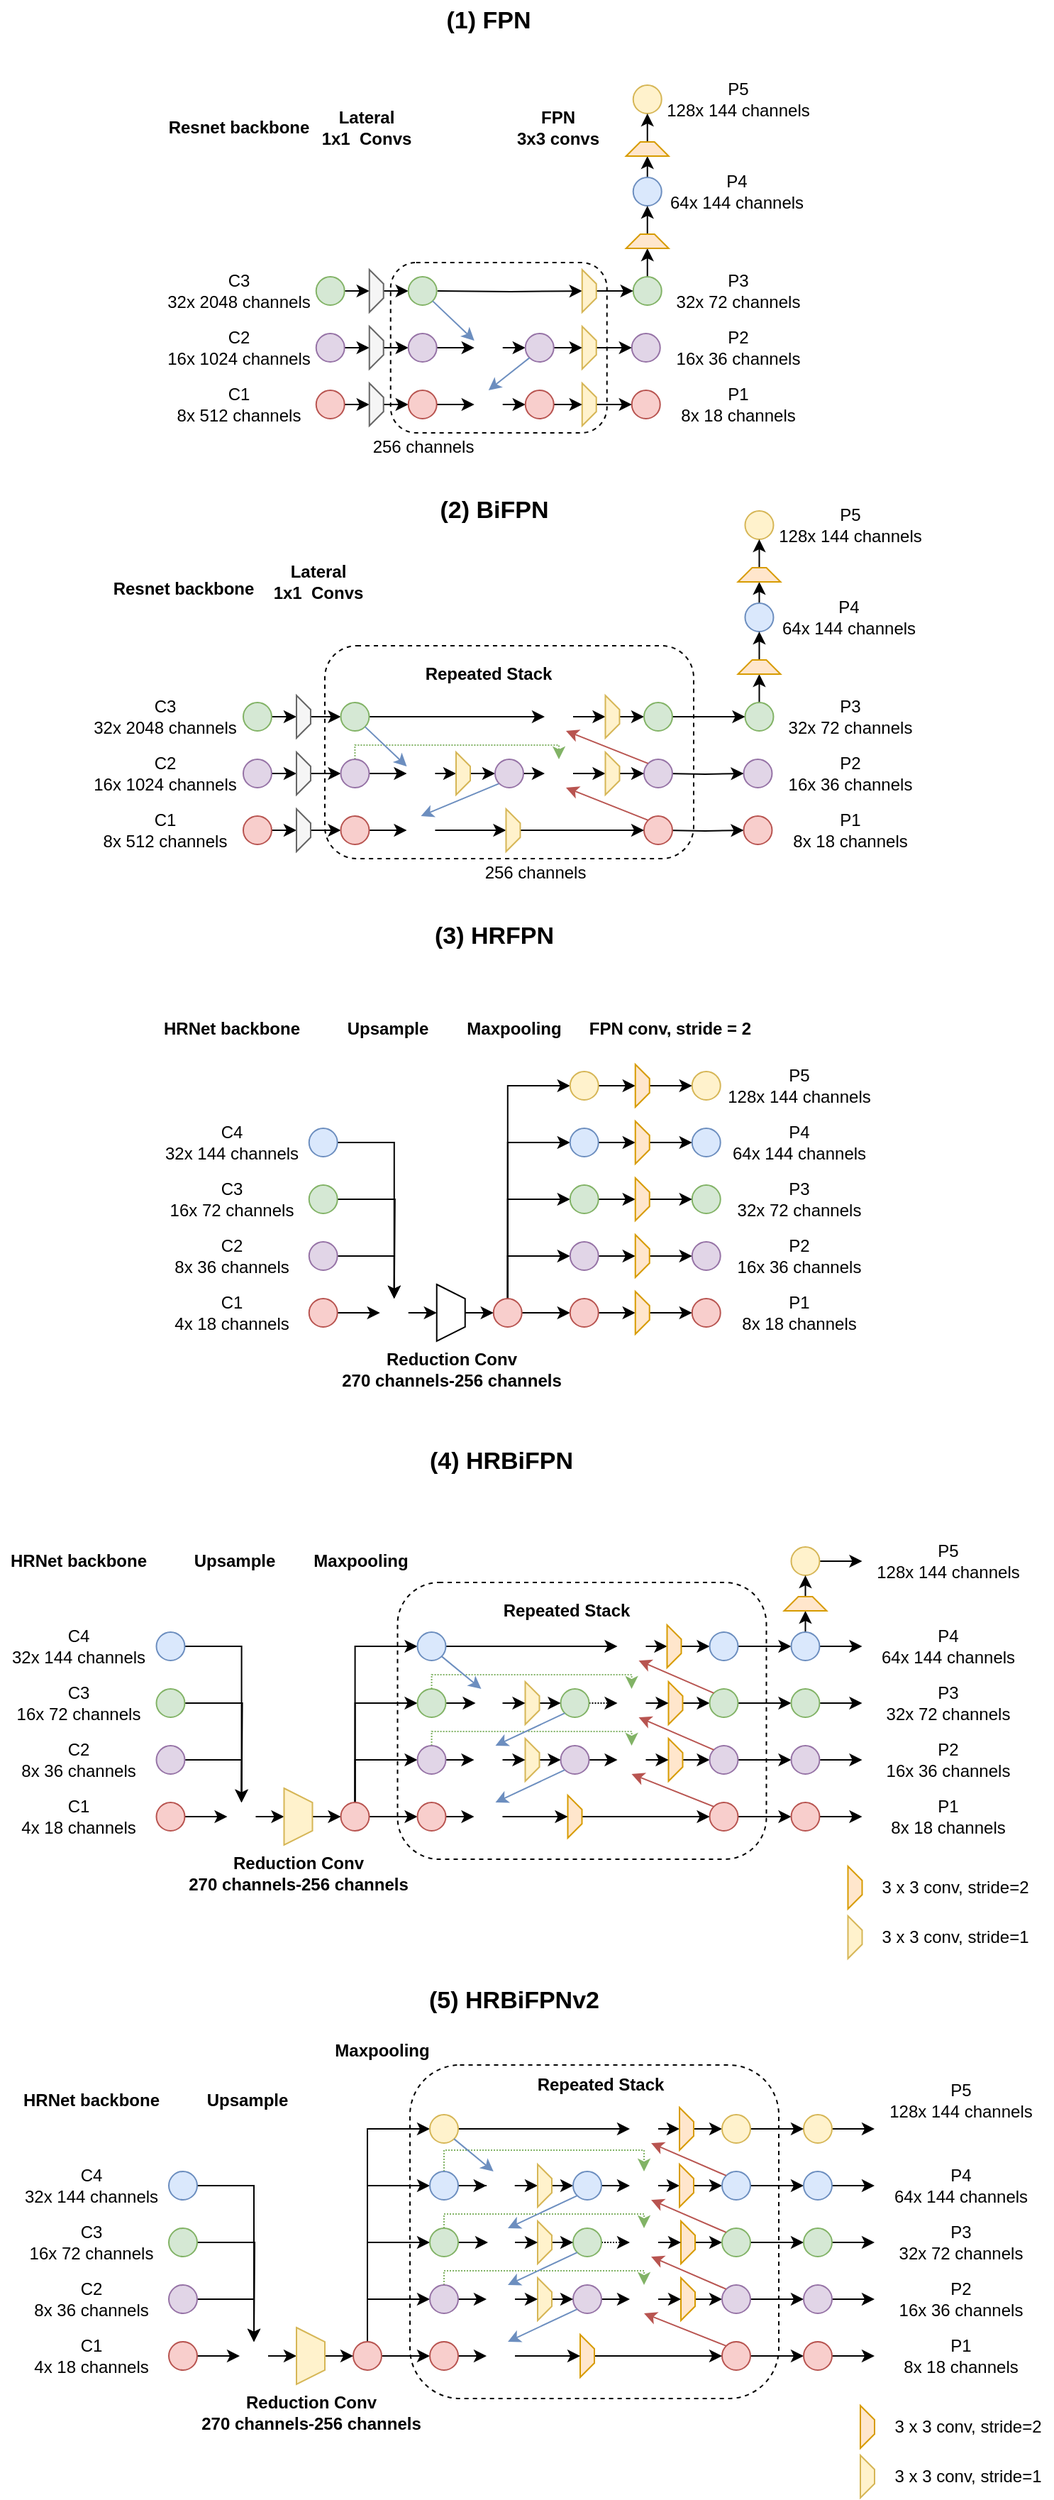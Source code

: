 <mxfile version="14.1.3" type="github">
  <diagram id="YDMMk9WA7gl_MHkLmr0l" name="Page-1">
    <mxGraphModel dx="1066" dy="727" grid="1" gridSize="10" guides="1" tooltips="1" connect="1" arrows="1" fold="1" page="1" pageScale="1" pageWidth="827" pageHeight="1169" math="0" shadow="0">
      <root>
        <mxCell id="0" />
        <mxCell id="1" parent="0" />
        <mxCell id="mR4Aiv2wa3g8IkLGghK4-1" value="" style="rounded=1;whiteSpace=wrap;html=1;fillColor=none;dashed=1;" vertex="1" parent="1">
          <mxGeometry x="340" y="1740" width="260" height="235" as="geometry" />
        </mxCell>
        <mxCell id="AxhC7DtzDwlUZ9ZwQyPC-411" value="" style="rounded=1;whiteSpace=wrap;html=1;fillColor=none;dashed=1;" parent="1" vertex="1">
          <mxGeometry x="331.25" y="1400" width="260" height="195" as="geometry" />
        </mxCell>
        <mxCell id="AxhC7DtzDwlUZ9ZwQyPC-336" value="" style="rounded=1;whiteSpace=wrap;html=1;fillColor=none;dashed=1;" parent="1" vertex="1">
          <mxGeometry x="326.37" y="470" width="152.5" height="120" as="geometry" />
        </mxCell>
        <mxCell id="AxhC7DtzDwlUZ9ZwQyPC-315" style="edgeStyle=orthogonalEdgeStyle;rounded=0;orthogonalLoop=1;jettySize=auto;html=1;exitX=0.5;exitY=0;exitDx=0;exitDy=0;entryX=0.5;entryY=0;entryDx=0;entryDy=0;dashed=1;dashPattern=1 1;fillColor=#d5e8d4;strokeColor=#82b366;" parent="1" source="AxhC7DtzDwlUZ9ZwQyPC-243" target="AxhC7DtzDwlUZ9ZwQyPC-298" edge="1">
          <mxGeometry relative="1" as="geometry">
            <Array as="points">
              <mxPoint x="355.25" y="1505" />
              <mxPoint x="496.25" y="1505" />
            </Array>
          </mxGeometry>
        </mxCell>
        <mxCell id="AxhC7DtzDwlUZ9ZwQyPC-99" style="edgeStyle=orthogonalEdgeStyle;rounded=0;orthogonalLoop=1;jettySize=auto;html=1;exitX=1;exitY=0.5;exitDx=0;exitDy=0;entryX=0.5;entryY=1;entryDx=0;entryDy=0;" parent="1" source="AxhC7DtzDwlUZ9ZwQyPC-100" target="AxhC7DtzDwlUZ9ZwQyPC-365" edge="1">
          <mxGeometry relative="1" as="geometry">
            <mxPoint x="323.87" y="570" as="targetPoint" />
          </mxGeometry>
        </mxCell>
        <mxCell id="AxhC7DtzDwlUZ9ZwQyPC-100" value="" style="ellipse;whiteSpace=wrap;html=1;aspect=fixed;fillColor=#f8cecc;strokeColor=#b85450;" parent="1" vertex="1">
          <mxGeometry x="273.87" y="560" width="20" height="20" as="geometry" />
        </mxCell>
        <mxCell id="AxhC7DtzDwlUZ9ZwQyPC-372" style="edgeStyle=orthogonalEdgeStyle;rounded=0;orthogonalLoop=1;jettySize=auto;html=1;exitX=1;exitY=0.5;exitDx=0;exitDy=0;entryX=0.5;entryY=1;entryDx=0;entryDy=0;" parent="1" source="AxhC7DtzDwlUZ9ZwQyPC-102" target="AxhC7DtzDwlUZ9ZwQyPC-364" edge="1">
          <mxGeometry relative="1" as="geometry" />
        </mxCell>
        <mxCell id="AxhC7DtzDwlUZ9ZwQyPC-102" value="" style="ellipse;whiteSpace=wrap;html=1;aspect=fixed;fillColor=#e1d5e7;strokeColor=#9673a6;" parent="1" vertex="1">
          <mxGeometry x="273.87" y="520" width="20" height="20" as="geometry" />
        </mxCell>
        <mxCell id="AxhC7DtzDwlUZ9ZwQyPC-371" style="edgeStyle=orthogonalEdgeStyle;rounded=0;orthogonalLoop=1;jettySize=auto;html=1;exitX=1;exitY=0.5;exitDx=0;exitDy=0;entryX=0.5;entryY=1;entryDx=0;entryDy=0;" parent="1" source="AxhC7DtzDwlUZ9ZwQyPC-104" target="AxhC7DtzDwlUZ9ZwQyPC-363" edge="1">
          <mxGeometry relative="1" as="geometry" />
        </mxCell>
        <mxCell id="AxhC7DtzDwlUZ9ZwQyPC-104" value="" style="ellipse;whiteSpace=wrap;html=1;aspect=fixed;fillColor=#d5e8d4;strokeColor=#82b366;" parent="1" vertex="1">
          <mxGeometry x="273.87" y="480" width="20" height="20" as="geometry" />
        </mxCell>
        <mxCell id="AxhC7DtzDwlUZ9ZwQyPC-108" value="C3&lt;br&gt;32x 2048 channels" style="text;html=1;resizable=0;autosize=1;align=center;verticalAlign=middle;points=[];fillColor=none;strokeColor=none;rounded=0;" parent="1" vertex="1">
          <mxGeometry x="158.87" y="475" width="120" height="30" as="geometry" />
        </mxCell>
        <mxCell id="AxhC7DtzDwlUZ9ZwQyPC-109" value="C2&lt;br&gt;16x 1024 channels" style="text;html=1;resizable=0;autosize=1;align=center;verticalAlign=middle;points=[];fillColor=none;strokeColor=none;rounded=0;" parent="1" vertex="1">
          <mxGeometry x="158.87" y="515" width="120" height="30" as="geometry" />
        </mxCell>
        <mxCell id="AxhC7DtzDwlUZ9ZwQyPC-110" value="C1&lt;br&gt;8x 512 channels" style="text;html=1;resizable=0;autosize=1;align=center;verticalAlign=middle;points=[];fillColor=none;strokeColor=none;rounded=0;" parent="1" vertex="1">
          <mxGeometry x="168.87" y="555" width="100" height="30" as="geometry" />
        </mxCell>
        <mxCell id="AxhC7DtzDwlUZ9ZwQyPC-113" value="Lateral&lt;br&gt;1x1&amp;nbsp; Convs" style="text;html=1;resizable=0;autosize=1;align=center;verticalAlign=middle;points=[];fillColor=none;strokeColor=none;rounded=0;fontStyle=1" parent="1" vertex="1">
          <mxGeometry x="268.87" y="360" width="80" height="30" as="geometry" />
        </mxCell>
        <mxCell id="AxhC7DtzDwlUZ9ZwQyPC-128" style="edgeStyle=orthogonalEdgeStyle;rounded=0;orthogonalLoop=1;jettySize=auto;html=1;exitX=1;exitY=0.5;exitDx=0;exitDy=0;entryX=0.5;entryY=1;entryDx=0;entryDy=0;" parent="1" target="AxhC7DtzDwlUZ9ZwQyPC-146" edge="1">
          <mxGeometry relative="1" as="geometry">
            <mxPoint x="359.37" y="490" as="sourcePoint" />
            <mxPoint x="421.37" y="490" as="targetPoint" />
          </mxGeometry>
        </mxCell>
        <mxCell id="AxhC7DtzDwlUZ9ZwQyPC-134" value="FPN&lt;br&gt;3x3 convs" style="text;html=1;resizable=0;autosize=1;align=center;verticalAlign=middle;points=[];fillColor=none;strokeColor=none;rounded=0;fontStyle=1" parent="1" vertex="1">
          <mxGeometry x="408.87" y="360" width="70" height="30" as="geometry" />
        </mxCell>
        <mxCell id="AxhC7DtzDwlUZ9ZwQyPC-135" value="Resnet backbone" style="text;html=1;resizable=0;autosize=1;align=center;verticalAlign=middle;points=[];fillColor=none;strokeColor=none;rounded=0;fontStyle=1" parent="1" vertex="1">
          <mxGeometry x="158.87" y="365" width="120" height="20" as="geometry" />
        </mxCell>
        <mxCell id="AxhC7DtzDwlUZ9ZwQyPC-136" value="" style="ellipse;whiteSpace=wrap;html=1;aspect=fixed;fillColor=#f8cecc;strokeColor=#b85450;" parent="1" vertex="1">
          <mxGeometry x="496.37" y="560" width="20" height="20" as="geometry" />
        </mxCell>
        <mxCell id="AxhC7DtzDwlUZ9ZwQyPC-137" value="" style="ellipse;whiteSpace=wrap;html=1;aspect=fixed;fillColor=#e1d5e7;strokeColor=#9673a6;" parent="1" vertex="1">
          <mxGeometry x="496.37" y="520" width="20" height="20" as="geometry" />
        </mxCell>
        <mxCell id="AxhC7DtzDwlUZ9ZwQyPC-407" style="edgeStyle=orthogonalEdgeStyle;rounded=0;orthogonalLoop=1;jettySize=auto;html=1;exitX=0.5;exitY=0;exitDx=0;exitDy=0;entryX=0.5;entryY=1;entryDx=0;entryDy=0;" parent="1" source="AxhC7DtzDwlUZ9ZwQyPC-138" target="AxhC7DtzDwlUZ9ZwQyPC-402" edge="1">
          <mxGeometry relative="1" as="geometry" />
        </mxCell>
        <mxCell id="AxhC7DtzDwlUZ9ZwQyPC-138" value="" style="ellipse;whiteSpace=wrap;html=1;aspect=fixed;fillColor=#d5e8d4;strokeColor=#82b366;" parent="1" vertex="1">
          <mxGeometry x="497.37" y="480" width="20" height="20" as="geometry" />
        </mxCell>
        <mxCell id="AxhC7DtzDwlUZ9ZwQyPC-409" style="edgeStyle=orthogonalEdgeStyle;rounded=0;orthogonalLoop=1;jettySize=auto;html=1;exitX=0.5;exitY=0;exitDx=0;exitDy=0;entryX=0.5;entryY=1;entryDx=0;entryDy=0;" parent="1" source="AxhC7DtzDwlUZ9ZwQyPC-139" target="AxhC7DtzDwlUZ9ZwQyPC-408" edge="1">
          <mxGeometry relative="1" as="geometry" />
        </mxCell>
        <mxCell id="AxhC7DtzDwlUZ9ZwQyPC-139" value="" style="ellipse;whiteSpace=wrap;html=1;aspect=fixed;fillColor=#dae8fc;strokeColor=#6c8ebf;" parent="1" vertex="1">
          <mxGeometry x="497.37" y="410" width="20" height="20" as="geometry" />
        </mxCell>
        <mxCell id="AxhC7DtzDwlUZ9ZwQyPC-140" value="" style="ellipse;whiteSpace=wrap;html=1;aspect=fixed;fillColor=#fff2cc;strokeColor=#d6b656;" parent="1" vertex="1">
          <mxGeometry x="497.37" y="345" width="20" height="20" as="geometry" />
        </mxCell>
        <mxCell id="AxhC7DtzDwlUZ9ZwQyPC-145" style="edgeStyle=orthogonalEdgeStyle;rounded=0;orthogonalLoop=1;jettySize=auto;html=1;exitX=0.5;exitY=0;exitDx=0;exitDy=0;entryX=0;entryY=0.5;entryDx=0;entryDy=0;" parent="1" source="AxhC7DtzDwlUZ9ZwQyPC-146" target="AxhC7DtzDwlUZ9ZwQyPC-138" edge="1">
          <mxGeometry relative="1" as="geometry" />
        </mxCell>
        <mxCell id="AxhC7DtzDwlUZ9ZwQyPC-146" value="" style="shape=trapezoid;perimeter=trapezoidPerimeter;whiteSpace=wrap;html=1;fixedSize=1;fillColor=#fff2cc;size=10;rotation=90;strokeColor=#d6b656;" parent="1" vertex="1">
          <mxGeometry x="451.37" y="485" width="30" height="10" as="geometry" />
        </mxCell>
        <mxCell id="AxhC7DtzDwlUZ9ZwQyPC-147" style="edgeStyle=orthogonalEdgeStyle;rounded=0;orthogonalLoop=1;jettySize=auto;html=1;exitX=0.5;exitY=0;exitDx=0;exitDy=0;entryX=0;entryY=0.5;entryDx=0;entryDy=0;" parent="1" source="AxhC7DtzDwlUZ9ZwQyPC-148" target="AxhC7DtzDwlUZ9ZwQyPC-137" edge="1">
          <mxGeometry relative="1" as="geometry" />
        </mxCell>
        <mxCell id="AxhC7DtzDwlUZ9ZwQyPC-148" value="" style="shape=trapezoid;perimeter=trapezoidPerimeter;whiteSpace=wrap;html=1;fixedSize=1;fillColor=#fff2cc;size=10;rotation=90;strokeColor=#d6b656;" parent="1" vertex="1">
          <mxGeometry x="451.37" y="525" width="30" height="10" as="geometry" />
        </mxCell>
        <mxCell id="AxhC7DtzDwlUZ9ZwQyPC-149" style="edgeStyle=orthogonalEdgeStyle;rounded=0;orthogonalLoop=1;jettySize=auto;html=1;exitX=0.5;exitY=0;exitDx=0;exitDy=0;entryX=0;entryY=0.5;entryDx=0;entryDy=0;" parent="1" source="AxhC7DtzDwlUZ9ZwQyPC-150" target="AxhC7DtzDwlUZ9ZwQyPC-136" edge="1">
          <mxGeometry relative="1" as="geometry" />
        </mxCell>
        <mxCell id="AxhC7DtzDwlUZ9ZwQyPC-150" value="" style="shape=trapezoid;perimeter=trapezoidPerimeter;whiteSpace=wrap;html=1;fixedSize=1;fillColor=#fff2cc;size=10;rotation=90;strokeColor=#d6b656;" parent="1" vertex="1">
          <mxGeometry x="451.37" y="565" width="30" height="10" as="geometry" />
        </mxCell>
        <mxCell id="AxhC7DtzDwlUZ9ZwQyPC-152" value="P4&lt;br&gt;64x 144 channels" style="text;html=1;resizable=0;autosize=1;align=center;verticalAlign=middle;points=[];fillColor=none;strokeColor=none;rounded=0;" parent="1" vertex="1">
          <mxGeometry x="515.37" y="405" width="110" height="30" as="geometry" />
        </mxCell>
        <mxCell id="AxhC7DtzDwlUZ9ZwQyPC-153" value="P3&lt;br&gt;32x 72 channels" style="text;html=1;resizable=0;autosize=1;align=center;verticalAlign=middle;points=[];fillColor=none;strokeColor=none;rounded=0;" parent="1" vertex="1">
          <mxGeometry x="521.37" y="475" width="100" height="30" as="geometry" />
        </mxCell>
        <mxCell id="AxhC7DtzDwlUZ9ZwQyPC-154" value="P2&lt;br&gt;16x 36 channels" style="text;html=1;resizable=0;autosize=1;align=center;verticalAlign=middle;points=[];fillColor=none;strokeColor=none;rounded=0;" parent="1" vertex="1">
          <mxGeometry x="521.37" y="515" width="100" height="30" as="geometry" />
        </mxCell>
        <mxCell id="AxhC7DtzDwlUZ9ZwQyPC-155" value="P1&lt;br&gt;8x 18 channels" style="text;html=1;resizable=0;autosize=1;align=center;verticalAlign=middle;points=[];fillColor=none;strokeColor=none;rounded=0;" parent="1" vertex="1">
          <mxGeometry x="521.37" y="555" width="100" height="30" as="geometry" />
        </mxCell>
        <mxCell id="AxhC7DtzDwlUZ9ZwQyPC-156" value="P5&lt;br&gt;128x 144 channels" style="text;html=1;resizable=0;autosize=1;align=center;verticalAlign=middle;points=[];fillColor=none;strokeColor=none;rounded=0;" parent="1" vertex="1">
          <mxGeometry x="511.37" y="340" width="120" height="30" as="geometry" />
        </mxCell>
        <mxCell id="AxhC7DtzDwlUZ9ZwQyPC-215" style="edgeStyle=orthogonalEdgeStyle;rounded=0;orthogonalLoop=1;jettySize=auto;html=1;exitX=1;exitY=0.5;exitDx=0;exitDy=0;entryX=0;entryY=0.5;entryDx=0;entryDy=0;" parent="1" source="AxhC7DtzDwlUZ9ZwQyPC-216" target="AxhC7DtzDwlUZ9ZwQyPC-228" edge="1">
          <mxGeometry relative="1" as="geometry" />
        </mxCell>
        <mxCell id="AxhC7DtzDwlUZ9ZwQyPC-216" value="" style="ellipse;whiteSpace=wrap;html=1;aspect=fixed;fillColor=#f8cecc;strokeColor=#b85450;" parent="1" vertex="1">
          <mxGeometry x="161.25" y="1555" width="20" height="20" as="geometry" />
        </mxCell>
        <mxCell id="AxhC7DtzDwlUZ9ZwQyPC-217" style="edgeStyle=orthogonalEdgeStyle;rounded=0;orthogonalLoop=1;jettySize=auto;html=1;exitX=1;exitY=0.5;exitDx=0;exitDy=0;entryX=0.5;entryY=0;entryDx=0;entryDy=0;" parent="1" source="AxhC7DtzDwlUZ9ZwQyPC-218" target="AxhC7DtzDwlUZ9ZwQyPC-228" edge="1">
          <mxGeometry relative="1" as="geometry" />
        </mxCell>
        <mxCell id="AxhC7DtzDwlUZ9ZwQyPC-218" value="" style="ellipse;whiteSpace=wrap;html=1;aspect=fixed;fillColor=#e1d5e7;strokeColor=#9673a6;" parent="1" vertex="1">
          <mxGeometry x="161.25" y="1515" width="20" height="20" as="geometry" />
        </mxCell>
        <mxCell id="AxhC7DtzDwlUZ9ZwQyPC-219" style="edgeStyle=orthogonalEdgeStyle;rounded=0;orthogonalLoop=1;jettySize=auto;html=1;exitX=1;exitY=0.5;exitDx=0;exitDy=0;" parent="1" source="AxhC7DtzDwlUZ9ZwQyPC-220" edge="1">
          <mxGeometry relative="1" as="geometry">
            <mxPoint x="221.25" y="1555" as="targetPoint" />
          </mxGeometry>
        </mxCell>
        <mxCell id="AxhC7DtzDwlUZ9ZwQyPC-220" value="" style="ellipse;whiteSpace=wrap;html=1;aspect=fixed;fillColor=#d5e8d4;strokeColor=#82b366;" parent="1" vertex="1">
          <mxGeometry x="161.25" y="1475" width="20" height="20" as="geometry" />
        </mxCell>
        <mxCell id="AxhC7DtzDwlUZ9ZwQyPC-221" style="edgeStyle=orthogonalEdgeStyle;rounded=0;orthogonalLoop=1;jettySize=auto;html=1;exitX=1;exitY=0.5;exitDx=0;exitDy=0;entryX=0.5;entryY=0;entryDx=0;entryDy=0;" parent="1" source="AxhC7DtzDwlUZ9ZwQyPC-222" target="AxhC7DtzDwlUZ9ZwQyPC-228" edge="1">
          <mxGeometry relative="1" as="geometry" />
        </mxCell>
        <mxCell id="AxhC7DtzDwlUZ9ZwQyPC-222" value="" style="ellipse;whiteSpace=wrap;html=1;aspect=fixed;fillColor=#dae8fc;strokeColor=#6c8ebf;" parent="1" vertex="1">
          <mxGeometry x="161.25" y="1435" width="20" height="20" as="geometry" />
        </mxCell>
        <mxCell id="AxhC7DtzDwlUZ9ZwQyPC-223" value="C4&lt;br&gt;32x 144 channels" style="text;html=1;resizable=0;autosize=1;align=center;verticalAlign=middle;points=[];fillColor=none;strokeColor=none;rounded=0;" parent="1" vertex="1">
          <mxGeometry x="51.25" y="1430" width="110" height="30" as="geometry" />
        </mxCell>
        <mxCell id="AxhC7DtzDwlUZ9ZwQyPC-224" value="C3&lt;br&gt;16x 72 channels" style="text;html=1;resizable=0;autosize=1;align=center;verticalAlign=middle;points=[];fillColor=none;strokeColor=none;rounded=0;" parent="1" vertex="1">
          <mxGeometry x="56.25" y="1470" width="100" height="30" as="geometry" />
        </mxCell>
        <mxCell id="AxhC7DtzDwlUZ9ZwQyPC-225" value="C2&lt;br&gt;8x 36 channels" style="text;html=1;resizable=0;autosize=1;align=center;verticalAlign=middle;points=[];fillColor=none;strokeColor=none;rounded=0;" parent="1" vertex="1">
          <mxGeometry x="56.25" y="1510" width="100" height="30" as="geometry" />
        </mxCell>
        <mxCell id="AxhC7DtzDwlUZ9ZwQyPC-226" value="C1&lt;br&gt;4x 18 channels" style="text;html=1;resizable=0;autosize=1;align=center;verticalAlign=middle;points=[];fillColor=none;strokeColor=none;rounded=0;" parent="1" vertex="1">
          <mxGeometry x="56.25" y="1550" width="100" height="30" as="geometry" />
        </mxCell>
        <mxCell id="AxhC7DtzDwlUZ9ZwQyPC-227" style="edgeStyle=orthogonalEdgeStyle;rounded=0;orthogonalLoop=1;jettySize=auto;html=1;exitX=1;exitY=0.5;exitDx=0;exitDy=0;entryX=0.5;entryY=1;entryDx=0;entryDy=0;" parent="1" source="AxhC7DtzDwlUZ9ZwQyPC-228" target="AxhC7DtzDwlUZ9ZwQyPC-239" edge="1">
          <mxGeometry relative="1" as="geometry" />
        </mxCell>
        <mxCell id="AxhC7DtzDwlUZ9ZwQyPC-228" value="" style="shape=image;html=1;verticalAlign=top;verticalLabelPosition=bottom;labelBackgroundColor=#ffffff;imageAspect=0;aspect=fixed;image=https://cdn4.iconfinder.com/data/icons/e-commerce-icon-set/48/More-128.png;fillColor=none;" parent="1" vertex="1">
          <mxGeometry x="211.25" y="1555" width="20" height="20" as="geometry" />
        </mxCell>
        <mxCell id="AxhC7DtzDwlUZ9ZwQyPC-229" value="Upsample" style="text;html=1;resizable=0;autosize=1;align=center;verticalAlign=middle;points=[];fillColor=none;strokeColor=none;rounded=0;fontStyle=1" parent="1" vertex="1">
          <mxGeometry x="181.25" y="1375" width="70" height="20" as="geometry" />
        </mxCell>
        <mxCell id="AxhC7DtzDwlUZ9ZwQyPC-231" style="edgeStyle=orthogonalEdgeStyle;rounded=0;orthogonalLoop=1;jettySize=auto;html=1;exitX=1;exitY=0.5;exitDx=0;exitDy=0;entryX=0;entryY=0.5;entryDx=0;entryDy=0;" parent="1" source="AxhC7DtzDwlUZ9ZwQyPC-236" target="AxhC7DtzDwlUZ9ZwQyPC-241" edge="1">
          <mxGeometry relative="1" as="geometry" />
        </mxCell>
        <mxCell id="AxhC7DtzDwlUZ9ZwQyPC-232" style="edgeStyle=orthogonalEdgeStyle;rounded=0;orthogonalLoop=1;jettySize=auto;html=1;exitX=0.5;exitY=0;exitDx=0;exitDy=0;entryX=0;entryY=0.5;entryDx=0;entryDy=0;" parent="1" source="AxhC7DtzDwlUZ9ZwQyPC-236" target="AxhC7DtzDwlUZ9ZwQyPC-243" edge="1">
          <mxGeometry relative="1" as="geometry" />
        </mxCell>
        <mxCell id="AxhC7DtzDwlUZ9ZwQyPC-233" style="edgeStyle=orthogonalEdgeStyle;rounded=0;orthogonalLoop=1;jettySize=auto;html=1;exitX=0.5;exitY=0;exitDx=0;exitDy=0;entryX=0;entryY=0.5;entryDx=0;entryDy=0;" parent="1" source="AxhC7DtzDwlUZ9ZwQyPC-236" target="AxhC7DtzDwlUZ9ZwQyPC-245" edge="1">
          <mxGeometry relative="1" as="geometry" />
        </mxCell>
        <mxCell id="AxhC7DtzDwlUZ9ZwQyPC-234" style="edgeStyle=orthogonalEdgeStyle;rounded=0;orthogonalLoop=1;jettySize=auto;html=1;exitX=0.5;exitY=0;exitDx=0;exitDy=0;entryX=0;entryY=0.5;entryDx=0;entryDy=0;" parent="1" source="AxhC7DtzDwlUZ9ZwQyPC-236" target="AxhC7DtzDwlUZ9ZwQyPC-247" edge="1">
          <mxGeometry relative="1" as="geometry" />
        </mxCell>
        <mxCell id="AxhC7DtzDwlUZ9ZwQyPC-236" value="" style="ellipse;whiteSpace=wrap;html=1;aspect=fixed;fillColor=#f8cecc;strokeColor=#b85450;" parent="1" vertex="1">
          <mxGeometry x="291.25" y="1555" width="20" height="20" as="geometry" />
        </mxCell>
        <mxCell id="AxhC7DtzDwlUZ9ZwQyPC-237" value="Reduction Conv&lt;br&gt;270 channels-256 channels" style="text;html=1;resizable=0;autosize=1;align=center;verticalAlign=middle;points=[];fillColor=none;strokeColor=none;rounded=0;fontStyle=1" parent="1" vertex="1">
          <mxGeometry x="176.25" y="1590" width="170" height="30" as="geometry" />
        </mxCell>
        <mxCell id="AxhC7DtzDwlUZ9ZwQyPC-238" style="edgeStyle=orthogonalEdgeStyle;rounded=0;orthogonalLoop=1;jettySize=auto;html=1;exitX=0.5;exitY=0;exitDx=0;exitDy=0;entryX=0;entryY=0.5;entryDx=0;entryDy=0;" parent="1" source="AxhC7DtzDwlUZ9ZwQyPC-239" target="AxhC7DtzDwlUZ9ZwQyPC-236" edge="1">
          <mxGeometry relative="1" as="geometry" />
        </mxCell>
        <mxCell id="AxhC7DtzDwlUZ9ZwQyPC-239" value="" style="shape=trapezoid;perimeter=trapezoidPerimeter;whiteSpace=wrap;html=1;fixedSize=1;fillColor=#fff2cc;rotation=90;size=10;strokeColor=#d6b656;" parent="1" vertex="1">
          <mxGeometry x="241.25" y="1555" width="40" height="20" as="geometry" />
        </mxCell>
        <mxCell id="AxhC7DtzDwlUZ9ZwQyPC-284" style="edgeStyle=orthogonalEdgeStyle;rounded=0;orthogonalLoop=1;jettySize=auto;html=1;exitX=1;exitY=0.5;exitDx=0;exitDy=0;entryX=0;entryY=0.5;entryDx=0;entryDy=0;" parent="1" source="AxhC7DtzDwlUZ9ZwQyPC-241" target="AxhC7DtzDwlUZ9ZwQyPC-277" edge="1">
          <mxGeometry relative="1" as="geometry" />
        </mxCell>
        <mxCell id="AxhC7DtzDwlUZ9ZwQyPC-241" value="" style="ellipse;whiteSpace=wrap;html=1;aspect=fixed;fillColor=#f8cecc;strokeColor=#b85450;" parent="1" vertex="1">
          <mxGeometry x="345.25" y="1555" width="20" height="20" as="geometry" />
        </mxCell>
        <mxCell id="AxhC7DtzDwlUZ9ZwQyPC-281" style="edgeStyle=orthogonalEdgeStyle;rounded=0;orthogonalLoop=1;jettySize=auto;html=1;exitX=1;exitY=0.5;exitDx=0;exitDy=0;entryX=0;entryY=0.5;entryDx=0;entryDy=0;" parent="1" source="AxhC7DtzDwlUZ9ZwQyPC-243" target="AxhC7DtzDwlUZ9ZwQyPC-276" edge="1">
          <mxGeometry relative="1" as="geometry" />
        </mxCell>
        <mxCell id="AxhC7DtzDwlUZ9ZwQyPC-243" value="" style="ellipse;whiteSpace=wrap;html=1;aspect=fixed;fillColor=#e1d5e7;strokeColor=#9673a6;" parent="1" vertex="1">
          <mxGeometry x="345.25" y="1515" width="20" height="20" as="geometry" />
        </mxCell>
        <mxCell id="AxhC7DtzDwlUZ9ZwQyPC-279" style="edgeStyle=orthogonalEdgeStyle;rounded=0;orthogonalLoop=1;jettySize=auto;html=1;exitX=1;exitY=0.5;exitDx=0;exitDy=0;" parent="1" source="AxhC7DtzDwlUZ9ZwQyPC-245" edge="1">
          <mxGeometry relative="1" as="geometry">
            <mxPoint x="386.25" y="1485" as="targetPoint" />
          </mxGeometry>
        </mxCell>
        <mxCell id="AxhC7DtzDwlUZ9ZwQyPC-318" style="edgeStyle=orthogonalEdgeStyle;rounded=0;orthogonalLoop=1;jettySize=auto;html=1;exitX=0.5;exitY=0;exitDx=0;exitDy=0;entryX=0.5;entryY=0;entryDx=0;entryDy=0;dashed=1;dashPattern=1 1;fillColor=#d5e8d4;strokeColor=#82b366;" parent="1" source="AxhC7DtzDwlUZ9ZwQyPC-245" target="AxhC7DtzDwlUZ9ZwQyPC-297" edge="1">
          <mxGeometry relative="1" as="geometry">
            <Array as="points">
              <mxPoint x="355.25" y="1465" />
              <mxPoint x="496.25" y="1465" />
            </Array>
          </mxGeometry>
        </mxCell>
        <mxCell id="AxhC7DtzDwlUZ9ZwQyPC-245" value="" style="ellipse;whiteSpace=wrap;html=1;aspect=fixed;fillColor=#d5e8d4;strokeColor=#82b366;" parent="1" vertex="1">
          <mxGeometry x="345.25" y="1475" width="20" height="20" as="geometry" />
        </mxCell>
        <mxCell id="AxhC7DtzDwlUZ9ZwQyPC-319" style="edgeStyle=orthogonalEdgeStyle;rounded=0;orthogonalLoop=1;jettySize=auto;html=1;exitX=1;exitY=0.5;exitDx=0;exitDy=0;entryX=0;entryY=0.5;entryDx=0;entryDy=0;" parent="1" source="AxhC7DtzDwlUZ9ZwQyPC-247" target="AxhC7DtzDwlUZ9ZwQyPC-296" edge="1">
          <mxGeometry relative="1" as="geometry" />
        </mxCell>
        <mxCell id="AxhC7DtzDwlUZ9ZwQyPC-247" value="" style="ellipse;whiteSpace=wrap;html=1;aspect=fixed;fillColor=#dae8fc;strokeColor=#6c8ebf;" parent="1" vertex="1">
          <mxGeometry x="345.25" y="1435" width="20" height="20" as="geometry" />
        </mxCell>
        <mxCell id="AxhC7DtzDwlUZ9ZwQyPC-250" value="Maxpooling" style="text;html=1;resizable=0;autosize=1;align=center;verticalAlign=middle;points=[];fillColor=none;strokeColor=none;rounded=0;fontStyle=1" parent="1" vertex="1">
          <mxGeometry x="265.25" y="1375" width="80" height="20" as="geometry" />
        </mxCell>
        <mxCell id="AxhC7DtzDwlUZ9ZwQyPC-251" value="HRNet backbone" style="text;html=1;resizable=0;autosize=1;align=center;verticalAlign=middle;points=[];fillColor=none;strokeColor=none;rounded=0;fontStyle=1" parent="1" vertex="1">
          <mxGeometry x="51.25" y="1375" width="110" height="20" as="geometry" />
        </mxCell>
        <mxCell id="AxhC7DtzDwlUZ9ZwQyPC-345" style="edgeStyle=orthogonalEdgeStyle;rounded=0;orthogonalLoop=1;jettySize=auto;html=1;exitX=1;exitY=0.5;exitDx=0;exitDy=0;entryX=0;entryY=0.5;entryDx=0;entryDy=0;" parent="1" source="AxhC7DtzDwlUZ9ZwQyPC-252" target="AxhC7DtzDwlUZ9ZwQyPC-339" edge="1">
          <mxGeometry relative="1" as="geometry" />
        </mxCell>
        <mxCell id="AxhC7DtzDwlUZ9ZwQyPC-252" value="" style="ellipse;whiteSpace=wrap;html=1;aspect=fixed;fillColor=#f8cecc;strokeColor=#b85450;" parent="1" vertex="1">
          <mxGeometry x="551.25" y="1555" width="20" height="20" as="geometry" />
        </mxCell>
        <mxCell id="AxhC7DtzDwlUZ9ZwQyPC-311" style="edgeStyle=orthogonalEdgeStyle;rounded=0;orthogonalLoop=1;jettySize=auto;html=1;exitX=1;exitY=0.5;exitDx=0;exitDy=0;entryX=0;entryY=0.5;entryDx=0;entryDy=0;" parent="1" source="AxhC7DtzDwlUZ9ZwQyPC-253" target="AxhC7DtzDwlUZ9ZwQyPC-298" edge="1">
          <mxGeometry relative="1" as="geometry" />
        </mxCell>
        <mxCell id="AxhC7DtzDwlUZ9ZwQyPC-253" value="" style="ellipse;whiteSpace=wrap;html=1;aspect=fixed;fillColor=#e1d5e7;strokeColor=#9673a6;" parent="1" vertex="1">
          <mxGeometry x="446.25" y="1515" width="20" height="20" as="geometry" />
        </mxCell>
        <mxCell id="AxhC7DtzDwlUZ9ZwQyPC-316" style="edgeStyle=orthogonalEdgeStyle;rounded=0;orthogonalLoop=1;jettySize=auto;html=1;exitX=1;exitY=0.5;exitDx=0;exitDy=0;entryX=0;entryY=0.5;entryDx=0;entryDy=0;dashed=1;dashPattern=1 1;" parent="1" source="AxhC7DtzDwlUZ9ZwQyPC-254" target="AxhC7DtzDwlUZ9ZwQyPC-297" edge="1">
          <mxGeometry relative="1" as="geometry" />
        </mxCell>
        <mxCell id="AxhC7DtzDwlUZ9ZwQyPC-254" value="" style="ellipse;whiteSpace=wrap;html=1;aspect=fixed;fillColor=#d5e8d4;strokeColor=#82b366;" parent="1" vertex="1">
          <mxGeometry x="446.25" y="1475" width="20" height="20" as="geometry" />
        </mxCell>
        <mxCell id="AxhC7DtzDwlUZ9ZwQyPC-261" style="edgeStyle=orthogonalEdgeStyle;rounded=0;orthogonalLoop=1;jettySize=auto;html=1;exitX=0.5;exitY=0;exitDx=0;exitDy=0;entryX=0;entryY=0.5;entryDx=0;entryDy=0;" parent="1" source="AxhC7DtzDwlUZ9ZwQyPC-262" target="AxhC7DtzDwlUZ9ZwQyPC-254" edge="1">
          <mxGeometry relative="1" as="geometry" />
        </mxCell>
        <mxCell id="AxhC7DtzDwlUZ9ZwQyPC-262" value="" style="shape=trapezoid;perimeter=trapezoidPerimeter;whiteSpace=wrap;html=1;fixedSize=1;fillColor=#fff2cc;size=10;rotation=90;strokeColor=#d6b656;" parent="1" vertex="1">
          <mxGeometry x="411.25" y="1480" width="30" height="10" as="geometry" />
        </mxCell>
        <mxCell id="AxhC7DtzDwlUZ9ZwQyPC-263" style="edgeStyle=orthogonalEdgeStyle;rounded=0;orthogonalLoop=1;jettySize=auto;html=1;exitX=0.5;exitY=0;exitDx=0;exitDy=0;entryX=0;entryY=0.5;entryDx=0;entryDy=0;" parent="1" source="AxhC7DtzDwlUZ9ZwQyPC-264" target="AxhC7DtzDwlUZ9ZwQyPC-253" edge="1">
          <mxGeometry relative="1" as="geometry" />
        </mxCell>
        <mxCell id="AxhC7DtzDwlUZ9ZwQyPC-264" value="" style="shape=trapezoid;perimeter=trapezoidPerimeter;whiteSpace=wrap;html=1;fixedSize=1;fillColor=#fff2cc;size=10;rotation=90;strokeColor=#d6b656;" parent="1" vertex="1">
          <mxGeometry x="411.25" y="1520" width="30" height="10" as="geometry" />
        </mxCell>
        <mxCell id="AxhC7DtzDwlUZ9ZwQyPC-265" style="edgeStyle=orthogonalEdgeStyle;rounded=0;orthogonalLoop=1;jettySize=auto;html=1;exitX=0.5;exitY=0;exitDx=0;exitDy=0;entryX=0;entryY=0.5;entryDx=0;entryDy=0;" parent="1" source="AxhC7DtzDwlUZ9ZwQyPC-266" target="AxhC7DtzDwlUZ9ZwQyPC-252" edge="1">
          <mxGeometry relative="1" as="geometry" />
        </mxCell>
        <mxCell id="AxhC7DtzDwlUZ9ZwQyPC-266" value="" style="shape=trapezoid;perimeter=trapezoidPerimeter;whiteSpace=wrap;html=1;fixedSize=1;fillColor=#ffe6cc;size=10;rotation=90;strokeColor=#d79b00;" parent="1" vertex="1">
          <mxGeometry x="441.25" y="1560" width="30" height="10" as="geometry" />
        </mxCell>
        <mxCell id="AxhC7DtzDwlUZ9ZwQyPC-280" style="edgeStyle=orthogonalEdgeStyle;rounded=0;orthogonalLoop=1;jettySize=auto;html=1;exitX=1;exitY=0.5;exitDx=0;exitDy=0;entryX=0.5;entryY=1;entryDx=0;entryDy=0;" parent="1" source="AxhC7DtzDwlUZ9ZwQyPC-275" target="AxhC7DtzDwlUZ9ZwQyPC-262" edge="1">
          <mxGeometry relative="1" as="geometry" />
        </mxCell>
        <mxCell id="AxhC7DtzDwlUZ9ZwQyPC-275" value="" style="shape=image;html=1;verticalAlign=top;verticalLabelPosition=bottom;labelBackgroundColor=#ffffff;imageAspect=0;aspect=fixed;image=https://cdn4.iconfinder.com/data/icons/e-commerce-icon-set/48/More-128.png;fillColor=none;" parent="1" vertex="1">
          <mxGeometry x="385.25" y="1475" width="20" height="20" as="geometry" />
        </mxCell>
        <mxCell id="AxhC7DtzDwlUZ9ZwQyPC-285" style="edgeStyle=orthogonalEdgeStyle;rounded=0;orthogonalLoop=1;jettySize=auto;html=1;exitX=1;exitY=0.5;exitDx=0;exitDy=0;entryX=0.5;entryY=1;entryDx=0;entryDy=0;" parent="1" source="AxhC7DtzDwlUZ9ZwQyPC-276" target="AxhC7DtzDwlUZ9ZwQyPC-264" edge="1">
          <mxGeometry relative="1" as="geometry" />
        </mxCell>
        <mxCell id="AxhC7DtzDwlUZ9ZwQyPC-276" value="" style="shape=image;html=1;verticalAlign=top;verticalLabelPosition=bottom;labelBackgroundColor=#ffffff;imageAspect=0;aspect=fixed;image=https://cdn4.iconfinder.com/data/icons/e-commerce-icon-set/48/More-128.png;fillColor=none;" parent="1" vertex="1">
          <mxGeometry x="385.25" y="1515" width="20" height="20" as="geometry" />
        </mxCell>
        <mxCell id="AxhC7DtzDwlUZ9ZwQyPC-286" style="edgeStyle=orthogonalEdgeStyle;rounded=0;orthogonalLoop=1;jettySize=auto;html=1;exitX=1;exitY=0.5;exitDx=0;exitDy=0;entryX=0.5;entryY=1;entryDx=0;entryDy=0;" parent="1" source="AxhC7DtzDwlUZ9ZwQyPC-277" target="AxhC7DtzDwlUZ9ZwQyPC-266" edge="1">
          <mxGeometry relative="1" as="geometry" />
        </mxCell>
        <mxCell id="AxhC7DtzDwlUZ9ZwQyPC-277" value="" style="shape=image;html=1;verticalAlign=top;verticalLabelPosition=bottom;labelBackgroundColor=#ffffff;imageAspect=0;aspect=fixed;image=https://cdn4.iconfinder.com/data/icons/e-commerce-icon-set/48/More-128.png;fillColor=none;" parent="1" vertex="1">
          <mxGeometry x="385.25" y="1555" width="20" height="20" as="geometry" />
        </mxCell>
        <mxCell id="AxhC7DtzDwlUZ9ZwQyPC-278" value="" style="endArrow=classic;html=1;exitX=1;exitY=1;exitDx=0;exitDy=0;entryX=0.25;entryY=0;entryDx=0;entryDy=0;fillColor=#dae8fc;strokeColor=#6c8ebf;" parent="1" source="AxhC7DtzDwlUZ9ZwQyPC-247" target="AxhC7DtzDwlUZ9ZwQyPC-275" edge="1">
          <mxGeometry width="50" height="50" relative="1" as="geometry">
            <mxPoint x="336.25" y="1515" as="sourcePoint" />
            <mxPoint x="386.25" y="1465" as="targetPoint" />
          </mxGeometry>
        </mxCell>
        <mxCell id="AxhC7DtzDwlUZ9ZwQyPC-287" value="" style="endArrow=classic;html=1;entryX=0.75;entryY=0;entryDx=0;entryDy=0;exitX=0;exitY=1;exitDx=0;exitDy=0;fillColor=#dae8fc;strokeColor=#6c8ebf;" parent="1" source="AxhC7DtzDwlUZ9ZwQyPC-254" target="AxhC7DtzDwlUZ9ZwQyPC-276" edge="1">
          <mxGeometry width="50" height="50" relative="1" as="geometry">
            <mxPoint x="446.25" y="1495" as="sourcePoint" />
            <mxPoint x="400.25" y="1485" as="targetPoint" />
          </mxGeometry>
        </mxCell>
        <mxCell id="AxhC7DtzDwlUZ9ZwQyPC-289" value="" style="endArrow=classic;html=1;exitX=0;exitY=1;exitDx=0;exitDy=0;entryX=0.75;entryY=0;entryDx=0;entryDy=0;fillColor=#dae8fc;strokeColor=#6c8ebf;" parent="1" source="AxhC7DtzDwlUZ9ZwQyPC-253" target="AxhC7DtzDwlUZ9ZwQyPC-277" edge="1">
          <mxGeometry width="50" height="50" relative="1" as="geometry">
            <mxPoint x="466.25" y="1505" as="sourcePoint" />
            <mxPoint x="410.25" y="1525" as="targetPoint" />
          </mxGeometry>
        </mxCell>
        <mxCell id="AxhC7DtzDwlUZ9ZwQyPC-328" style="edgeStyle=orthogonalEdgeStyle;rounded=0;orthogonalLoop=1;jettySize=auto;html=1;exitX=1;exitY=0.5;exitDx=0;exitDy=0;entryX=0.5;entryY=1;entryDx=0;entryDy=0;" parent="1" source="AxhC7DtzDwlUZ9ZwQyPC-296" target="AxhC7DtzDwlUZ9ZwQyPC-312" edge="1">
          <mxGeometry relative="1" as="geometry" />
        </mxCell>
        <mxCell id="AxhC7DtzDwlUZ9ZwQyPC-296" value="" style="shape=image;html=1;verticalAlign=top;verticalLabelPosition=bottom;labelBackgroundColor=#ffffff;imageAspect=0;aspect=fixed;image=https://cdn4.iconfinder.com/data/icons/e-commerce-icon-set/48/More-128.png;fillColor=none;" parent="1" vertex="1">
          <mxGeometry x="486.25" y="1435" width="20" height="20" as="geometry" />
        </mxCell>
        <mxCell id="AxhC7DtzDwlUZ9ZwQyPC-297" value="" style="shape=image;html=1;verticalAlign=top;verticalLabelPosition=bottom;labelBackgroundColor=#ffffff;imageAspect=0;aspect=fixed;image=https://cdn4.iconfinder.com/data/icons/e-commerce-icon-set/48/More-128.png;fillColor=none;" parent="1" vertex="1">
          <mxGeometry x="486.25" y="1475" width="20" height="20" as="geometry" />
        </mxCell>
        <mxCell id="AxhC7DtzDwlUZ9ZwQyPC-298" value="" style="shape=image;html=1;verticalAlign=top;verticalLabelPosition=bottom;labelBackgroundColor=#ffffff;imageAspect=0;aspect=fixed;image=https://cdn4.iconfinder.com/data/icons/e-commerce-icon-set/48/More-128.png;fillColor=none;" parent="1" vertex="1">
          <mxGeometry x="486.25" y="1515" width="20" height="20" as="geometry" />
        </mxCell>
        <mxCell id="AxhC7DtzDwlUZ9ZwQyPC-301" value="" style="endArrow=classic;html=1;exitX=0;exitY=0;exitDx=0;exitDy=0;entryX=0.5;entryY=1;entryDx=0;entryDy=0;fillColor=#f8cecc;strokeColor=#b85450;" parent="1" source="AxhC7DtzDwlUZ9ZwQyPC-252" target="AxhC7DtzDwlUZ9ZwQyPC-298" edge="1">
          <mxGeometry width="50" height="50" relative="1" as="geometry">
            <mxPoint x="372.321" y="1462.071" as="sourcePoint" />
            <mxPoint x="506.25" y="1525" as="targetPoint" />
          </mxGeometry>
        </mxCell>
        <mxCell id="AxhC7DtzDwlUZ9ZwQyPC-334" style="edgeStyle=orthogonalEdgeStyle;rounded=0;orthogonalLoop=1;jettySize=auto;html=1;exitX=0.5;exitY=0;exitDx=0;exitDy=0;entryX=0;entryY=0.5;entryDx=0;entryDy=0;" parent="1" source="AxhC7DtzDwlUZ9ZwQyPC-307" target="AxhC7DtzDwlUZ9ZwQyPC-324" edge="1">
          <mxGeometry relative="1" as="geometry" />
        </mxCell>
        <mxCell id="AxhC7DtzDwlUZ9ZwQyPC-307" value="" style="shape=trapezoid;perimeter=trapezoidPerimeter;whiteSpace=wrap;html=1;fixedSize=1;fillColor=#ffe6cc;size=10;rotation=90;strokeColor=#d79b00;" parent="1" vertex="1">
          <mxGeometry x="512.25" y="1480" width="30" height="10" as="geometry" />
        </mxCell>
        <mxCell id="AxhC7DtzDwlUZ9ZwQyPC-335" style="edgeStyle=orthogonalEdgeStyle;rounded=0;orthogonalLoop=1;jettySize=auto;html=1;exitX=0.5;exitY=0;exitDx=0;exitDy=0;entryX=0;entryY=0.5;entryDx=0;entryDy=0;" parent="1" source="AxhC7DtzDwlUZ9ZwQyPC-308" target="AxhC7DtzDwlUZ9ZwQyPC-321" edge="1">
          <mxGeometry relative="1" as="geometry" />
        </mxCell>
        <mxCell id="AxhC7DtzDwlUZ9ZwQyPC-308" value="" style="shape=trapezoid;perimeter=trapezoidPerimeter;whiteSpace=wrap;html=1;fixedSize=1;fillColor=#ffe6cc;size=10;rotation=90;strokeColor=#d79b00;" parent="1" vertex="1">
          <mxGeometry x="512.25" y="1520" width="30" height="10" as="geometry" />
        </mxCell>
        <mxCell id="AxhC7DtzDwlUZ9ZwQyPC-309" style="edgeStyle=orthogonalEdgeStyle;rounded=0;orthogonalLoop=1;jettySize=auto;html=1;exitX=1;exitY=0.5;exitDx=0;exitDy=0;entryX=0.5;entryY=1;entryDx=0;entryDy=0;" parent="1" target="AxhC7DtzDwlUZ9ZwQyPC-307" edge="1">
          <mxGeometry relative="1" as="geometry">
            <mxPoint x="506.25" y="1485" as="sourcePoint" />
          </mxGeometry>
        </mxCell>
        <mxCell id="AxhC7DtzDwlUZ9ZwQyPC-310" style="edgeStyle=orthogonalEdgeStyle;rounded=0;orthogonalLoop=1;jettySize=auto;html=1;exitX=1;exitY=0.5;exitDx=0;exitDy=0;entryX=0.5;entryY=1;entryDx=0;entryDy=0;" parent="1" target="AxhC7DtzDwlUZ9ZwQyPC-308" edge="1">
          <mxGeometry relative="1" as="geometry">
            <mxPoint x="506.25" y="1525" as="sourcePoint" />
          </mxGeometry>
        </mxCell>
        <mxCell id="AxhC7DtzDwlUZ9ZwQyPC-333" style="edgeStyle=orthogonalEdgeStyle;rounded=0;orthogonalLoop=1;jettySize=auto;html=1;exitX=0.5;exitY=0;exitDx=0;exitDy=0;entryX=0;entryY=0.5;entryDx=0;entryDy=0;" parent="1" source="AxhC7DtzDwlUZ9ZwQyPC-312" target="AxhC7DtzDwlUZ9ZwQyPC-332" edge="1">
          <mxGeometry relative="1" as="geometry" />
        </mxCell>
        <mxCell id="AxhC7DtzDwlUZ9ZwQyPC-312" value="" style="shape=trapezoid;perimeter=trapezoidPerimeter;whiteSpace=wrap;html=1;fixedSize=1;fillColor=#ffe6cc;size=10;rotation=90;strokeColor=#d79b00;" parent="1" vertex="1">
          <mxGeometry x="511.25" y="1440" width="30" height="10" as="geometry" />
        </mxCell>
        <mxCell id="AxhC7DtzDwlUZ9ZwQyPC-344" style="edgeStyle=orthogonalEdgeStyle;rounded=0;orthogonalLoop=1;jettySize=auto;html=1;exitX=1;exitY=0.5;exitDx=0;exitDy=0;entryX=0;entryY=0.5;entryDx=0;entryDy=0;" parent="1" source="AxhC7DtzDwlUZ9ZwQyPC-321" target="AxhC7DtzDwlUZ9ZwQyPC-340" edge="1">
          <mxGeometry relative="1" as="geometry" />
        </mxCell>
        <mxCell id="AxhC7DtzDwlUZ9ZwQyPC-321" value="" style="ellipse;whiteSpace=wrap;html=1;aspect=fixed;fillColor=#e1d5e7;strokeColor=#9673a6;" parent="1" vertex="1">
          <mxGeometry x="551.25" y="1515" width="20" height="20" as="geometry" />
        </mxCell>
        <mxCell id="AxhC7DtzDwlUZ9ZwQyPC-343" style="edgeStyle=orthogonalEdgeStyle;rounded=0;orthogonalLoop=1;jettySize=auto;html=1;exitX=1;exitY=0.5;exitDx=0;exitDy=0;entryX=0;entryY=0.5;entryDx=0;entryDy=0;" parent="1" source="AxhC7DtzDwlUZ9ZwQyPC-324" target="AxhC7DtzDwlUZ9ZwQyPC-341" edge="1">
          <mxGeometry relative="1" as="geometry" />
        </mxCell>
        <mxCell id="AxhC7DtzDwlUZ9ZwQyPC-324" value="" style="ellipse;whiteSpace=wrap;html=1;aspect=fixed;fillColor=#d5e8d4;strokeColor=#82b366;" parent="1" vertex="1">
          <mxGeometry x="551.25" y="1475" width="20" height="20" as="geometry" />
        </mxCell>
        <mxCell id="AxhC7DtzDwlUZ9ZwQyPC-330" value="" style="endArrow=classic;html=1;exitX=0;exitY=0;exitDx=0;exitDy=0;entryX=0.75;entryY=1;entryDx=0;entryDy=0;fillColor=#f8cecc;strokeColor=#b85450;" parent="1" source="AxhC7DtzDwlUZ9ZwQyPC-321" target="AxhC7DtzDwlUZ9ZwQyPC-297" edge="1">
          <mxGeometry width="50" height="50" relative="1" as="geometry">
            <mxPoint x="564.179" y="1567.929" as="sourcePoint" />
            <mxPoint x="506.25" y="1545" as="targetPoint" />
          </mxGeometry>
        </mxCell>
        <mxCell id="AxhC7DtzDwlUZ9ZwQyPC-331" value="" style="endArrow=classic;html=1;exitX=0;exitY=0;exitDx=0;exitDy=0;entryX=0.75;entryY=1;entryDx=0;entryDy=0;fillColor=#f8cecc;strokeColor=#b85450;" parent="1" source="AxhC7DtzDwlUZ9ZwQyPC-324" target="AxhC7DtzDwlUZ9ZwQyPC-296" edge="1">
          <mxGeometry width="50" height="50" relative="1" as="geometry">
            <mxPoint x="564.179" y="1527.929" as="sourcePoint" />
            <mxPoint x="511.25" y="1505" as="targetPoint" />
          </mxGeometry>
        </mxCell>
        <mxCell id="AxhC7DtzDwlUZ9ZwQyPC-338" style="edgeStyle=orthogonalEdgeStyle;rounded=0;orthogonalLoop=1;jettySize=auto;html=1;exitX=1;exitY=0.5;exitDx=0;exitDy=0;entryX=0;entryY=0.5;entryDx=0;entryDy=0;" parent="1" source="AxhC7DtzDwlUZ9ZwQyPC-332" target="AxhC7DtzDwlUZ9ZwQyPC-342" edge="1">
          <mxGeometry relative="1" as="geometry">
            <mxPoint x="618.75" y="1445" as="targetPoint" />
          </mxGeometry>
        </mxCell>
        <mxCell id="AxhC7DtzDwlUZ9ZwQyPC-332" value="" style="ellipse;whiteSpace=wrap;html=1;aspect=fixed;fillColor=#dae8fc;strokeColor=#6c8ebf;" parent="1" vertex="1">
          <mxGeometry x="551.25" y="1435" width="20" height="20" as="geometry" />
        </mxCell>
        <mxCell id="AxhC7DtzDwlUZ9ZwQyPC-337" value="Repeated Stack" style="text;html=1;resizable=0;autosize=1;align=center;verticalAlign=middle;points=[];fillColor=none;strokeColor=none;rounded=0;fontStyle=1" parent="1" vertex="1">
          <mxGeometry x="395.25" y="1410" width="110" height="20" as="geometry" />
        </mxCell>
        <mxCell id="AxhC7DtzDwlUZ9ZwQyPC-357" style="edgeStyle=orthogonalEdgeStyle;rounded=0;orthogonalLoop=1;jettySize=auto;html=1;exitX=1;exitY=0.5;exitDx=0;exitDy=0;" parent="1" source="AxhC7DtzDwlUZ9ZwQyPC-339" edge="1">
          <mxGeometry relative="1" as="geometry">
            <mxPoint x="658.75" y="1565" as="targetPoint" />
          </mxGeometry>
        </mxCell>
        <mxCell id="AxhC7DtzDwlUZ9ZwQyPC-339" value="" style="ellipse;whiteSpace=wrap;html=1;aspect=fixed;fillColor=#f8cecc;strokeColor=#b85450;" parent="1" vertex="1">
          <mxGeometry x="608.75" y="1555" width="20" height="20" as="geometry" />
        </mxCell>
        <mxCell id="AxhC7DtzDwlUZ9ZwQyPC-356" style="edgeStyle=orthogonalEdgeStyle;rounded=0;orthogonalLoop=1;jettySize=auto;html=1;exitX=1;exitY=0.5;exitDx=0;exitDy=0;" parent="1" source="AxhC7DtzDwlUZ9ZwQyPC-340" edge="1">
          <mxGeometry relative="1" as="geometry">
            <mxPoint x="658.75" y="1525" as="targetPoint" />
          </mxGeometry>
        </mxCell>
        <mxCell id="AxhC7DtzDwlUZ9ZwQyPC-340" value="" style="ellipse;whiteSpace=wrap;html=1;aspect=fixed;fillColor=#e1d5e7;strokeColor=#9673a6;" parent="1" vertex="1">
          <mxGeometry x="608.75" y="1515" width="20" height="20" as="geometry" />
        </mxCell>
        <mxCell id="AxhC7DtzDwlUZ9ZwQyPC-355" style="edgeStyle=orthogonalEdgeStyle;rounded=0;orthogonalLoop=1;jettySize=auto;html=1;exitX=1;exitY=0.5;exitDx=0;exitDy=0;" parent="1" source="AxhC7DtzDwlUZ9ZwQyPC-341" edge="1">
          <mxGeometry relative="1" as="geometry">
            <mxPoint x="658.75" y="1485" as="targetPoint" />
          </mxGeometry>
        </mxCell>
        <mxCell id="AxhC7DtzDwlUZ9ZwQyPC-341" value="" style="ellipse;whiteSpace=wrap;html=1;aspect=fixed;fillColor=#d5e8d4;strokeColor=#82b366;" parent="1" vertex="1">
          <mxGeometry x="608.75" y="1475" width="20" height="20" as="geometry" />
        </mxCell>
        <mxCell id="AxhC7DtzDwlUZ9ZwQyPC-350" style="edgeStyle=orthogonalEdgeStyle;rounded=0;orthogonalLoop=1;jettySize=auto;html=1;exitX=0.5;exitY=0;exitDx=0;exitDy=0;entryX=0.5;entryY=1;entryDx=0;entryDy=0;" parent="1" source="AxhC7DtzDwlUZ9ZwQyPC-342" target="AxhC7DtzDwlUZ9ZwQyPC-349" edge="1">
          <mxGeometry relative="1" as="geometry" />
        </mxCell>
        <mxCell id="AxhC7DtzDwlUZ9ZwQyPC-354" style="edgeStyle=orthogonalEdgeStyle;rounded=0;orthogonalLoop=1;jettySize=auto;html=1;exitX=1;exitY=0.5;exitDx=0;exitDy=0;" parent="1" source="AxhC7DtzDwlUZ9ZwQyPC-342" edge="1">
          <mxGeometry relative="1" as="geometry">
            <mxPoint x="658.75" y="1445" as="targetPoint" />
          </mxGeometry>
        </mxCell>
        <mxCell id="AxhC7DtzDwlUZ9ZwQyPC-342" value="" style="ellipse;whiteSpace=wrap;html=1;aspect=fixed;fillColor=#dae8fc;strokeColor=#6c8ebf;" parent="1" vertex="1">
          <mxGeometry x="608.75" y="1435" width="20" height="20" as="geometry" />
        </mxCell>
        <mxCell id="AxhC7DtzDwlUZ9ZwQyPC-353" style="edgeStyle=orthogonalEdgeStyle;rounded=0;orthogonalLoop=1;jettySize=auto;html=1;exitX=1;exitY=0.5;exitDx=0;exitDy=0;" parent="1" source="AxhC7DtzDwlUZ9ZwQyPC-347" edge="1">
          <mxGeometry relative="1" as="geometry">
            <mxPoint x="658.75" y="1385" as="targetPoint" />
          </mxGeometry>
        </mxCell>
        <mxCell id="AxhC7DtzDwlUZ9ZwQyPC-347" value="" style="ellipse;whiteSpace=wrap;html=1;aspect=fixed;fillColor=#fff2cc;strokeColor=#d6b656;" parent="1" vertex="1">
          <mxGeometry x="608.75" y="1375" width="20" height="20" as="geometry" />
        </mxCell>
        <mxCell id="AxhC7DtzDwlUZ9ZwQyPC-351" style="edgeStyle=orthogonalEdgeStyle;rounded=0;orthogonalLoop=1;jettySize=auto;html=1;exitX=0.5;exitY=0;exitDx=0;exitDy=0;entryX=0.5;entryY=1;entryDx=0;entryDy=0;" parent="1" source="AxhC7DtzDwlUZ9ZwQyPC-349" target="AxhC7DtzDwlUZ9ZwQyPC-347" edge="1">
          <mxGeometry relative="1" as="geometry" />
        </mxCell>
        <mxCell id="AxhC7DtzDwlUZ9ZwQyPC-349" value="" style="shape=trapezoid;perimeter=trapezoidPerimeter;whiteSpace=wrap;html=1;fixedSize=1;fillColor=#ffe6cc;size=10;rotation=0;strokeColor=#d79b00;" parent="1" vertex="1">
          <mxGeometry x="603.75" y="1410" width="30" height="10" as="geometry" />
        </mxCell>
        <mxCell id="AxhC7DtzDwlUZ9ZwQyPC-358" value="P4&lt;br&gt;64x 144 channels" style="text;html=1;resizable=0;autosize=1;align=center;verticalAlign=middle;points=[];fillColor=none;strokeColor=none;rounded=0;" parent="1" vertex="1">
          <mxGeometry x="663.75" y="1430" width="110" height="30" as="geometry" />
        </mxCell>
        <mxCell id="AxhC7DtzDwlUZ9ZwQyPC-359" value="P3&lt;br&gt;32x 72 channels" style="text;html=1;resizable=0;autosize=1;align=center;verticalAlign=middle;points=[];fillColor=none;strokeColor=none;rounded=0;" parent="1" vertex="1">
          <mxGeometry x="668.75" y="1470" width="100" height="30" as="geometry" />
        </mxCell>
        <mxCell id="AxhC7DtzDwlUZ9ZwQyPC-360" value="P2&lt;br&gt;16x 36 channels" style="text;html=1;resizable=0;autosize=1;align=center;verticalAlign=middle;points=[];fillColor=none;strokeColor=none;rounded=0;" parent="1" vertex="1">
          <mxGeometry x="668.75" y="1510" width="100" height="30" as="geometry" />
        </mxCell>
        <mxCell id="AxhC7DtzDwlUZ9ZwQyPC-361" value="P1&lt;br&gt;8x 18 channels" style="text;html=1;resizable=0;autosize=1;align=center;verticalAlign=middle;points=[];fillColor=none;strokeColor=none;rounded=0;" parent="1" vertex="1">
          <mxGeometry x="668.75" y="1550" width="100" height="30" as="geometry" />
        </mxCell>
        <mxCell id="AxhC7DtzDwlUZ9ZwQyPC-362" value="P5&lt;br&gt;128x 144 channels" style="text;html=1;resizable=0;autosize=1;align=center;verticalAlign=middle;points=[];fillColor=none;strokeColor=none;rounded=0;" parent="1" vertex="1">
          <mxGeometry x="658.75" y="1370" width="120" height="30" as="geometry" />
        </mxCell>
        <mxCell id="AxhC7DtzDwlUZ9ZwQyPC-376" style="edgeStyle=orthogonalEdgeStyle;rounded=0;orthogonalLoop=1;jettySize=auto;html=1;exitX=0.5;exitY=0;exitDx=0;exitDy=0;entryX=0;entryY=0.5;entryDx=0;entryDy=0;" parent="1" source="AxhC7DtzDwlUZ9ZwQyPC-363" target="AxhC7DtzDwlUZ9ZwQyPC-375" edge="1">
          <mxGeometry relative="1" as="geometry" />
        </mxCell>
        <mxCell id="AxhC7DtzDwlUZ9ZwQyPC-363" value="" style="shape=trapezoid;perimeter=trapezoidPerimeter;whiteSpace=wrap;html=1;fixedSize=1;fillColor=#f5f5f5;size=10;rotation=90;strokeColor=#666666;fontColor=#333333;" parent="1" vertex="1">
          <mxGeometry x="301.37" y="485" width="30" height="10" as="geometry" />
        </mxCell>
        <mxCell id="AxhC7DtzDwlUZ9ZwQyPC-377" style="edgeStyle=orthogonalEdgeStyle;rounded=0;orthogonalLoop=1;jettySize=auto;html=1;exitX=0.5;exitY=0;exitDx=0;exitDy=0;entryX=0;entryY=0.5;entryDx=0;entryDy=0;" parent="1" source="AxhC7DtzDwlUZ9ZwQyPC-364" target="AxhC7DtzDwlUZ9ZwQyPC-374" edge="1">
          <mxGeometry relative="1" as="geometry" />
        </mxCell>
        <mxCell id="AxhC7DtzDwlUZ9ZwQyPC-364" value="" style="shape=trapezoid;perimeter=trapezoidPerimeter;whiteSpace=wrap;html=1;fixedSize=1;fillColor=#f5f5f5;size=10;rotation=90;strokeColor=#666666;fontColor=#333333;" parent="1" vertex="1">
          <mxGeometry x="301.37" y="525" width="30" height="10" as="geometry" />
        </mxCell>
        <mxCell id="AxhC7DtzDwlUZ9ZwQyPC-378" style="edgeStyle=orthogonalEdgeStyle;rounded=0;orthogonalLoop=1;jettySize=auto;html=1;exitX=0.5;exitY=0;exitDx=0;exitDy=0;entryX=0;entryY=0.5;entryDx=0;entryDy=0;" parent="1" source="AxhC7DtzDwlUZ9ZwQyPC-365" target="AxhC7DtzDwlUZ9ZwQyPC-373" edge="1">
          <mxGeometry relative="1" as="geometry" />
        </mxCell>
        <mxCell id="AxhC7DtzDwlUZ9ZwQyPC-365" value="" style="shape=trapezoid;perimeter=trapezoidPerimeter;whiteSpace=wrap;html=1;fixedSize=1;fillColor=#f5f5f5;size=10;rotation=90;strokeColor=#666666;fontColor=#333333;" parent="1" vertex="1">
          <mxGeometry x="301.37" y="565" width="30" height="10" as="geometry" />
        </mxCell>
        <mxCell id="AxhC7DtzDwlUZ9ZwQyPC-367" value="" style="shape=trapezoid;perimeter=trapezoidPerimeter;whiteSpace=wrap;html=1;fixedSize=1;fillColor=#ffe6cc;size=10;rotation=90;strokeColor=#d79b00;" parent="1" vertex="1">
          <mxGeometry x="638.75" y="1610" width="30" height="10" as="geometry" />
        </mxCell>
        <mxCell id="AxhC7DtzDwlUZ9ZwQyPC-368" value="" style="shape=trapezoid;perimeter=trapezoidPerimeter;whiteSpace=wrap;html=1;fixedSize=1;fillColor=#fff2cc;size=10;rotation=90;strokeColor=#d6b656;" parent="1" vertex="1">
          <mxGeometry x="638.75" y="1645" width="30" height="10" as="geometry" />
        </mxCell>
        <mxCell id="AxhC7DtzDwlUZ9ZwQyPC-369" value="3 x 3 conv, stride=2&lt;span style=&quot;color: rgba(0 , 0 , 0 , 0) ; font-family: monospace ; font-size: 0px&quot;&gt;%3CmxGraphModel%3E%3Croot%3E%3CmxCell%20id%3D%220%22%2F%3E%3CmxCell%20id%3D%221%22%20parent%3D%220%22%2F%3E%3CmxCell%20id%3D%222%22%20value%3D%22P5%26lt%3Bbr%26gt%3B128x%20144%20channels%22%20style%3D%22text%3Bhtml%3D1%3Bresizable%3D0%3Bautosize%3D1%3Balign%3Dcenter%3BverticalAlign%3Dmiddle%3Bpoints%3D%5B%5D%3BfillColor%3Dnone%3BstrokeColor%3Dnone%3Brounded%3D0%3B%22%20vertex%3D%221%22%20parent%3D%221%22%3E%3CmxGeometry%20x%3D%22620%22%20y%3D%221055%22%20width%3D%22120%22%20height%3D%2230%22%20as%3D%22geometry%22%2F%3E%3C%2FmxCell%3E%3C%2Froot%3E%3C%2FmxGraphModel%3E&lt;/span&gt;" style="text;html=1;resizable=0;autosize=1;align=center;verticalAlign=middle;points=[];fillColor=none;strokeColor=none;rounded=0;" parent="1" vertex="1">
          <mxGeometry x="663.75" y="1605" width="120" height="20" as="geometry" />
        </mxCell>
        <mxCell id="AxhC7DtzDwlUZ9ZwQyPC-370" value="3 x 3 conv, stride=1&lt;span style=&quot;color: rgba(0 , 0 , 0 , 0) ; font-family: monospace ; font-size: 0px&quot;&gt;%3CmxGraphModel%3E%3Croot%3E%3CmxCell%20id%3D%220%22%2F%3E%3CmxCell%20id%3D%221%22%20parent%3D%220%22%2F%3E%3CmxCell%20id%3D%222%22%20value%3D%22P5%26lt%3Bbr%26gt%3B128x%20144%20channels%22%20style%3D%22text%3Bhtml%3D1%3Bresizable%3D0%3Bautosize%3D1%3Balign%3Dcenter%3BverticalAlign%3Dmiddle%3Bpoints%3D%5B%5D%3BfillColor%3Dnone%3BstrokeColor%3Dnone%3Brounded%3D0%3B%22%20vertex%3D%221%22%20parent%3D%221%22%3E%3CmxGeometry%20x%3D%22620%22%20y%3D%221055%22%20width%3D%22120%22%20height%3D%2230%22%20as%3D%22geometry%22%2F%3E%3C%2FmxCell%3E%3C%2Froot%3E%3C%2FmxGraphModel%3E&lt;/span&gt;" style="text;html=1;resizable=0;autosize=1;align=center;verticalAlign=middle;points=[];fillColor=none;strokeColor=none;rounded=0;" parent="1" vertex="1">
          <mxGeometry x="663.75" y="1640" width="120" height="20" as="geometry" />
        </mxCell>
        <mxCell id="AxhC7DtzDwlUZ9ZwQyPC-393" style="edgeStyle=orthogonalEdgeStyle;rounded=0;orthogonalLoop=1;jettySize=auto;html=1;exitX=1;exitY=0.5;exitDx=0;exitDy=0;entryX=0;entryY=0.5;entryDx=0;entryDy=0;" parent="1" source="AxhC7DtzDwlUZ9ZwQyPC-373" target="AxhC7DtzDwlUZ9ZwQyPC-381" edge="1">
          <mxGeometry relative="1" as="geometry" />
        </mxCell>
        <mxCell id="AxhC7DtzDwlUZ9ZwQyPC-373" value="" style="ellipse;whiteSpace=wrap;html=1;aspect=fixed;fillColor=#f8cecc;strokeColor=#b85450;" parent="1" vertex="1">
          <mxGeometry x="338.87" y="560" width="20" height="20" as="geometry" />
        </mxCell>
        <mxCell id="AxhC7DtzDwlUZ9ZwQyPC-386" style="edgeStyle=orthogonalEdgeStyle;rounded=0;orthogonalLoop=1;jettySize=auto;html=1;exitX=1;exitY=0.5;exitDx=0;exitDy=0;entryX=0;entryY=0.5;entryDx=0;entryDy=0;" parent="1" source="AxhC7DtzDwlUZ9ZwQyPC-374" target="AxhC7DtzDwlUZ9ZwQyPC-380" edge="1">
          <mxGeometry relative="1" as="geometry" />
        </mxCell>
        <mxCell id="AxhC7DtzDwlUZ9ZwQyPC-374" value="" style="ellipse;whiteSpace=wrap;html=1;aspect=fixed;fillColor=#e1d5e7;strokeColor=#9673a6;" parent="1" vertex="1">
          <mxGeometry x="338.87" y="520" width="20" height="20" as="geometry" />
        </mxCell>
        <mxCell id="AxhC7DtzDwlUZ9ZwQyPC-375" value="" style="ellipse;whiteSpace=wrap;html=1;aspect=fixed;fillColor=#d5e8d4;strokeColor=#82b366;" parent="1" vertex="1">
          <mxGeometry x="338.87" y="480" width="20" height="20" as="geometry" />
        </mxCell>
        <mxCell id="AxhC7DtzDwlUZ9ZwQyPC-379" value="256 channels" style="text;html=1;resizable=0;autosize=1;align=center;verticalAlign=middle;points=[];fillColor=none;strokeColor=none;rounded=0;" parent="1" vertex="1">
          <mxGeometry x="303.87" y="590" width="90" height="20" as="geometry" />
        </mxCell>
        <mxCell id="AxhC7DtzDwlUZ9ZwQyPC-387" style="edgeStyle=orthogonalEdgeStyle;rounded=0;orthogonalLoop=1;jettySize=auto;html=1;exitX=1;exitY=0.5;exitDx=0;exitDy=0;entryX=0;entryY=0.5;entryDx=0;entryDy=0;" parent="1" source="AxhC7DtzDwlUZ9ZwQyPC-380" target="AxhC7DtzDwlUZ9ZwQyPC-389" edge="1">
          <mxGeometry relative="1" as="geometry" />
        </mxCell>
        <mxCell id="AxhC7DtzDwlUZ9ZwQyPC-380" value="" style="shape=image;html=1;verticalAlign=top;verticalLabelPosition=bottom;labelBackgroundColor=#ffffff;imageAspect=0;aspect=fixed;image=https://cdn4.iconfinder.com/data/icons/e-commerce-icon-set/48/More-128.png;fillColor=none;" parent="1" vertex="1">
          <mxGeometry x="385.37" y="520" width="20" height="20" as="geometry" />
        </mxCell>
        <mxCell id="AxhC7DtzDwlUZ9ZwQyPC-394" style="edgeStyle=orthogonalEdgeStyle;rounded=0;orthogonalLoop=1;jettySize=auto;html=1;exitX=1;exitY=0.5;exitDx=0;exitDy=0;entryX=0;entryY=0.5;entryDx=0;entryDy=0;" parent="1" source="AxhC7DtzDwlUZ9ZwQyPC-381" target="AxhC7DtzDwlUZ9ZwQyPC-388" edge="1">
          <mxGeometry relative="1" as="geometry" />
        </mxCell>
        <mxCell id="AxhC7DtzDwlUZ9ZwQyPC-381" value="" style="shape=image;html=1;verticalAlign=top;verticalLabelPosition=bottom;labelBackgroundColor=#ffffff;imageAspect=0;aspect=fixed;image=https://cdn4.iconfinder.com/data/icons/e-commerce-icon-set/48/More-128.png;fillColor=none;" parent="1" vertex="1">
          <mxGeometry x="385.37" y="560" width="20" height="20" as="geometry" />
        </mxCell>
        <mxCell id="AxhC7DtzDwlUZ9ZwQyPC-384" value="" style="endArrow=classic;html=1;exitX=1;exitY=1;exitDx=0;exitDy=0;entryX=0;entryY=0.25;entryDx=0;entryDy=0;fillColor=#dae8fc;strokeColor=#6c8ebf;" parent="1" source="AxhC7DtzDwlUZ9ZwQyPC-375" target="AxhC7DtzDwlUZ9ZwQyPC-380" edge="1">
          <mxGeometry width="50" height="50" relative="1" as="geometry">
            <mxPoint x="382.441" y="807.071" as="sourcePoint" />
            <mxPoint x="410.37" y="830" as="targetPoint" />
          </mxGeometry>
        </mxCell>
        <mxCell id="AxhC7DtzDwlUZ9ZwQyPC-396" style="edgeStyle=orthogonalEdgeStyle;rounded=0;orthogonalLoop=1;jettySize=auto;html=1;exitX=1;exitY=0.5;exitDx=0;exitDy=0;entryX=0.5;entryY=1;entryDx=0;entryDy=0;" parent="1" source="AxhC7DtzDwlUZ9ZwQyPC-388" target="AxhC7DtzDwlUZ9ZwQyPC-150" edge="1">
          <mxGeometry relative="1" as="geometry" />
        </mxCell>
        <mxCell id="AxhC7DtzDwlUZ9ZwQyPC-388" value="" style="ellipse;whiteSpace=wrap;html=1;aspect=fixed;fillColor=#f8cecc;strokeColor=#b85450;" parent="1" vertex="1">
          <mxGeometry x="421.37" y="560" width="20" height="20" as="geometry" />
        </mxCell>
        <mxCell id="AxhC7DtzDwlUZ9ZwQyPC-395" style="edgeStyle=orthogonalEdgeStyle;rounded=0;orthogonalLoop=1;jettySize=auto;html=1;exitX=1;exitY=0.5;exitDx=0;exitDy=0;entryX=0.5;entryY=1;entryDx=0;entryDy=0;" parent="1" source="AxhC7DtzDwlUZ9ZwQyPC-389" target="AxhC7DtzDwlUZ9ZwQyPC-148" edge="1">
          <mxGeometry relative="1" as="geometry" />
        </mxCell>
        <mxCell id="AxhC7DtzDwlUZ9ZwQyPC-389" value="" style="ellipse;whiteSpace=wrap;html=1;aspect=fixed;fillColor=#e1d5e7;strokeColor=#9673a6;" parent="1" vertex="1">
          <mxGeometry x="421.37" y="520" width="20" height="20" as="geometry" />
        </mxCell>
        <mxCell id="AxhC7DtzDwlUZ9ZwQyPC-392" value="" style="endArrow=classic;html=1;entryX=0.5;entryY=0;entryDx=0;entryDy=0;fillColor=#dae8fc;strokeColor=#6c8ebf;exitX=0;exitY=1;exitDx=0;exitDy=0;" parent="1" source="AxhC7DtzDwlUZ9ZwQyPC-389" target="AxhC7DtzDwlUZ9ZwQyPC-381" edge="1">
          <mxGeometry width="50" height="50" relative="1" as="geometry">
            <mxPoint x="418.87" y="540" as="sourcePoint" />
            <mxPoint x="395.37" y="535" as="targetPoint" />
          </mxGeometry>
        </mxCell>
        <mxCell id="AxhC7DtzDwlUZ9ZwQyPC-406" style="edgeStyle=orthogonalEdgeStyle;rounded=0;orthogonalLoop=1;jettySize=auto;html=1;exitX=0.5;exitY=0;exitDx=0;exitDy=0;entryX=0.5;entryY=1;entryDx=0;entryDy=0;" parent="1" source="AxhC7DtzDwlUZ9ZwQyPC-402" target="AxhC7DtzDwlUZ9ZwQyPC-139" edge="1">
          <mxGeometry relative="1" as="geometry" />
        </mxCell>
        <mxCell id="AxhC7DtzDwlUZ9ZwQyPC-402" value="" style="shape=trapezoid;perimeter=trapezoidPerimeter;whiteSpace=wrap;html=1;fixedSize=1;fillColor=#ffe6cc;size=10;rotation=0;strokeColor=#d79b00;" parent="1" vertex="1">
          <mxGeometry x="492.37" y="450" width="30" height="10" as="geometry" />
        </mxCell>
        <mxCell id="AxhC7DtzDwlUZ9ZwQyPC-410" style="edgeStyle=orthogonalEdgeStyle;rounded=0;orthogonalLoop=1;jettySize=auto;html=1;exitX=0.5;exitY=0;exitDx=0;exitDy=0;entryX=0.5;entryY=1;entryDx=0;entryDy=0;" parent="1" source="AxhC7DtzDwlUZ9ZwQyPC-408" target="AxhC7DtzDwlUZ9ZwQyPC-140" edge="1">
          <mxGeometry relative="1" as="geometry" />
        </mxCell>
        <mxCell id="AxhC7DtzDwlUZ9ZwQyPC-408" value="" style="shape=trapezoid;perimeter=trapezoidPerimeter;whiteSpace=wrap;html=1;fixedSize=1;fillColor=#ffe6cc;size=10;rotation=0;strokeColor=#d79b00;" parent="1" vertex="1">
          <mxGeometry x="492.37" y="385" width="30" height="10" as="geometry" />
        </mxCell>
        <mxCell id="AxhC7DtzDwlUZ9ZwQyPC-412" value="" style="rounded=1;whiteSpace=wrap;html=1;fillColor=none;dashed=1;" parent="1" vertex="1">
          <mxGeometry x="279.99" y="740" width="260" height="150" as="geometry" />
        </mxCell>
        <mxCell id="AxhC7DtzDwlUZ9ZwQyPC-413" style="edgeStyle=orthogonalEdgeStyle;rounded=0;orthogonalLoop=1;jettySize=auto;html=1;exitX=1;exitY=0.5;exitDx=0;exitDy=0;entryX=0.5;entryY=1;entryDx=0;entryDy=0;" parent="1" source="AxhC7DtzDwlUZ9ZwQyPC-414" target="AxhC7DtzDwlUZ9ZwQyPC-449" edge="1">
          <mxGeometry relative="1" as="geometry">
            <mxPoint x="272.49" y="870" as="targetPoint" />
          </mxGeometry>
        </mxCell>
        <mxCell id="AxhC7DtzDwlUZ9ZwQyPC-414" value="" style="ellipse;whiteSpace=wrap;html=1;aspect=fixed;fillColor=#f8cecc;strokeColor=#b85450;" parent="1" vertex="1">
          <mxGeometry x="222.49" y="860" width="20" height="20" as="geometry" />
        </mxCell>
        <mxCell id="AxhC7DtzDwlUZ9ZwQyPC-415" style="edgeStyle=orthogonalEdgeStyle;rounded=0;orthogonalLoop=1;jettySize=auto;html=1;exitX=1;exitY=0.5;exitDx=0;exitDy=0;entryX=0.5;entryY=1;entryDx=0;entryDy=0;" parent="1" source="AxhC7DtzDwlUZ9ZwQyPC-416" target="AxhC7DtzDwlUZ9ZwQyPC-447" edge="1">
          <mxGeometry relative="1" as="geometry" />
        </mxCell>
        <mxCell id="AxhC7DtzDwlUZ9ZwQyPC-416" value="" style="ellipse;whiteSpace=wrap;html=1;aspect=fixed;fillColor=#e1d5e7;strokeColor=#9673a6;" parent="1" vertex="1">
          <mxGeometry x="222.49" y="820" width="20" height="20" as="geometry" />
        </mxCell>
        <mxCell id="AxhC7DtzDwlUZ9ZwQyPC-417" style="edgeStyle=orthogonalEdgeStyle;rounded=0;orthogonalLoop=1;jettySize=auto;html=1;exitX=1;exitY=0.5;exitDx=0;exitDy=0;entryX=0.5;entryY=1;entryDx=0;entryDy=0;" parent="1" source="AxhC7DtzDwlUZ9ZwQyPC-418" target="AxhC7DtzDwlUZ9ZwQyPC-445" edge="1">
          <mxGeometry relative="1" as="geometry" />
        </mxCell>
        <mxCell id="AxhC7DtzDwlUZ9ZwQyPC-418" value="" style="ellipse;whiteSpace=wrap;html=1;aspect=fixed;fillColor=#d5e8d4;strokeColor=#82b366;" parent="1" vertex="1">
          <mxGeometry x="222.49" y="780" width="20" height="20" as="geometry" />
        </mxCell>
        <mxCell id="AxhC7DtzDwlUZ9ZwQyPC-419" value="C3&lt;br&gt;32x 2048 channels" style="text;html=1;resizable=0;autosize=1;align=center;verticalAlign=middle;points=[];fillColor=none;strokeColor=none;rounded=0;" parent="1" vertex="1">
          <mxGeometry x="107.49" y="775" width="120" height="30" as="geometry" />
        </mxCell>
        <mxCell id="AxhC7DtzDwlUZ9ZwQyPC-420" value="C2&lt;br&gt;16x 1024 channels" style="text;html=1;resizable=0;autosize=1;align=center;verticalAlign=middle;points=[];fillColor=none;strokeColor=none;rounded=0;" parent="1" vertex="1">
          <mxGeometry x="107.49" y="815" width="120" height="30" as="geometry" />
        </mxCell>
        <mxCell id="AxhC7DtzDwlUZ9ZwQyPC-421" value="C1&lt;br&gt;8x 512 channels" style="text;html=1;resizable=0;autosize=1;align=center;verticalAlign=middle;points=[];fillColor=none;strokeColor=none;rounded=0;" parent="1" vertex="1">
          <mxGeometry x="117.49" y="855" width="100" height="30" as="geometry" />
        </mxCell>
        <mxCell id="AxhC7DtzDwlUZ9ZwQyPC-422" value="Lateral&lt;br&gt;1x1&amp;nbsp; Convs" style="text;html=1;resizable=0;autosize=1;align=center;verticalAlign=middle;points=[];fillColor=none;strokeColor=none;rounded=0;fontStyle=1" parent="1" vertex="1">
          <mxGeometry x="234.99" y="680" width="80" height="30" as="geometry" />
        </mxCell>
        <mxCell id="AxhC7DtzDwlUZ9ZwQyPC-423" style="edgeStyle=orthogonalEdgeStyle;rounded=0;orthogonalLoop=1;jettySize=auto;html=1;exitX=1;exitY=0.5;exitDx=0;exitDy=0;entryX=0.5;entryY=1;entryDx=0;entryDy=0;" parent="1" source="AxhC7DtzDwlUZ9ZwQyPC-474" target="AxhC7DtzDwlUZ9ZwQyPC-434" edge="1">
          <mxGeometry relative="1" as="geometry">
            <mxPoint x="438.24" y="790" as="sourcePoint" />
            <mxPoint x="500.24" y="790" as="targetPoint" />
          </mxGeometry>
        </mxCell>
        <mxCell id="AxhC7DtzDwlUZ9ZwQyPC-425" value="Resnet backbone" style="text;html=1;resizable=0;autosize=1;align=center;verticalAlign=middle;points=[];fillColor=none;strokeColor=none;rounded=0;fontStyle=1" parent="1" vertex="1">
          <mxGeometry x="119.99" y="690" width="120" height="20" as="geometry" />
        </mxCell>
        <mxCell id="AxhC7DtzDwlUZ9ZwQyPC-426" value="" style="ellipse;whiteSpace=wrap;html=1;aspect=fixed;fillColor=#f8cecc;strokeColor=#b85450;" parent="1" vertex="1">
          <mxGeometry x="575.24" y="860" width="20" height="20" as="geometry" />
        </mxCell>
        <mxCell id="AxhC7DtzDwlUZ9ZwQyPC-427" value="" style="ellipse;whiteSpace=wrap;html=1;aspect=fixed;fillColor=#e1d5e7;strokeColor=#9673a6;" parent="1" vertex="1">
          <mxGeometry x="575.24" y="820" width="20" height="20" as="geometry" />
        </mxCell>
        <mxCell id="AxhC7DtzDwlUZ9ZwQyPC-428" style="edgeStyle=orthogonalEdgeStyle;rounded=0;orthogonalLoop=1;jettySize=auto;html=1;exitX=0.5;exitY=0;exitDx=0;exitDy=0;entryX=0.5;entryY=1;entryDx=0;entryDy=0;" parent="1" source="AxhC7DtzDwlUZ9ZwQyPC-429" target="AxhC7DtzDwlUZ9ZwQyPC-467" edge="1">
          <mxGeometry relative="1" as="geometry" />
        </mxCell>
        <mxCell id="AxhC7DtzDwlUZ9ZwQyPC-429" value="" style="ellipse;whiteSpace=wrap;html=1;aspect=fixed;fillColor=#d5e8d4;strokeColor=#82b366;" parent="1" vertex="1">
          <mxGeometry x="576.24" y="780" width="20" height="20" as="geometry" />
        </mxCell>
        <mxCell id="AxhC7DtzDwlUZ9ZwQyPC-430" style="edgeStyle=orthogonalEdgeStyle;rounded=0;orthogonalLoop=1;jettySize=auto;html=1;exitX=0.5;exitY=0;exitDx=0;exitDy=0;entryX=0.5;entryY=1;entryDx=0;entryDy=0;" parent="1" source="AxhC7DtzDwlUZ9ZwQyPC-431" target="AxhC7DtzDwlUZ9ZwQyPC-469" edge="1">
          <mxGeometry relative="1" as="geometry" />
        </mxCell>
        <mxCell id="AxhC7DtzDwlUZ9ZwQyPC-431" value="" style="ellipse;whiteSpace=wrap;html=1;aspect=fixed;fillColor=#dae8fc;strokeColor=#6c8ebf;" parent="1" vertex="1">
          <mxGeometry x="576.24" y="710" width="20" height="20" as="geometry" />
        </mxCell>
        <mxCell id="AxhC7DtzDwlUZ9ZwQyPC-432" value="" style="ellipse;whiteSpace=wrap;html=1;aspect=fixed;fillColor=#fff2cc;strokeColor=#d6b656;" parent="1" vertex="1">
          <mxGeometry x="576.24" y="645" width="20" height="20" as="geometry" />
        </mxCell>
        <mxCell id="AxhC7DtzDwlUZ9ZwQyPC-484" style="edgeStyle=orthogonalEdgeStyle;rounded=0;orthogonalLoop=1;jettySize=auto;html=1;exitX=0.5;exitY=0;exitDx=0;exitDy=0;entryX=0;entryY=0.5;entryDx=0;entryDy=0;" parent="1" source="AxhC7DtzDwlUZ9ZwQyPC-434" target="AxhC7DtzDwlUZ9ZwQyPC-483" edge="1">
          <mxGeometry relative="1" as="geometry" />
        </mxCell>
        <mxCell id="AxhC7DtzDwlUZ9ZwQyPC-434" value="" style="shape=trapezoid;perimeter=trapezoidPerimeter;whiteSpace=wrap;html=1;fixedSize=1;fillColor=#fff2cc;size=10;rotation=90;strokeColor=#d6b656;" parent="1" vertex="1">
          <mxGeometry x="467.74" y="785" width="30" height="10" as="geometry" />
        </mxCell>
        <mxCell id="AxhC7DtzDwlUZ9ZwQyPC-435" style="edgeStyle=orthogonalEdgeStyle;rounded=0;orthogonalLoop=1;jettySize=auto;html=1;exitX=0.5;exitY=0;exitDx=0;exitDy=0;entryX=0;entryY=0.5;entryDx=0;entryDy=0;" parent="1" target="AxhC7DtzDwlUZ9ZwQyPC-427" edge="1">
          <mxGeometry relative="1" as="geometry">
            <mxPoint x="519.99" y="830" as="sourcePoint" />
          </mxGeometry>
        </mxCell>
        <mxCell id="AxhC7DtzDwlUZ9ZwQyPC-437" style="edgeStyle=orthogonalEdgeStyle;rounded=0;orthogonalLoop=1;jettySize=auto;html=1;exitX=0.5;exitY=0;exitDx=0;exitDy=0;entryX=0;entryY=0.5;entryDx=0;entryDy=0;" parent="1" target="AxhC7DtzDwlUZ9ZwQyPC-426" edge="1">
          <mxGeometry relative="1" as="geometry">
            <mxPoint x="519.99" y="870" as="sourcePoint" />
          </mxGeometry>
        </mxCell>
        <mxCell id="AxhC7DtzDwlUZ9ZwQyPC-439" value="P4&lt;br&gt;64x 144 channels" style="text;html=1;resizable=0;autosize=1;align=center;verticalAlign=middle;points=[];fillColor=none;strokeColor=none;rounded=0;" parent="1" vertex="1">
          <mxGeometry x="594.24" y="705" width="110" height="30" as="geometry" />
        </mxCell>
        <mxCell id="AxhC7DtzDwlUZ9ZwQyPC-440" value="P3&lt;br&gt;32x 72 channels" style="text;html=1;resizable=0;autosize=1;align=center;verticalAlign=middle;points=[];fillColor=none;strokeColor=none;rounded=0;" parent="1" vertex="1">
          <mxGeometry x="600.24" y="775" width="100" height="30" as="geometry" />
        </mxCell>
        <mxCell id="AxhC7DtzDwlUZ9ZwQyPC-441" value="P2&lt;br&gt;16x 36 channels" style="text;html=1;resizable=0;autosize=1;align=center;verticalAlign=middle;points=[];fillColor=none;strokeColor=none;rounded=0;" parent="1" vertex="1">
          <mxGeometry x="600.24" y="815" width="100" height="30" as="geometry" />
        </mxCell>
        <mxCell id="AxhC7DtzDwlUZ9ZwQyPC-442" value="P1&lt;br&gt;8x 18 channels" style="text;html=1;resizable=0;autosize=1;align=center;verticalAlign=middle;points=[];fillColor=none;strokeColor=none;rounded=0;" parent="1" vertex="1">
          <mxGeometry x="600.24" y="855" width="100" height="30" as="geometry" />
        </mxCell>
        <mxCell id="AxhC7DtzDwlUZ9ZwQyPC-443" value="P5&lt;br&gt;128x 144 channels" style="text;html=1;resizable=0;autosize=1;align=center;verticalAlign=middle;points=[];fillColor=none;strokeColor=none;rounded=0;" parent="1" vertex="1">
          <mxGeometry x="590.24" y="640" width="120" height="30" as="geometry" />
        </mxCell>
        <mxCell id="AxhC7DtzDwlUZ9ZwQyPC-444" style="edgeStyle=orthogonalEdgeStyle;rounded=0;orthogonalLoop=1;jettySize=auto;html=1;exitX=0.5;exitY=0;exitDx=0;exitDy=0;entryX=0;entryY=0.5;entryDx=0;entryDy=0;" parent="1" source="AxhC7DtzDwlUZ9ZwQyPC-445" target="AxhC7DtzDwlUZ9ZwQyPC-454" edge="1">
          <mxGeometry relative="1" as="geometry" />
        </mxCell>
        <mxCell id="AxhC7DtzDwlUZ9ZwQyPC-445" value="" style="shape=trapezoid;perimeter=trapezoidPerimeter;whiteSpace=wrap;html=1;fixedSize=1;fillColor=#f5f5f5;size=10;rotation=90;strokeColor=#666666;fontColor=#333333;" parent="1" vertex="1">
          <mxGeometry x="249.99" y="785" width="30" height="10" as="geometry" />
        </mxCell>
        <mxCell id="AxhC7DtzDwlUZ9ZwQyPC-446" style="edgeStyle=orthogonalEdgeStyle;rounded=0;orthogonalLoop=1;jettySize=auto;html=1;exitX=0.5;exitY=0;exitDx=0;exitDy=0;entryX=0;entryY=0.5;entryDx=0;entryDy=0;" parent="1" source="AxhC7DtzDwlUZ9ZwQyPC-447" target="AxhC7DtzDwlUZ9ZwQyPC-453" edge="1">
          <mxGeometry relative="1" as="geometry" />
        </mxCell>
        <mxCell id="AxhC7DtzDwlUZ9ZwQyPC-447" value="" style="shape=trapezoid;perimeter=trapezoidPerimeter;whiteSpace=wrap;html=1;fixedSize=1;fillColor=#f5f5f5;size=10;rotation=90;strokeColor=#666666;fontColor=#333333;" parent="1" vertex="1">
          <mxGeometry x="249.99" y="825" width="30" height="10" as="geometry" />
        </mxCell>
        <mxCell id="AxhC7DtzDwlUZ9ZwQyPC-448" style="edgeStyle=orthogonalEdgeStyle;rounded=0;orthogonalLoop=1;jettySize=auto;html=1;exitX=0.5;exitY=0;exitDx=0;exitDy=0;entryX=0;entryY=0.5;entryDx=0;entryDy=0;" parent="1" source="AxhC7DtzDwlUZ9ZwQyPC-449" target="AxhC7DtzDwlUZ9ZwQyPC-451" edge="1">
          <mxGeometry relative="1" as="geometry" />
        </mxCell>
        <mxCell id="AxhC7DtzDwlUZ9ZwQyPC-449" value="" style="shape=trapezoid;perimeter=trapezoidPerimeter;whiteSpace=wrap;html=1;fixedSize=1;fillColor=#f5f5f5;size=10;rotation=90;strokeColor=#666666;fontColor=#333333;" parent="1" vertex="1">
          <mxGeometry x="249.99" y="865" width="30" height="10" as="geometry" />
        </mxCell>
        <mxCell id="AxhC7DtzDwlUZ9ZwQyPC-450" style="edgeStyle=orthogonalEdgeStyle;rounded=0;orthogonalLoop=1;jettySize=auto;html=1;exitX=1;exitY=0.5;exitDx=0;exitDy=0;entryX=0;entryY=0.5;entryDx=0;entryDy=0;" parent="1" source="AxhC7DtzDwlUZ9ZwQyPC-451" target="AxhC7DtzDwlUZ9ZwQyPC-459" edge="1">
          <mxGeometry relative="1" as="geometry" />
        </mxCell>
        <mxCell id="AxhC7DtzDwlUZ9ZwQyPC-451" value="" style="ellipse;whiteSpace=wrap;html=1;aspect=fixed;fillColor=#f8cecc;strokeColor=#b85450;" parent="1" vertex="1">
          <mxGeometry x="291.24" y="860" width="20" height="20" as="geometry" />
        </mxCell>
        <mxCell id="AxhC7DtzDwlUZ9ZwQyPC-452" style="edgeStyle=orthogonalEdgeStyle;rounded=0;orthogonalLoop=1;jettySize=auto;html=1;exitX=1;exitY=0.5;exitDx=0;exitDy=0;entryX=0;entryY=0.5;entryDx=0;entryDy=0;" parent="1" source="AxhC7DtzDwlUZ9ZwQyPC-453" target="AxhC7DtzDwlUZ9ZwQyPC-457" edge="1">
          <mxGeometry relative="1" as="geometry" />
        </mxCell>
        <mxCell id="AxhC7DtzDwlUZ9ZwQyPC-479" style="edgeStyle=orthogonalEdgeStyle;rounded=0;orthogonalLoop=1;jettySize=auto;html=1;exitX=0.5;exitY=0;exitDx=0;exitDy=0;entryX=0.5;entryY=0;entryDx=0;entryDy=0;fillColor=#d5e8d4;strokeColor=#82b366;dashed=1;dashPattern=1 1;" parent="1" source="AxhC7DtzDwlUZ9ZwQyPC-453" target="AxhC7DtzDwlUZ9ZwQyPC-475" edge="1">
          <mxGeometry relative="1" as="geometry">
            <Array as="points">
              <mxPoint x="300.99" y="810" />
              <mxPoint x="444.99" y="810" />
            </Array>
          </mxGeometry>
        </mxCell>
        <mxCell id="AxhC7DtzDwlUZ9ZwQyPC-453" value="" style="ellipse;whiteSpace=wrap;html=1;aspect=fixed;fillColor=#e1d5e7;strokeColor=#9673a6;" parent="1" vertex="1">
          <mxGeometry x="291.24" y="820" width="20" height="20" as="geometry" />
        </mxCell>
        <mxCell id="AxhC7DtzDwlUZ9ZwQyPC-482" style="edgeStyle=orthogonalEdgeStyle;rounded=0;orthogonalLoop=1;jettySize=auto;html=1;exitX=1;exitY=0.5;exitDx=0;exitDy=0;entryX=0;entryY=0.5;entryDx=0;entryDy=0;" parent="1" source="AxhC7DtzDwlUZ9ZwQyPC-454" target="AxhC7DtzDwlUZ9ZwQyPC-474" edge="1">
          <mxGeometry relative="1" as="geometry" />
        </mxCell>
        <mxCell id="AxhC7DtzDwlUZ9ZwQyPC-454" value="" style="ellipse;whiteSpace=wrap;html=1;aspect=fixed;fillColor=#d5e8d4;strokeColor=#82b366;" parent="1" vertex="1">
          <mxGeometry x="291.24" y="780" width="20" height="20" as="geometry" />
        </mxCell>
        <mxCell id="AxhC7DtzDwlUZ9ZwQyPC-455" value="256 channels" style="text;html=1;resizable=0;autosize=1;align=center;verticalAlign=middle;points=[];fillColor=none;strokeColor=none;rounded=0;" parent="1" vertex="1">
          <mxGeometry x="382.74" y="890" width="90" height="20" as="geometry" />
        </mxCell>
        <mxCell id="AxhC7DtzDwlUZ9ZwQyPC-456" style="edgeStyle=orthogonalEdgeStyle;rounded=0;orthogonalLoop=1;jettySize=auto;html=1;exitX=1;exitY=0.5;exitDx=0;exitDy=0;entryX=0.5;entryY=1;entryDx=0;entryDy=0;" parent="1" source="AxhC7DtzDwlUZ9ZwQyPC-457" target="AxhC7DtzDwlUZ9ZwQyPC-470" edge="1">
          <mxGeometry relative="1" as="geometry" />
        </mxCell>
        <mxCell id="AxhC7DtzDwlUZ9ZwQyPC-457" value="" style="shape=image;html=1;verticalAlign=top;verticalLabelPosition=bottom;labelBackgroundColor=#ffffff;imageAspect=0;aspect=fixed;image=https://cdn4.iconfinder.com/data/icons/e-commerce-icon-set/48/More-128.png;fillColor=none;" parent="1" vertex="1">
          <mxGeometry x="337.74" y="820" width="20" height="20" as="geometry" />
        </mxCell>
        <mxCell id="AxhC7DtzDwlUZ9ZwQyPC-458" style="edgeStyle=orthogonalEdgeStyle;rounded=0;orthogonalLoop=1;jettySize=auto;html=1;exitX=1;exitY=0.5;exitDx=0;exitDy=0;entryX=0.5;entryY=1;entryDx=0;entryDy=0;" parent="1" source="AxhC7DtzDwlUZ9ZwQyPC-459" target="AxhC7DtzDwlUZ9ZwQyPC-471" edge="1">
          <mxGeometry relative="1" as="geometry" />
        </mxCell>
        <mxCell id="AxhC7DtzDwlUZ9ZwQyPC-459" value="" style="shape=image;html=1;verticalAlign=top;verticalLabelPosition=bottom;labelBackgroundColor=#ffffff;imageAspect=0;aspect=fixed;image=https://cdn4.iconfinder.com/data/icons/e-commerce-icon-set/48/More-128.png;fillColor=none;" parent="1" vertex="1">
          <mxGeometry x="337.74" y="860" width="20" height="20" as="geometry" />
        </mxCell>
        <mxCell id="AxhC7DtzDwlUZ9ZwQyPC-460" value="" style="endArrow=classic;html=1;exitX=1;exitY=1;exitDx=0;exitDy=0;entryX=0;entryY=0.25;entryDx=0;entryDy=0;fillColor=#dae8fc;strokeColor=#6c8ebf;" parent="1" source="AxhC7DtzDwlUZ9ZwQyPC-454" target="AxhC7DtzDwlUZ9ZwQyPC-457" edge="1">
          <mxGeometry width="50" height="50" relative="1" as="geometry">
            <mxPoint x="334.811" y="1107.071" as="sourcePoint" />
            <mxPoint x="362.74" y="1130" as="targetPoint" />
          </mxGeometry>
        </mxCell>
        <mxCell id="AxhC7DtzDwlUZ9ZwQyPC-462" value="" style="ellipse;whiteSpace=wrap;html=1;aspect=fixed;fillColor=#f8cecc;strokeColor=#b85450;" parent="1" vertex="1">
          <mxGeometry x="504.99" y="860" width="20" height="20" as="geometry" />
        </mxCell>
        <mxCell id="AxhC7DtzDwlUZ9ZwQyPC-464" value="" style="ellipse;whiteSpace=wrap;html=1;aspect=fixed;fillColor=#e1d5e7;strokeColor=#9673a6;" parent="1" vertex="1">
          <mxGeometry x="504.99" y="820" width="20" height="20" as="geometry" />
        </mxCell>
        <mxCell id="AxhC7DtzDwlUZ9ZwQyPC-465" value="" style="endArrow=classic;html=1;entryX=0.5;entryY=0;entryDx=0;entryDy=0;fillColor=#dae8fc;strokeColor=#6c8ebf;exitX=0;exitY=1;exitDx=0;exitDy=0;" parent="1" source="AxhC7DtzDwlUZ9ZwQyPC-472" target="AxhC7DtzDwlUZ9ZwQyPC-459" edge="1">
          <mxGeometry width="50" height="50" relative="1" as="geometry">
            <mxPoint x="497.74" y="840" as="sourcePoint" />
            <mxPoint x="474.24" y="835" as="targetPoint" />
          </mxGeometry>
        </mxCell>
        <mxCell id="AxhC7DtzDwlUZ9ZwQyPC-466" style="edgeStyle=orthogonalEdgeStyle;rounded=0;orthogonalLoop=1;jettySize=auto;html=1;exitX=0.5;exitY=0;exitDx=0;exitDy=0;entryX=0.5;entryY=1;entryDx=0;entryDy=0;" parent="1" source="AxhC7DtzDwlUZ9ZwQyPC-467" target="AxhC7DtzDwlUZ9ZwQyPC-431" edge="1">
          <mxGeometry relative="1" as="geometry" />
        </mxCell>
        <mxCell id="AxhC7DtzDwlUZ9ZwQyPC-467" value="" style="shape=trapezoid;perimeter=trapezoidPerimeter;whiteSpace=wrap;html=1;fixedSize=1;fillColor=#ffe6cc;size=10;rotation=0;strokeColor=#d79b00;" parent="1" vertex="1">
          <mxGeometry x="571.24" y="750" width="30" height="10" as="geometry" />
        </mxCell>
        <mxCell id="AxhC7DtzDwlUZ9ZwQyPC-468" style="edgeStyle=orthogonalEdgeStyle;rounded=0;orthogonalLoop=1;jettySize=auto;html=1;exitX=0.5;exitY=0;exitDx=0;exitDy=0;entryX=0.5;entryY=1;entryDx=0;entryDy=0;" parent="1" source="AxhC7DtzDwlUZ9ZwQyPC-469" target="AxhC7DtzDwlUZ9ZwQyPC-432" edge="1">
          <mxGeometry relative="1" as="geometry" />
        </mxCell>
        <mxCell id="AxhC7DtzDwlUZ9ZwQyPC-469" value="" style="shape=trapezoid;perimeter=trapezoidPerimeter;whiteSpace=wrap;html=1;fixedSize=1;fillColor=#ffe6cc;size=10;rotation=0;strokeColor=#d79b00;" parent="1" vertex="1">
          <mxGeometry x="571.24" y="685" width="30" height="10" as="geometry" />
        </mxCell>
        <mxCell id="AxhC7DtzDwlUZ9ZwQyPC-473" style="edgeStyle=orthogonalEdgeStyle;rounded=0;orthogonalLoop=1;jettySize=auto;html=1;exitX=0.5;exitY=0;exitDx=0;exitDy=0;entryX=0;entryY=0.5;entryDx=0;entryDy=0;" parent="1" source="AxhC7DtzDwlUZ9ZwQyPC-470" target="AxhC7DtzDwlUZ9ZwQyPC-472" edge="1">
          <mxGeometry relative="1" as="geometry" />
        </mxCell>
        <mxCell id="AxhC7DtzDwlUZ9ZwQyPC-470" value="" style="shape=trapezoid;perimeter=trapezoidPerimeter;whiteSpace=wrap;html=1;fixedSize=1;fillColor=#fff2cc;size=10;rotation=90;strokeColor=#d6b656;" parent="1" vertex="1">
          <mxGeometry x="362.49" y="825" width="30" height="10" as="geometry" />
        </mxCell>
        <mxCell id="AxhC7DtzDwlUZ9ZwQyPC-476" style="edgeStyle=orthogonalEdgeStyle;rounded=0;orthogonalLoop=1;jettySize=auto;html=1;exitX=0.5;exitY=0;exitDx=0;exitDy=0;entryX=0;entryY=0.5;entryDx=0;entryDy=0;" parent="1" source="AxhC7DtzDwlUZ9ZwQyPC-471" target="AxhC7DtzDwlUZ9ZwQyPC-462" edge="1">
          <mxGeometry relative="1" as="geometry" />
        </mxCell>
        <mxCell id="AxhC7DtzDwlUZ9ZwQyPC-471" value="" style="shape=trapezoid;perimeter=trapezoidPerimeter;whiteSpace=wrap;html=1;fixedSize=1;fillColor=#fff2cc;size=10;rotation=90;strokeColor=#d6b656;" parent="1" vertex="1">
          <mxGeometry x="397.74" y="865" width="30" height="10" as="geometry" />
        </mxCell>
        <mxCell id="AxhC7DtzDwlUZ9ZwQyPC-478" style="edgeStyle=orthogonalEdgeStyle;rounded=0;orthogonalLoop=1;jettySize=auto;html=1;exitX=1;exitY=0.5;exitDx=0;exitDy=0;entryX=0;entryY=0.5;entryDx=0;entryDy=0;" parent="1" source="AxhC7DtzDwlUZ9ZwQyPC-472" target="AxhC7DtzDwlUZ9ZwQyPC-475" edge="1">
          <mxGeometry relative="1" as="geometry" />
        </mxCell>
        <mxCell id="AxhC7DtzDwlUZ9ZwQyPC-472" value="" style="ellipse;whiteSpace=wrap;html=1;aspect=fixed;fillColor=#e1d5e7;strokeColor=#9673a6;" parent="1" vertex="1">
          <mxGeometry x="399.99" y="820" width="20" height="20" as="geometry" />
        </mxCell>
        <mxCell id="AxhC7DtzDwlUZ9ZwQyPC-474" value="" style="shape=image;html=1;verticalAlign=top;verticalLabelPosition=bottom;labelBackgroundColor=#ffffff;imageAspect=0;aspect=fixed;image=https://cdn4.iconfinder.com/data/icons/e-commerce-icon-set/48/More-128.png;fillColor=none;" parent="1" vertex="1">
          <mxGeometry x="434.99" y="780" width="20" height="20" as="geometry" />
        </mxCell>
        <mxCell id="AxhC7DtzDwlUZ9ZwQyPC-486" style="edgeStyle=orthogonalEdgeStyle;rounded=0;orthogonalLoop=1;jettySize=auto;html=1;exitX=1;exitY=0.5;exitDx=0;exitDy=0;entryX=0.5;entryY=1;entryDx=0;entryDy=0;" parent="1" source="AxhC7DtzDwlUZ9ZwQyPC-475" target="AxhC7DtzDwlUZ9ZwQyPC-485" edge="1">
          <mxGeometry relative="1" as="geometry" />
        </mxCell>
        <mxCell id="AxhC7DtzDwlUZ9ZwQyPC-475" value="" style="shape=image;html=1;verticalAlign=top;verticalLabelPosition=bottom;labelBackgroundColor=#ffffff;imageAspect=0;aspect=fixed;image=https://cdn4.iconfinder.com/data/icons/e-commerce-icon-set/48/More-128.png;fillColor=none;" parent="1" vertex="1">
          <mxGeometry x="434.99" y="820" width="20" height="20" as="geometry" />
        </mxCell>
        <mxCell id="AxhC7DtzDwlUZ9ZwQyPC-477" value="" style="endArrow=classic;html=1;exitX=0;exitY=0;exitDx=0;exitDy=0;entryX=0.75;entryY=1;entryDx=0;entryDy=0;fillColor=#f8cecc;strokeColor=#b85450;" parent="1" source="AxhC7DtzDwlUZ9ZwQyPC-462" target="AxhC7DtzDwlUZ9ZwQyPC-475" edge="1">
          <mxGeometry width="50" height="50" relative="1" as="geometry">
            <mxPoint x="399.99" y="860" as="sourcePoint" />
            <mxPoint x="449.99" y="810" as="targetPoint" />
          </mxGeometry>
        </mxCell>
        <mxCell id="AxhC7DtzDwlUZ9ZwQyPC-481" value="" style="endArrow=classic;html=1;exitX=0;exitY=0;exitDx=0;exitDy=0;entryX=0.75;entryY=1;entryDx=0;entryDy=0;fillColor=#f8cecc;strokeColor=#b85450;" parent="1" source="AxhC7DtzDwlUZ9ZwQyPC-464" target="AxhC7DtzDwlUZ9ZwQyPC-474" edge="1">
          <mxGeometry width="50" height="50" relative="1" as="geometry">
            <mxPoint x="486.919" y="872.929" as="sourcePoint" />
            <mxPoint x="459.99" y="850" as="targetPoint" />
          </mxGeometry>
        </mxCell>
        <mxCell id="AxhC7DtzDwlUZ9ZwQyPC-489" style="edgeStyle=orthogonalEdgeStyle;rounded=0;orthogonalLoop=1;jettySize=auto;html=1;exitX=1;exitY=0.5;exitDx=0;exitDy=0;entryX=0;entryY=0.5;entryDx=0;entryDy=0;" parent="1" source="AxhC7DtzDwlUZ9ZwQyPC-483" target="AxhC7DtzDwlUZ9ZwQyPC-429" edge="1">
          <mxGeometry relative="1" as="geometry" />
        </mxCell>
        <mxCell id="AxhC7DtzDwlUZ9ZwQyPC-483" value="" style="ellipse;whiteSpace=wrap;html=1;aspect=fixed;fillColor=#d5e8d4;strokeColor=#82b366;" parent="1" vertex="1">
          <mxGeometry x="504.99" y="780" width="20" height="20" as="geometry" />
        </mxCell>
        <mxCell id="AxhC7DtzDwlUZ9ZwQyPC-487" style="edgeStyle=orthogonalEdgeStyle;rounded=0;orthogonalLoop=1;jettySize=auto;html=1;exitX=0.5;exitY=0;exitDx=0;exitDy=0;entryX=0;entryY=0.5;entryDx=0;entryDy=0;" parent="1" source="AxhC7DtzDwlUZ9ZwQyPC-485" target="AxhC7DtzDwlUZ9ZwQyPC-464" edge="1">
          <mxGeometry relative="1" as="geometry" />
        </mxCell>
        <mxCell id="AxhC7DtzDwlUZ9ZwQyPC-485" value="" style="shape=trapezoid;perimeter=trapezoidPerimeter;whiteSpace=wrap;html=1;fixedSize=1;fillColor=#fff2cc;size=10;rotation=90;strokeColor=#d6b656;" parent="1" vertex="1">
          <mxGeometry x="467.74" y="825" width="30" height="10" as="geometry" />
        </mxCell>
        <mxCell id="AxhC7DtzDwlUZ9ZwQyPC-491" value="Repeated Stack" style="text;html=1;resizable=0;autosize=1;align=center;verticalAlign=middle;points=[];fillColor=none;strokeColor=none;rounded=0;fontStyle=1" parent="1" vertex="1">
          <mxGeometry x="339.99" y="750" width="110" height="20" as="geometry" />
        </mxCell>
        <mxCell id="AxhC7DtzDwlUZ9ZwQyPC-492" style="edgeStyle=orthogonalEdgeStyle;rounded=0;orthogonalLoop=1;jettySize=auto;html=1;exitX=1;exitY=0.5;exitDx=0;exitDy=0;entryX=0;entryY=0.5;entryDx=0;entryDy=0;" parent="1" source="AxhC7DtzDwlUZ9ZwQyPC-493" target="AxhC7DtzDwlUZ9ZwQyPC-505" edge="1">
          <mxGeometry relative="1" as="geometry" />
        </mxCell>
        <mxCell id="AxhC7DtzDwlUZ9ZwQyPC-493" value="" style="ellipse;whiteSpace=wrap;html=1;aspect=fixed;fillColor=#f8cecc;strokeColor=#b85450;" parent="1" vertex="1">
          <mxGeometry x="268.87" y="1200" width="20" height="20" as="geometry" />
        </mxCell>
        <mxCell id="AxhC7DtzDwlUZ9ZwQyPC-494" style="edgeStyle=orthogonalEdgeStyle;rounded=0;orthogonalLoop=1;jettySize=auto;html=1;exitX=1;exitY=0.5;exitDx=0;exitDy=0;entryX=0.5;entryY=0;entryDx=0;entryDy=0;" parent="1" source="AxhC7DtzDwlUZ9ZwQyPC-495" target="AxhC7DtzDwlUZ9ZwQyPC-505" edge="1">
          <mxGeometry relative="1" as="geometry" />
        </mxCell>
        <mxCell id="AxhC7DtzDwlUZ9ZwQyPC-495" value="" style="ellipse;whiteSpace=wrap;html=1;aspect=fixed;fillColor=#e1d5e7;strokeColor=#9673a6;" parent="1" vertex="1">
          <mxGeometry x="268.87" y="1160" width="20" height="20" as="geometry" />
        </mxCell>
        <mxCell id="AxhC7DtzDwlUZ9ZwQyPC-496" style="edgeStyle=orthogonalEdgeStyle;rounded=0;orthogonalLoop=1;jettySize=auto;html=1;exitX=1;exitY=0.5;exitDx=0;exitDy=0;" parent="1" source="AxhC7DtzDwlUZ9ZwQyPC-497" edge="1">
          <mxGeometry relative="1" as="geometry">
            <mxPoint x="328.87" y="1200" as="targetPoint" />
          </mxGeometry>
        </mxCell>
        <mxCell id="AxhC7DtzDwlUZ9ZwQyPC-497" value="" style="ellipse;whiteSpace=wrap;html=1;aspect=fixed;fillColor=#d5e8d4;strokeColor=#82b366;" parent="1" vertex="1">
          <mxGeometry x="268.87" y="1120" width="20" height="20" as="geometry" />
        </mxCell>
        <mxCell id="AxhC7DtzDwlUZ9ZwQyPC-498" style="edgeStyle=orthogonalEdgeStyle;rounded=0;orthogonalLoop=1;jettySize=auto;html=1;exitX=1;exitY=0.5;exitDx=0;exitDy=0;entryX=0.5;entryY=0;entryDx=0;entryDy=0;" parent="1" source="AxhC7DtzDwlUZ9ZwQyPC-499" target="AxhC7DtzDwlUZ9ZwQyPC-505" edge="1">
          <mxGeometry relative="1" as="geometry" />
        </mxCell>
        <mxCell id="AxhC7DtzDwlUZ9ZwQyPC-499" value="" style="ellipse;whiteSpace=wrap;html=1;aspect=fixed;fillColor=#dae8fc;strokeColor=#6c8ebf;" parent="1" vertex="1">
          <mxGeometry x="268.87" y="1080" width="20" height="20" as="geometry" />
        </mxCell>
        <mxCell id="AxhC7DtzDwlUZ9ZwQyPC-500" value="C4&lt;br&gt;32x 144 channels" style="text;html=1;resizable=0;autosize=1;align=center;verticalAlign=middle;points=[];fillColor=none;strokeColor=none;rounded=0;" parent="1" vertex="1">
          <mxGeometry x="158.87" y="1075" width="110" height="30" as="geometry" />
        </mxCell>
        <mxCell id="AxhC7DtzDwlUZ9ZwQyPC-501" value="C3&lt;br&gt;16x 72 channels" style="text;html=1;resizable=0;autosize=1;align=center;verticalAlign=middle;points=[];fillColor=none;strokeColor=none;rounded=0;" parent="1" vertex="1">
          <mxGeometry x="163.87" y="1115" width="100" height="30" as="geometry" />
        </mxCell>
        <mxCell id="AxhC7DtzDwlUZ9ZwQyPC-502" value="C2&lt;br&gt;8x 36 channels" style="text;html=1;resizable=0;autosize=1;align=center;verticalAlign=middle;points=[];fillColor=none;strokeColor=none;rounded=0;" parent="1" vertex="1">
          <mxGeometry x="163.87" y="1155" width="100" height="30" as="geometry" />
        </mxCell>
        <mxCell id="AxhC7DtzDwlUZ9ZwQyPC-503" value="C1&lt;br&gt;4x 18 channels" style="text;html=1;resizable=0;autosize=1;align=center;verticalAlign=middle;points=[];fillColor=none;strokeColor=none;rounded=0;" parent="1" vertex="1">
          <mxGeometry x="163.87" y="1195" width="100" height="30" as="geometry" />
        </mxCell>
        <mxCell id="AxhC7DtzDwlUZ9ZwQyPC-504" style="edgeStyle=orthogonalEdgeStyle;rounded=0;orthogonalLoop=1;jettySize=auto;html=1;exitX=1;exitY=0.5;exitDx=0;exitDy=0;entryX=0.5;entryY=1;entryDx=0;entryDy=0;" parent="1" source="AxhC7DtzDwlUZ9ZwQyPC-505" target="AxhC7DtzDwlUZ9ZwQyPC-515" edge="1">
          <mxGeometry relative="1" as="geometry" />
        </mxCell>
        <mxCell id="AxhC7DtzDwlUZ9ZwQyPC-505" value="" style="shape=image;html=1;verticalAlign=top;verticalLabelPosition=bottom;labelBackgroundColor=#ffffff;imageAspect=0;aspect=fixed;image=https://cdn4.iconfinder.com/data/icons/e-commerce-icon-set/48/More-128.png;fillColor=none;" parent="1" vertex="1">
          <mxGeometry x="318.87" y="1200" width="20" height="20" as="geometry" />
        </mxCell>
        <mxCell id="AxhC7DtzDwlUZ9ZwQyPC-506" value="Upsample" style="text;html=1;resizable=0;autosize=1;align=center;verticalAlign=middle;points=[];fillColor=none;strokeColor=none;rounded=0;fontStyle=1" parent="1" vertex="1">
          <mxGeometry x="288.87" y="1000" width="70" height="20" as="geometry" />
        </mxCell>
        <mxCell id="AxhC7DtzDwlUZ9ZwQyPC-507" style="edgeStyle=orthogonalEdgeStyle;rounded=0;orthogonalLoop=1;jettySize=auto;html=1;exitX=1;exitY=0.5;exitDx=0;exitDy=0;entryX=0;entryY=0.5;entryDx=0;entryDy=0;" parent="1" source="AxhC7DtzDwlUZ9ZwQyPC-512" target="AxhC7DtzDwlUZ9ZwQyPC-517" edge="1">
          <mxGeometry relative="1" as="geometry" />
        </mxCell>
        <mxCell id="AxhC7DtzDwlUZ9ZwQyPC-508" style="edgeStyle=orthogonalEdgeStyle;rounded=0;orthogonalLoop=1;jettySize=auto;html=1;exitX=0.5;exitY=0;exitDx=0;exitDy=0;entryX=0;entryY=0.5;entryDx=0;entryDy=0;" parent="1" source="AxhC7DtzDwlUZ9ZwQyPC-512" target="AxhC7DtzDwlUZ9ZwQyPC-519" edge="1">
          <mxGeometry relative="1" as="geometry" />
        </mxCell>
        <mxCell id="AxhC7DtzDwlUZ9ZwQyPC-509" style="edgeStyle=orthogonalEdgeStyle;rounded=0;orthogonalLoop=1;jettySize=auto;html=1;exitX=0.5;exitY=0;exitDx=0;exitDy=0;entryX=0;entryY=0.5;entryDx=0;entryDy=0;" parent="1" source="AxhC7DtzDwlUZ9ZwQyPC-512" target="AxhC7DtzDwlUZ9ZwQyPC-521" edge="1">
          <mxGeometry relative="1" as="geometry" />
        </mxCell>
        <mxCell id="AxhC7DtzDwlUZ9ZwQyPC-510" style="edgeStyle=orthogonalEdgeStyle;rounded=0;orthogonalLoop=1;jettySize=auto;html=1;exitX=0.5;exitY=0;exitDx=0;exitDy=0;entryX=0;entryY=0.5;entryDx=0;entryDy=0;" parent="1" source="AxhC7DtzDwlUZ9ZwQyPC-512" target="AxhC7DtzDwlUZ9ZwQyPC-523" edge="1">
          <mxGeometry relative="1" as="geometry" />
        </mxCell>
        <mxCell id="AxhC7DtzDwlUZ9ZwQyPC-511" style="edgeStyle=orthogonalEdgeStyle;rounded=0;orthogonalLoop=1;jettySize=auto;html=1;exitX=0.5;exitY=0;exitDx=0;exitDy=0;entryX=0;entryY=0.5;entryDx=0;entryDy=0;" parent="1" source="AxhC7DtzDwlUZ9ZwQyPC-512" target="AxhC7DtzDwlUZ9ZwQyPC-525" edge="1">
          <mxGeometry relative="1" as="geometry" />
        </mxCell>
        <mxCell id="AxhC7DtzDwlUZ9ZwQyPC-512" value="" style="ellipse;whiteSpace=wrap;html=1;aspect=fixed;fillColor=#f8cecc;strokeColor=#b85450;" parent="1" vertex="1">
          <mxGeometry x="398.87" y="1200" width="20" height="20" as="geometry" />
        </mxCell>
        <mxCell id="AxhC7DtzDwlUZ9ZwQyPC-513" value="Reduction Conv&lt;br&gt;270 channels-256 channels" style="text;html=1;resizable=0;autosize=1;align=center;verticalAlign=middle;points=[];fillColor=none;strokeColor=none;rounded=0;fontStyle=1" parent="1" vertex="1">
          <mxGeometry x="283.87" y="1235" width="170" height="30" as="geometry" />
        </mxCell>
        <mxCell id="AxhC7DtzDwlUZ9ZwQyPC-514" style="edgeStyle=orthogonalEdgeStyle;rounded=0;orthogonalLoop=1;jettySize=auto;html=1;exitX=0.5;exitY=0;exitDx=0;exitDy=0;entryX=0;entryY=0.5;entryDx=0;entryDy=0;" parent="1" source="AxhC7DtzDwlUZ9ZwQyPC-515" target="AxhC7DtzDwlUZ9ZwQyPC-512" edge="1">
          <mxGeometry relative="1" as="geometry" />
        </mxCell>
        <mxCell id="AxhC7DtzDwlUZ9ZwQyPC-515" value="" style="shape=trapezoid;perimeter=trapezoidPerimeter;whiteSpace=wrap;html=1;fixedSize=1;rotation=90;size=10;" parent="1" vertex="1">
          <mxGeometry x="348.87" y="1200" width="40" height="20" as="geometry" />
        </mxCell>
        <mxCell id="AxhC7DtzDwlUZ9ZwQyPC-516" style="edgeStyle=orthogonalEdgeStyle;rounded=0;orthogonalLoop=1;jettySize=auto;html=1;exitX=1;exitY=0.5;exitDx=0;exitDy=0;entryX=0.5;entryY=1;entryDx=0;entryDy=0;" parent="1" source="AxhC7DtzDwlUZ9ZwQyPC-517" target="AxhC7DtzDwlUZ9ZwQyPC-542" edge="1">
          <mxGeometry relative="1" as="geometry" />
        </mxCell>
        <mxCell id="AxhC7DtzDwlUZ9ZwQyPC-517" value="" style="ellipse;whiteSpace=wrap;html=1;aspect=fixed;fillColor=#f8cecc;strokeColor=#b85450;" parent="1" vertex="1">
          <mxGeometry x="452.87" y="1200" width="20" height="20" as="geometry" />
        </mxCell>
        <mxCell id="AxhC7DtzDwlUZ9ZwQyPC-518" style="edgeStyle=orthogonalEdgeStyle;rounded=0;orthogonalLoop=1;jettySize=auto;html=1;exitX=1;exitY=0.5;exitDx=0;exitDy=0;entryX=0.5;entryY=1;entryDx=0;entryDy=0;" parent="1" source="AxhC7DtzDwlUZ9ZwQyPC-519" target="AxhC7DtzDwlUZ9ZwQyPC-540" edge="1">
          <mxGeometry relative="1" as="geometry" />
        </mxCell>
        <mxCell id="AxhC7DtzDwlUZ9ZwQyPC-519" value="" style="ellipse;whiteSpace=wrap;html=1;aspect=fixed;fillColor=#e1d5e7;strokeColor=#9673a6;" parent="1" vertex="1">
          <mxGeometry x="452.87" y="1160" width="20" height="20" as="geometry" />
        </mxCell>
        <mxCell id="AxhC7DtzDwlUZ9ZwQyPC-520" style="edgeStyle=orthogonalEdgeStyle;rounded=0;orthogonalLoop=1;jettySize=auto;html=1;exitX=1;exitY=0.5;exitDx=0;exitDy=0;entryX=0.5;entryY=1;entryDx=0;entryDy=0;" parent="1" source="AxhC7DtzDwlUZ9ZwQyPC-521" target="AxhC7DtzDwlUZ9ZwQyPC-538" edge="1">
          <mxGeometry relative="1" as="geometry" />
        </mxCell>
        <mxCell id="AxhC7DtzDwlUZ9ZwQyPC-521" value="" style="ellipse;whiteSpace=wrap;html=1;aspect=fixed;fillColor=#d5e8d4;strokeColor=#82b366;" parent="1" vertex="1">
          <mxGeometry x="452.87" y="1120" width="20" height="20" as="geometry" />
        </mxCell>
        <mxCell id="AxhC7DtzDwlUZ9ZwQyPC-522" style="edgeStyle=orthogonalEdgeStyle;rounded=0;orthogonalLoop=1;jettySize=auto;html=1;exitX=1;exitY=0.5;exitDx=0;exitDy=0;entryX=0.5;entryY=1;entryDx=0;entryDy=0;" parent="1" source="AxhC7DtzDwlUZ9ZwQyPC-523" target="AxhC7DtzDwlUZ9ZwQyPC-536" edge="1">
          <mxGeometry relative="1" as="geometry" />
        </mxCell>
        <mxCell id="AxhC7DtzDwlUZ9ZwQyPC-523" value="" style="ellipse;whiteSpace=wrap;html=1;aspect=fixed;fillColor=#dae8fc;strokeColor=#6c8ebf;" parent="1" vertex="1">
          <mxGeometry x="452.87" y="1080" width="20" height="20" as="geometry" />
        </mxCell>
        <mxCell id="AxhC7DtzDwlUZ9ZwQyPC-524" style="edgeStyle=orthogonalEdgeStyle;rounded=0;orthogonalLoop=1;jettySize=auto;html=1;exitX=1;exitY=0.5;exitDx=0;exitDy=0;entryX=0.5;entryY=1;entryDx=0;entryDy=0;" parent="1" source="AxhC7DtzDwlUZ9ZwQyPC-525" target="AxhC7DtzDwlUZ9ZwQyPC-534" edge="1">
          <mxGeometry relative="1" as="geometry" />
        </mxCell>
        <mxCell id="AxhC7DtzDwlUZ9ZwQyPC-525" value="" style="ellipse;whiteSpace=wrap;html=1;aspect=fixed;fillColor=#fff2cc;strokeColor=#d6b656;" parent="1" vertex="1">
          <mxGeometry x="452.87" y="1040" width="20" height="20" as="geometry" />
        </mxCell>
        <mxCell id="AxhC7DtzDwlUZ9ZwQyPC-526" value="Maxpooling" style="text;html=1;resizable=0;autosize=1;align=center;verticalAlign=middle;points=[];fillColor=none;strokeColor=none;rounded=0;fontStyle=1" parent="1" vertex="1">
          <mxGeometry x="372.87" y="1000" width="80" height="20" as="geometry" />
        </mxCell>
        <mxCell id="AxhC7DtzDwlUZ9ZwQyPC-527" value="HRNet backbone" style="text;html=1;resizable=0;autosize=1;align=center;verticalAlign=middle;points=[];fillColor=none;strokeColor=none;rounded=0;fontStyle=1" parent="1" vertex="1">
          <mxGeometry x="158.87" y="1000" width="110" height="20" as="geometry" />
        </mxCell>
        <mxCell id="AxhC7DtzDwlUZ9ZwQyPC-528" value="" style="ellipse;whiteSpace=wrap;html=1;aspect=fixed;fillColor=#f8cecc;strokeColor=#b85450;" parent="1" vertex="1">
          <mxGeometry x="538.87" y="1200" width="20" height="20" as="geometry" />
        </mxCell>
        <mxCell id="AxhC7DtzDwlUZ9ZwQyPC-529" value="" style="ellipse;whiteSpace=wrap;html=1;aspect=fixed;fillColor=#e1d5e7;strokeColor=#9673a6;" parent="1" vertex="1">
          <mxGeometry x="538.87" y="1160" width="20" height="20" as="geometry" />
        </mxCell>
        <mxCell id="AxhC7DtzDwlUZ9ZwQyPC-530" value="" style="ellipse;whiteSpace=wrap;html=1;aspect=fixed;fillColor=#d5e8d4;strokeColor=#82b366;" parent="1" vertex="1">
          <mxGeometry x="538.87" y="1120" width="20" height="20" as="geometry" />
        </mxCell>
        <mxCell id="AxhC7DtzDwlUZ9ZwQyPC-531" value="" style="ellipse;whiteSpace=wrap;html=1;aspect=fixed;fillColor=#dae8fc;strokeColor=#6c8ebf;" parent="1" vertex="1">
          <mxGeometry x="538.87" y="1080" width="20" height="20" as="geometry" />
        </mxCell>
        <mxCell id="AxhC7DtzDwlUZ9ZwQyPC-532" value="" style="ellipse;whiteSpace=wrap;html=1;aspect=fixed;fillColor=#fff2cc;strokeColor=#d6b656;" parent="1" vertex="1">
          <mxGeometry x="538.87" y="1040" width="20" height="20" as="geometry" />
        </mxCell>
        <mxCell id="AxhC7DtzDwlUZ9ZwQyPC-533" style="edgeStyle=orthogonalEdgeStyle;rounded=0;orthogonalLoop=1;jettySize=auto;html=1;exitX=0.5;exitY=0;exitDx=0;exitDy=0;entryX=0;entryY=0.5;entryDx=0;entryDy=0;" parent="1" source="AxhC7DtzDwlUZ9ZwQyPC-534" target="AxhC7DtzDwlUZ9ZwQyPC-532" edge="1">
          <mxGeometry relative="1" as="geometry" />
        </mxCell>
        <mxCell id="AxhC7DtzDwlUZ9ZwQyPC-534" value="" style="shape=trapezoid;perimeter=trapezoidPerimeter;whiteSpace=wrap;html=1;fixedSize=1;fillColor=#ffe6cc;size=10;rotation=90;strokeColor=#d79b00;" parent="1" vertex="1">
          <mxGeometry x="488.87" y="1045" width="30" height="10" as="geometry" />
        </mxCell>
        <mxCell id="AxhC7DtzDwlUZ9ZwQyPC-535" style="edgeStyle=orthogonalEdgeStyle;rounded=0;orthogonalLoop=1;jettySize=auto;html=1;exitX=0.5;exitY=0;exitDx=0;exitDy=0;entryX=0;entryY=0.5;entryDx=0;entryDy=0;" parent="1" source="AxhC7DtzDwlUZ9ZwQyPC-536" target="AxhC7DtzDwlUZ9ZwQyPC-531" edge="1">
          <mxGeometry relative="1" as="geometry" />
        </mxCell>
        <mxCell id="AxhC7DtzDwlUZ9ZwQyPC-536" value="" style="shape=trapezoid;perimeter=trapezoidPerimeter;whiteSpace=wrap;html=1;fixedSize=1;fillColor=#ffe6cc;size=10;rotation=90;strokeColor=#d79b00;" parent="1" vertex="1">
          <mxGeometry x="488.87" y="1085" width="30" height="10" as="geometry" />
        </mxCell>
        <mxCell id="AxhC7DtzDwlUZ9ZwQyPC-537" style="edgeStyle=orthogonalEdgeStyle;rounded=0;orthogonalLoop=1;jettySize=auto;html=1;exitX=0.5;exitY=0;exitDx=0;exitDy=0;entryX=0;entryY=0.5;entryDx=0;entryDy=0;" parent="1" source="AxhC7DtzDwlUZ9ZwQyPC-538" target="AxhC7DtzDwlUZ9ZwQyPC-530" edge="1">
          <mxGeometry relative="1" as="geometry" />
        </mxCell>
        <mxCell id="AxhC7DtzDwlUZ9ZwQyPC-538" value="" style="shape=trapezoid;perimeter=trapezoidPerimeter;whiteSpace=wrap;html=1;fixedSize=1;fillColor=#ffe6cc;size=10;rotation=90;strokeColor=#d79b00;" parent="1" vertex="1">
          <mxGeometry x="488.87" y="1125" width="30" height="10" as="geometry" />
        </mxCell>
        <mxCell id="AxhC7DtzDwlUZ9ZwQyPC-539" style="edgeStyle=orthogonalEdgeStyle;rounded=0;orthogonalLoop=1;jettySize=auto;html=1;exitX=0.5;exitY=0;exitDx=0;exitDy=0;entryX=0;entryY=0.5;entryDx=0;entryDy=0;" parent="1" source="AxhC7DtzDwlUZ9ZwQyPC-540" target="AxhC7DtzDwlUZ9ZwQyPC-529" edge="1">
          <mxGeometry relative="1" as="geometry" />
        </mxCell>
        <mxCell id="AxhC7DtzDwlUZ9ZwQyPC-540" value="" style="shape=trapezoid;perimeter=trapezoidPerimeter;whiteSpace=wrap;html=1;fixedSize=1;fillColor=#ffe6cc;size=10;rotation=90;strokeColor=#d79b00;" parent="1" vertex="1">
          <mxGeometry x="488.87" y="1165" width="30" height="10" as="geometry" />
        </mxCell>
        <mxCell id="AxhC7DtzDwlUZ9ZwQyPC-541" style="edgeStyle=orthogonalEdgeStyle;rounded=0;orthogonalLoop=1;jettySize=auto;html=1;exitX=0.5;exitY=0;exitDx=0;exitDy=0;entryX=0;entryY=0.5;entryDx=0;entryDy=0;" parent="1" source="AxhC7DtzDwlUZ9ZwQyPC-542" target="AxhC7DtzDwlUZ9ZwQyPC-528" edge="1">
          <mxGeometry relative="1" as="geometry" />
        </mxCell>
        <mxCell id="AxhC7DtzDwlUZ9ZwQyPC-542" value="" style="shape=trapezoid;perimeter=trapezoidPerimeter;whiteSpace=wrap;html=1;fixedSize=1;fillColor=#ffe6cc;size=10;rotation=90;strokeColor=#d79b00;" parent="1" vertex="1">
          <mxGeometry x="488.87" y="1205" width="30" height="10" as="geometry" />
        </mxCell>
        <mxCell id="AxhC7DtzDwlUZ9ZwQyPC-543" value="FPN conv, stride = 2" style="text;html=1;resizable=0;autosize=1;align=center;verticalAlign=middle;points=[];fillColor=none;strokeColor=none;rounded=0;fontStyle=1" parent="1" vertex="1">
          <mxGeometry x="457.87" y="1000" width="130" height="20" as="geometry" />
        </mxCell>
        <mxCell id="AxhC7DtzDwlUZ9ZwQyPC-544" value="P4&lt;br&gt;64x 144 channels" style="text;html=1;resizable=0;autosize=1;align=center;verticalAlign=middle;points=[];fillColor=none;strokeColor=none;rounded=0;" parent="1" vertex="1">
          <mxGeometry x="558.87" y="1075" width="110" height="30" as="geometry" />
        </mxCell>
        <mxCell id="AxhC7DtzDwlUZ9ZwQyPC-545" value="P3&lt;br&gt;32x 72 channels" style="text;html=1;resizable=0;autosize=1;align=center;verticalAlign=middle;points=[];fillColor=none;strokeColor=none;rounded=0;" parent="1" vertex="1">
          <mxGeometry x="563.87" y="1115" width="100" height="30" as="geometry" />
        </mxCell>
        <mxCell id="AxhC7DtzDwlUZ9ZwQyPC-546" value="P2&lt;br&gt;16x 36 channels" style="text;html=1;resizable=0;autosize=1;align=center;verticalAlign=middle;points=[];fillColor=none;strokeColor=none;rounded=0;" parent="1" vertex="1">
          <mxGeometry x="563.87" y="1155" width="100" height="30" as="geometry" />
        </mxCell>
        <mxCell id="AxhC7DtzDwlUZ9ZwQyPC-547" value="P1&lt;br&gt;8x 18 channels" style="text;html=1;resizable=0;autosize=1;align=center;verticalAlign=middle;points=[];fillColor=none;strokeColor=none;rounded=0;" parent="1" vertex="1">
          <mxGeometry x="563.87" y="1195" width="100" height="30" as="geometry" />
        </mxCell>
        <mxCell id="AxhC7DtzDwlUZ9ZwQyPC-548" value="P5&lt;br&gt;128x 144 channels" style="text;html=1;resizable=0;autosize=1;align=center;verticalAlign=middle;points=[];fillColor=none;strokeColor=none;rounded=0;" parent="1" vertex="1">
          <mxGeometry x="553.87" y="1035" width="120" height="30" as="geometry" />
        </mxCell>
        <mxCell id="AxhC7DtzDwlUZ9ZwQyPC-549" value="(1) FPN" style="text;html=1;resizable=0;autosize=1;align=center;verticalAlign=middle;points=[];fillColor=none;strokeColor=none;rounded=0;fontStyle=1;fontSize=17;" parent="1" vertex="1">
          <mxGeometry x="355.37" y="285" width="80" height="30" as="geometry" />
        </mxCell>
        <mxCell id="AxhC7DtzDwlUZ9ZwQyPC-550" value="(2) BiFPN" style="text;html=1;resizable=0;autosize=1;align=center;verticalAlign=middle;points=[];fillColor=none;strokeColor=none;rounded=0;fontStyle=1;fontSize=17;" parent="1" vertex="1">
          <mxGeometry x="353.87" y="630" width="90" height="30" as="geometry" />
        </mxCell>
        <mxCell id="AxhC7DtzDwlUZ9ZwQyPC-551" value="(3) HRFPN" style="text;html=1;resizable=0;autosize=1;align=center;verticalAlign=middle;points=[];fillColor=none;strokeColor=none;rounded=0;fontStyle=1;fontSize=17;" parent="1" vertex="1">
          <mxGeometry x="348.87" y="930" width="100" height="30" as="geometry" />
        </mxCell>
        <mxCell id="AxhC7DtzDwlUZ9ZwQyPC-552" value="(4) HRBiFPN" style="text;html=1;resizable=0;autosize=1;align=center;verticalAlign=middle;points=[];fillColor=none;strokeColor=none;rounded=0;fontStyle=1;fontSize=17;" parent="1" vertex="1">
          <mxGeometry x="343.87" y="1300" width="120" height="30" as="geometry" />
        </mxCell>
        <mxCell id="mR4Aiv2wa3g8IkLGghK4-2" style="edgeStyle=orthogonalEdgeStyle;rounded=0;orthogonalLoop=1;jettySize=auto;html=1;exitX=0.5;exitY=0;exitDx=0;exitDy=0;entryX=0.5;entryY=0;entryDx=0;entryDy=0;dashed=1;dashPattern=1 1;fillColor=#d5e8d4;strokeColor=#82b366;" edge="1" parent="1" source="mR4Aiv2wa3g8IkLGghK4-29" target="mR4Aiv2wa3g8IkLGghK4-61">
          <mxGeometry relative="1" as="geometry">
            <Array as="points">
              <mxPoint x="364" y="1885" />
              <mxPoint x="505" y="1885" />
            </Array>
          </mxGeometry>
        </mxCell>
        <mxCell id="mR4Aiv2wa3g8IkLGghK4-3" style="edgeStyle=orthogonalEdgeStyle;rounded=0;orthogonalLoop=1;jettySize=auto;html=1;exitX=1;exitY=0.5;exitDx=0;exitDy=0;entryX=0;entryY=0.5;entryDx=0;entryDy=0;" edge="1" parent="1" source="mR4Aiv2wa3g8IkLGghK4-4" target="mR4Aiv2wa3g8IkLGghK4-16">
          <mxGeometry relative="1" as="geometry" />
        </mxCell>
        <mxCell id="mR4Aiv2wa3g8IkLGghK4-4" value="" style="ellipse;whiteSpace=wrap;html=1;aspect=fixed;fillColor=#f8cecc;strokeColor=#b85450;" vertex="1" parent="1">
          <mxGeometry x="170" y="1935" width="20" height="20" as="geometry" />
        </mxCell>
        <mxCell id="mR4Aiv2wa3g8IkLGghK4-5" style="edgeStyle=orthogonalEdgeStyle;rounded=0;orthogonalLoop=1;jettySize=auto;html=1;exitX=1;exitY=0.5;exitDx=0;exitDy=0;entryX=0.5;entryY=0;entryDx=0;entryDy=0;" edge="1" parent="1" source="mR4Aiv2wa3g8IkLGghK4-6" target="mR4Aiv2wa3g8IkLGghK4-16">
          <mxGeometry relative="1" as="geometry" />
        </mxCell>
        <mxCell id="mR4Aiv2wa3g8IkLGghK4-6" value="" style="ellipse;whiteSpace=wrap;html=1;aspect=fixed;fillColor=#e1d5e7;strokeColor=#9673a6;" vertex="1" parent="1">
          <mxGeometry x="170" y="1895" width="20" height="20" as="geometry" />
        </mxCell>
        <mxCell id="mR4Aiv2wa3g8IkLGghK4-7" style="edgeStyle=orthogonalEdgeStyle;rounded=0;orthogonalLoop=1;jettySize=auto;html=1;exitX=1;exitY=0.5;exitDx=0;exitDy=0;" edge="1" parent="1" source="mR4Aiv2wa3g8IkLGghK4-8">
          <mxGeometry relative="1" as="geometry">
            <mxPoint x="230" y="1935" as="targetPoint" />
          </mxGeometry>
        </mxCell>
        <mxCell id="mR4Aiv2wa3g8IkLGghK4-8" value="" style="ellipse;whiteSpace=wrap;html=1;aspect=fixed;fillColor=#d5e8d4;strokeColor=#82b366;" vertex="1" parent="1">
          <mxGeometry x="170" y="1855" width="20" height="20" as="geometry" />
        </mxCell>
        <mxCell id="mR4Aiv2wa3g8IkLGghK4-9" style="edgeStyle=orthogonalEdgeStyle;rounded=0;orthogonalLoop=1;jettySize=auto;html=1;exitX=1;exitY=0.5;exitDx=0;exitDy=0;entryX=0.5;entryY=0;entryDx=0;entryDy=0;" edge="1" parent="1" source="mR4Aiv2wa3g8IkLGghK4-10" target="mR4Aiv2wa3g8IkLGghK4-16">
          <mxGeometry relative="1" as="geometry" />
        </mxCell>
        <mxCell id="mR4Aiv2wa3g8IkLGghK4-10" value="" style="ellipse;whiteSpace=wrap;html=1;aspect=fixed;fillColor=#dae8fc;strokeColor=#6c8ebf;" vertex="1" parent="1">
          <mxGeometry x="170" y="1815" width="20" height="20" as="geometry" />
        </mxCell>
        <mxCell id="mR4Aiv2wa3g8IkLGghK4-11" value="C4&lt;br&gt;32x 144 channels" style="text;html=1;resizable=0;autosize=1;align=center;verticalAlign=middle;points=[];fillColor=none;strokeColor=none;rounded=0;" vertex="1" parent="1">
          <mxGeometry x="60.0" y="1810" width="110" height="30" as="geometry" />
        </mxCell>
        <mxCell id="mR4Aiv2wa3g8IkLGghK4-12" value="C3&lt;br&gt;16x 72 channels" style="text;html=1;resizable=0;autosize=1;align=center;verticalAlign=middle;points=[];fillColor=none;strokeColor=none;rounded=0;" vertex="1" parent="1">
          <mxGeometry x="65" y="1850" width="100" height="30" as="geometry" />
        </mxCell>
        <mxCell id="mR4Aiv2wa3g8IkLGghK4-13" value="C2&lt;br&gt;8x 36 channels" style="text;html=1;resizable=0;autosize=1;align=center;verticalAlign=middle;points=[];fillColor=none;strokeColor=none;rounded=0;" vertex="1" parent="1">
          <mxGeometry x="65" y="1890" width="100" height="30" as="geometry" />
        </mxCell>
        <mxCell id="mR4Aiv2wa3g8IkLGghK4-14" value="C1&lt;br&gt;4x 18 channels" style="text;html=1;resizable=0;autosize=1;align=center;verticalAlign=middle;points=[];fillColor=none;strokeColor=none;rounded=0;" vertex="1" parent="1">
          <mxGeometry x="65" y="1930" width="100" height="30" as="geometry" />
        </mxCell>
        <mxCell id="mR4Aiv2wa3g8IkLGghK4-15" style="edgeStyle=orthogonalEdgeStyle;rounded=0;orthogonalLoop=1;jettySize=auto;html=1;exitX=1;exitY=0.5;exitDx=0;exitDy=0;entryX=0.5;entryY=1;entryDx=0;entryDy=0;" edge="1" parent="1" source="mR4Aiv2wa3g8IkLGghK4-16" target="mR4Aiv2wa3g8IkLGghK4-25">
          <mxGeometry relative="1" as="geometry" />
        </mxCell>
        <mxCell id="mR4Aiv2wa3g8IkLGghK4-16" value="" style="shape=image;html=1;verticalAlign=top;verticalLabelPosition=bottom;labelBackgroundColor=#ffffff;imageAspect=0;aspect=fixed;image=https://cdn4.iconfinder.com/data/icons/e-commerce-icon-set/48/More-128.png;fillColor=none;" vertex="1" parent="1">
          <mxGeometry x="220" y="1935" width="20" height="20" as="geometry" />
        </mxCell>
        <mxCell id="mR4Aiv2wa3g8IkLGghK4-17" value="Upsample" style="text;html=1;resizable=0;autosize=1;align=center;verticalAlign=middle;points=[];fillColor=none;strokeColor=none;rounded=0;fontStyle=1" vertex="1" parent="1">
          <mxGeometry x="190" y="1755" width="70" height="20" as="geometry" />
        </mxCell>
        <mxCell id="mR4Aiv2wa3g8IkLGghK4-18" style="edgeStyle=orthogonalEdgeStyle;rounded=0;orthogonalLoop=1;jettySize=auto;html=1;exitX=1;exitY=0.5;exitDx=0;exitDy=0;entryX=0;entryY=0.5;entryDx=0;entryDy=0;" edge="1" parent="1" source="mR4Aiv2wa3g8IkLGghK4-22" target="mR4Aiv2wa3g8IkLGghK4-27">
          <mxGeometry relative="1" as="geometry" />
        </mxCell>
        <mxCell id="mR4Aiv2wa3g8IkLGghK4-19" style="edgeStyle=orthogonalEdgeStyle;rounded=0;orthogonalLoop=1;jettySize=auto;html=1;exitX=0.5;exitY=0;exitDx=0;exitDy=0;entryX=0;entryY=0.5;entryDx=0;entryDy=0;" edge="1" parent="1" source="mR4Aiv2wa3g8IkLGghK4-22" target="mR4Aiv2wa3g8IkLGghK4-29">
          <mxGeometry relative="1" as="geometry" />
        </mxCell>
        <mxCell id="mR4Aiv2wa3g8IkLGghK4-20" style="edgeStyle=orthogonalEdgeStyle;rounded=0;orthogonalLoop=1;jettySize=auto;html=1;exitX=0.5;exitY=0;exitDx=0;exitDy=0;entryX=0;entryY=0.5;entryDx=0;entryDy=0;" edge="1" parent="1" source="mR4Aiv2wa3g8IkLGghK4-22" target="mR4Aiv2wa3g8IkLGghK4-32">
          <mxGeometry relative="1" as="geometry" />
        </mxCell>
        <mxCell id="mR4Aiv2wa3g8IkLGghK4-21" style="edgeStyle=orthogonalEdgeStyle;rounded=0;orthogonalLoop=1;jettySize=auto;html=1;exitX=0.5;exitY=0;exitDx=0;exitDy=0;entryX=0;entryY=0.5;entryDx=0;entryDy=0;" edge="1" parent="1" source="mR4Aiv2wa3g8IkLGghK4-22" target="mR4Aiv2wa3g8IkLGghK4-34">
          <mxGeometry relative="1" as="geometry" />
        </mxCell>
        <mxCell id="mR4Aiv2wa3g8IkLGghK4-104" style="edgeStyle=orthogonalEdgeStyle;rounded=0;orthogonalLoop=1;jettySize=auto;html=1;exitX=0.5;exitY=0;exitDx=0;exitDy=0;entryX=0;entryY=0.5;entryDx=0;entryDy=0;" edge="1" parent="1" source="mR4Aiv2wa3g8IkLGghK4-22" target="mR4Aiv2wa3g8IkLGghK4-103">
          <mxGeometry relative="1" as="geometry" />
        </mxCell>
        <mxCell id="mR4Aiv2wa3g8IkLGghK4-22" value="" style="ellipse;whiteSpace=wrap;html=1;aspect=fixed;fillColor=#f8cecc;strokeColor=#b85450;" vertex="1" parent="1">
          <mxGeometry x="300" y="1935" width="20" height="20" as="geometry" />
        </mxCell>
        <mxCell id="mR4Aiv2wa3g8IkLGghK4-23" value="Reduction Conv&lt;br&gt;270 channels-256 channels" style="text;html=1;resizable=0;autosize=1;align=center;verticalAlign=middle;points=[];fillColor=none;strokeColor=none;rounded=0;fontStyle=1" vertex="1" parent="1">
          <mxGeometry x="185" y="1970" width="170" height="30" as="geometry" />
        </mxCell>
        <mxCell id="mR4Aiv2wa3g8IkLGghK4-24" style="edgeStyle=orthogonalEdgeStyle;rounded=0;orthogonalLoop=1;jettySize=auto;html=1;exitX=0.5;exitY=0;exitDx=0;exitDy=0;entryX=0;entryY=0.5;entryDx=0;entryDy=0;" edge="1" parent="1" source="mR4Aiv2wa3g8IkLGghK4-25" target="mR4Aiv2wa3g8IkLGghK4-22">
          <mxGeometry relative="1" as="geometry" />
        </mxCell>
        <mxCell id="mR4Aiv2wa3g8IkLGghK4-25" value="" style="shape=trapezoid;perimeter=trapezoidPerimeter;whiteSpace=wrap;html=1;fixedSize=1;fillColor=#fff2cc;rotation=90;size=10;strokeColor=#d6b656;" vertex="1" parent="1">
          <mxGeometry x="250" y="1935" width="40" height="20" as="geometry" />
        </mxCell>
        <mxCell id="mR4Aiv2wa3g8IkLGghK4-26" style="edgeStyle=orthogonalEdgeStyle;rounded=0;orthogonalLoop=1;jettySize=auto;html=1;exitX=1;exitY=0.5;exitDx=0;exitDy=0;entryX=0;entryY=0.5;entryDx=0;entryDy=0;" edge="1" parent="1" source="mR4Aiv2wa3g8IkLGghK4-27" target="mR4Aiv2wa3g8IkLGghK4-54">
          <mxGeometry relative="1" as="geometry" />
        </mxCell>
        <mxCell id="mR4Aiv2wa3g8IkLGghK4-27" value="" style="ellipse;whiteSpace=wrap;html=1;aspect=fixed;fillColor=#f8cecc;strokeColor=#b85450;" vertex="1" parent="1">
          <mxGeometry x="354" y="1935" width="20" height="20" as="geometry" />
        </mxCell>
        <mxCell id="mR4Aiv2wa3g8IkLGghK4-28" style="edgeStyle=orthogonalEdgeStyle;rounded=0;orthogonalLoop=1;jettySize=auto;html=1;exitX=1;exitY=0.5;exitDx=0;exitDy=0;entryX=0;entryY=0.5;entryDx=0;entryDy=0;" edge="1" parent="1" source="mR4Aiv2wa3g8IkLGghK4-29" target="mR4Aiv2wa3g8IkLGghK4-52">
          <mxGeometry relative="1" as="geometry" />
        </mxCell>
        <mxCell id="mR4Aiv2wa3g8IkLGghK4-29" value="" style="ellipse;whiteSpace=wrap;html=1;aspect=fixed;fillColor=#e1d5e7;strokeColor=#9673a6;" vertex="1" parent="1">
          <mxGeometry x="354" y="1895" width="20" height="20" as="geometry" />
        </mxCell>
        <mxCell id="mR4Aiv2wa3g8IkLGghK4-30" style="edgeStyle=orthogonalEdgeStyle;rounded=0;orthogonalLoop=1;jettySize=auto;html=1;exitX=1;exitY=0.5;exitDx=0;exitDy=0;" edge="1" parent="1" source="mR4Aiv2wa3g8IkLGghK4-32">
          <mxGeometry relative="1" as="geometry">
            <mxPoint x="395" y="1865" as="targetPoint" />
          </mxGeometry>
        </mxCell>
        <mxCell id="mR4Aiv2wa3g8IkLGghK4-31" style="edgeStyle=orthogonalEdgeStyle;rounded=0;orthogonalLoop=1;jettySize=auto;html=1;exitX=0.5;exitY=0;exitDx=0;exitDy=0;entryX=0.5;entryY=0;entryDx=0;entryDy=0;dashed=1;dashPattern=1 1;fillColor=#d5e8d4;strokeColor=#82b366;" edge="1" parent="1" source="mR4Aiv2wa3g8IkLGghK4-32" target="mR4Aiv2wa3g8IkLGghK4-60">
          <mxGeometry relative="1" as="geometry">
            <Array as="points">
              <mxPoint x="364" y="1845" />
              <mxPoint x="505" y="1845" />
            </Array>
          </mxGeometry>
        </mxCell>
        <mxCell id="mR4Aiv2wa3g8IkLGghK4-32" value="" style="ellipse;whiteSpace=wrap;html=1;aspect=fixed;fillColor=#d5e8d4;strokeColor=#82b366;" vertex="1" parent="1">
          <mxGeometry x="354" y="1855" width="20" height="20" as="geometry" />
        </mxCell>
        <mxCell id="mR4Aiv2wa3g8IkLGghK4-33" style="edgeStyle=orthogonalEdgeStyle;rounded=0;orthogonalLoop=1;jettySize=auto;html=1;exitX=1;exitY=0.5;exitDx=0;exitDy=0;entryX=0;entryY=0.5;entryDx=0;entryDy=0;" edge="1" parent="1" source="mR4Aiv2wa3g8IkLGghK4-103" target="mR4Aiv2wa3g8IkLGghK4-105">
          <mxGeometry relative="1" as="geometry" />
        </mxCell>
        <mxCell id="mR4Aiv2wa3g8IkLGghK4-115" style="edgeStyle=orthogonalEdgeStyle;rounded=0;orthogonalLoop=1;jettySize=auto;html=1;exitX=1;exitY=0.5;exitDx=0;exitDy=0;" edge="1" parent="1" source="mR4Aiv2wa3g8IkLGghK4-34" target="mR4Aiv2wa3g8IkLGghK4-112">
          <mxGeometry relative="1" as="geometry" />
        </mxCell>
        <mxCell id="mR4Aiv2wa3g8IkLGghK4-123" style="edgeStyle=orthogonalEdgeStyle;rounded=0;orthogonalLoop=1;jettySize=auto;html=1;exitX=0.5;exitY=0;exitDx=0;exitDy=0;entryX=0.5;entryY=0;entryDx=0;entryDy=0;fillColor=#d5e8d4;strokeColor=#82b366;dashed=1;dashPattern=1 1;" edge="1" parent="1" source="mR4Aiv2wa3g8IkLGghK4-34" target="mR4Aiv2wa3g8IkLGghK4-59">
          <mxGeometry relative="1" as="geometry">
            <Array as="points">
              <mxPoint x="364" y="1800" />
              <mxPoint x="505" y="1800" />
            </Array>
          </mxGeometry>
        </mxCell>
        <mxCell id="mR4Aiv2wa3g8IkLGghK4-34" value="" style="ellipse;whiteSpace=wrap;html=1;aspect=fixed;fillColor=#dae8fc;strokeColor=#6c8ebf;" vertex="1" parent="1">
          <mxGeometry x="354" y="1815" width="20" height="20" as="geometry" />
        </mxCell>
        <mxCell id="mR4Aiv2wa3g8IkLGghK4-35" value="Maxpooling" style="text;html=1;resizable=0;autosize=1;align=center;verticalAlign=middle;points=[];fillColor=none;strokeColor=none;rounded=0;fontStyle=1" vertex="1" parent="1">
          <mxGeometry x="279.99" y="1720" width="80" height="20" as="geometry" />
        </mxCell>
        <mxCell id="mR4Aiv2wa3g8IkLGghK4-36" value="HRNet backbone" style="text;html=1;resizable=0;autosize=1;align=center;verticalAlign=middle;points=[];fillColor=none;strokeColor=none;rounded=0;fontStyle=1" vertex="1" parent="1">
          <mxGeometry x="60.0" y="1755" width="110" height="20" as="geometry" />
        </mxCell>
        <mxCell id="mR4Aiv2wa3g8IkLGghK4-37" style="edgeStyle=orthogonalEdgeStyle;rounded=0;orthogonalLoop=1;jettySize=auto;html=1;exitX=1;exitY=0.5;exitDx=0;exitDy=0;entryX=0;entryY=0.5;entryDx=0;entryDy=0;" edge="1" parent="1" source="mR4Aiv2wa3g8IkLGghK4-38" target="mR4Aiv2wa3g8IkLGghK4-81">
          <mxGeometry relative="1" as="geometry" />
        </mxCell>
        <mxCell id="mR4Aiv2wa3g8IkLGghK4-38" value="" style="ellipse;whiteSpace=wrap;html=1;aspect=fixed;fillColor=#f8cecc;strokeColor=#b85450;" vertex="1" parent="1">
          <mxGeometry x="560" y="1935" width="20" height="20" as="geometry" />
        </mxCell>
        <mxCell id="mR4Aiv2wa3g8IkLGghK4-39" style="edgeStyle=orthogonalEdgeStyle;rounded=0;orthogonalLoop=1;jettySize=auto;html=1;exitX=1;exitY=0.5;exitDx=0;exitDy=0;entryX=0;entryY=0.5;entryDx=0;entryDy=0;" edge="1" parent="1" source="mR4Aiv2wa3g8IkLGghK4-40" target="mR4Aiv2wa3g8IkLGghK4-61">
          <mxGeometry relative="1" as="geometry" />
        </mxCell>
        <mxCell id="mR4Aiv2wa3g8IkLGghK4-40" value="" style="ellipse;whiteSpace=wrap;html=1;aspect=fixed;fillColor=#e1d5e7;strokeColor=#9673a6;" vertex="1" parent="1">
          <mxGeometry x="455" y="1895" width="20" height="20" as="geometry" />
        </mxCell>
        <mxCell id="mR4Aiv2wa3g8IkLGghK4-41" style="edgeStyle=orthogonalEdgeStyle;rounded=0;orthogonalLoop=1;jettySize=auto;html=1;exitX=1;exitY=0.5;exitDx=0;exitDy=0;entryX=0;entryY=0.5;entryDx=0;entryDy=0;dashed=1;dashPattern=1 1;" edge="1" parent="1" source="mR4Aiv2wa3g8IkLGghK4-42" target="mR4Aiv2wa3g8IkLGghK4-60">
          <mxGeometry relative="1" as="geometry" />
        </mxCell>
        <mxCell id="mR4Aiv2wa3g8IkLGghK4-42" value="" style="ellipse;whiteSpace=wrap;html=1;aspect=fixed;fillColor=#d5e8d4;strokeColor=#82b366;" vertex="1" parent="1">
          <mxGeometry x="455" y="1855" width="20" height="20" as="geometry" />
        </mxCell>
        <mxCell id="mR4Aiv2wa3g8IkLGghK4-43" style="edgeStyle=orthogonalEdgeStyle;rounded=0;orthogonalLoop=1;jettySize=auto;html=1;exitX=0.5;exitY=0;exitDx=0;exitDy=0;entryX=0;entryY=0.5;entryDx=0;entryDy=0;" edge="1" parent="1" source="mR4Aiv2wa3g8IkLGghK4-44" target="mR4Aiv2wa3g8IkLGghK4-42">
          <mxGeometry relative="1" as="geometry" />
        </mxCell>
        <mxCell id="mR4Aiv2wa3g8IkLGghK4-44" value="" style="shape=trapezoid;perimeter=trapezoidPerimeter;whiteSpace=wrap;html=1;fixedSize=1;fillColor=#fff2cc;size=10;rotation=90;strokeColor=#d6b656;" vertex="1" parent="1">
          <mxGeometry x="420" y="1860" width="30" height="10" as="geometry" />
        </mxCell>
        <mxCell id="mR4Aiv2wa3g8IkLGghK4-45" style="edgeStyle=orthogonalEdgeStyle;rounded=0;orthogonalLoop=1;jettySize=auto;html=1;exitX=0.5;exitY=0;exitDx=0;exitDy=0;entryX=0;entryY=0.5;entryDx=0;entryDy=0;" edge="1" parent="1" source="mR4Aiv2wa3g8IkLGghK4-46" target="mR4Aiv2wa3g8IkLGghK4-40">
          <mxGeometry relative="1" as="geometry" />
        </mxCell>
        <mxCell id="mR4Aiv2wa3g8IkLGghK4-46" value="" style="shape=trapezoid;perimeter=trapezoidPerimeter;whiteSpace=wrap;html=1;fixedSize=1;fillColor=#fff2cc;size=10;rotation=90;strokeColor=#d6b656;" vertex="1" parent="1">
          <mxGeometry x="420" y="1900" width="30" height="10" as="geometry" />
        </mxCell>
        <mxCell id="mR4Aiv2wa3g8IkLGghK4-47" style="edgeStyle=orthogonalEdgeStyle;rounded=0;orthogonalLoop=1;jettySize=auto;html=1;exitX=0.5;exitY=0;exitDx=0;exitDy=0;entryX=0;entryY=0.5;entryDx=0;entryDy=0;" edge="1" parent="1" source="mR4Aiv2wa3g8IkLGghK4-48" target="mR4Aiv2wa3g8IkLGghK4-38">
          <mxGeometry relative="1" as="geometry" />
        </mxCell>
        <mxCell id="mR4Aiv2wa3g8IkLGghK4-48" value="" style="shape=trapezoid;perimeter=trapezoidPerimeter;whiteSpace=wrap;html=1;fixedSize=1;fillColor=#ffe6cc;size=10;rotation=90;strokeColor=#d79b00;" vertex="1" parent="1">
          <mxGeometry x="450" y="1940" width="30" height="10" as="geometry" />
        </mxCell>
        <mxCell id="mR4Aiv2wa3g8IkLGghK4-49" style="edgeStyle=orthogonalEdgeStyle;rounded=0;orthogonalLoop=1;jettySize=auto;html=1;exitX=1;exitY=0.5;exitDx=0;exitDy=0;entryX=0.5;entryY=1;entryDx=0;entryDy=0;" edge="1" parent="1" source="mR4Aiv2wa3g8IkLGghK4-50" target="mR4Aiv2wa3g8IkLGghK4-44">
          <mxGeometry relative="1" as="geometry" />
        </mxCell>
        <mxCell id="mR4Aiv2wa3g8IkLGghK4-50" value="" style="shape=image;html=1;verticalAlign=top;verticalLabelPosition=bottom;labelBackgroundColor=#ffffff;imageAspect=0;aspect=fixed;image=https://cdn4.iconfinder.com/data/icons/e-commerce-icon-set/48/More-128.png;fillColor=none;" vertex="1" parent="1">
          <mxGeometry x="394" y="1855" width="20" height="20" as="geometry" />
        </mxCell>
        <mxCell id="mR4Aiv2wa3g8IkLGghK4-51" style="edgeStyle=orthogonalEdgeStyle;rounded=0;orthogonalLoop=1;jettySize=auto;html=1;exitX=1;exitY=0.5;exitDx=0;exitDy=0;entryX=0.5;entryY=1;entryDx=0;entryDy=0;" edge="1" parent="1" source="mR4Aiv2wa3g8IkLGghK4-52" target="mR4Aiv2wa3g8IkLGghK4-46">
          <mxGeometry relative="1" as="geometry" />
        </mxCell>
        <mxCell id="mR4Aiv2wa3g8IkLGghK4-52" value="" style="shape=image;html=1;verticalAlign=top;verticalLabelPosition=bottom;labelBackgroundColor=#ffffff;imageAspect=0;aspect=fixed;image=https://cdn4.iconfinder.com/data/icons/e-commerce-icon-set/48/More-128.png;fillColor=none;" vertex="1" parent="1">
          <mxGeometry x="394" y="1895" width="20" height="20" as="geometry" />
        </mxCell>
        <mxCell id="mR4Aiv2wa3g8IkLGghK4-53" style="edgeStyle=orthogonalEdgeStyle;rounded=0;orthogonalLoop=1;jettySize=auto;html=1;exitX=1;exitY=0.5;exitDx=0;exitDy=0;entryX=0.5;entryY=1;entryDx=0;entryDy=0;" edge="1" parent="1" source="mR4Aiv2wa3g8IkLGghK4-54" target="mR4Aiv2wa3g8IkLGghK4-48">
          <mxGeometry relative="1" as="geometry" />
        </mxCell>
        <mxCell id="mR4Aiv2wa3g8IkLGghK4-54" value="" style="shape=image;html=1;verticalAlign=top;verticalLabelPosition=bottom;labelBackgroundColor=#ffffff;imageAspect=0;aspect=fixed;image=https://cdn4.iconfinder.com/data/icons/e-commerce-icon-set/48/More-128.png;fillColor=none;" vertex="1" parent="1">
          <mxGeometry x="394" y="1935" width="20" height="20" as="geometry" />
        </mxCell>
        <mxCell id="mR4Aiv2wa3g8IkLGghK4-55" value="" style="endArrow=classic;html=1;exitX=0;exitY=1;exitDx=0;exitDy=0;entryX=0.75;entryY=0;entryDx=0;entryDy=0;fillColor=#dae8fc;strokeColor=#6c8ebf;" edge="1" parent="1" source="mR4Aiv2wa3g8IkLGghK4-118" target="mR4Aiv2wa3g8IkLGghK4-50">
          <mxGeometry width="50" height="50" relative="1" as="geometry">
            <mxPoint x="345" y="1895" as="sourcePoint" />
            <mxPoint x="395" y="1845" as="targetPoint" />
          </mxGeometry>
        </mxCell>
        <mxCell id="mR4Aiv2wa3g8IkLGghK4-56" value="" style="endArrow=classic;html=1;entryX=0.75;entryY=0;entryDx=0;entryDy=0;exitX=0;exitY=1;exitDx=0;exitDy=0;fillColor=#dae8fc;strokeColor=#6c8ebf;" edge="1" parent="1" source="mR4Aiv2wa3g8IkLGghK4-42" target="mR4Aiv2wa3g8IkLGghK4-52">
          <mxGeometry width="50" height="50" relative="1" as="geometry">
            <mxPoint x="455" y="1875" as="sourcePoint" />
            <mxPoint x="409" y="1865" as="targetPoint" />
          </mxGeometry>
        </mxCell>
        <mxCell id="mR4Aiv2wa3g8IkLGghK4-57" value="" style="endArrow=classic;html=1;exitX=0;exitY=1;exitDx=0;exitDy=0;entryX=0.75;entryY=0;entryDx=0;entryDy=0;fillColor=#dae8fc;strokeColor=#6c8ebf;" edge="1" parent="1" source="mR4Aiv2wa3g8IkLGghK4-40" target="mR4Aiv2wa3g8IkLGghK4-54">
          <mxGeometry width="50" height="50" relative="1" as="geometry">
            <mxPoint x="475" y="1885" as="sourcePoint" />
            <mxPoint x="419" y="1905" as="targetPoint" />
          </mxGeometry>
        </mxCell>
        <mxCell id="mR4Aiv2wa3g8IkLGghK4-58" style="edgeStyle=orthogonalEdgeStyle;rounded=0;orthogonalLoop=1;jettySize=auto;html=1;exitX=1;exitY=0.5;exitDx=0;exitDy=0;entryX=0.5;entryY=1;entryDx=0;entryDy=0;" edge="1" parent="1" source="mR4Aiv2wa3g8IkLGghK4-59" target="mR4Aiv2wa3g8IkLGghK4-70">
          <mxGeometry relative="1" as="geometry" />
        </mxCell>
        <mxCell id="mR4Aiv2wa3g8IkLGghK4-59" value="" style="shape=image;html=1;verticalAlign=top;verticalLabelPosition=bottom;labelBackgroundColor=#ffffff;imageAspect=0;aspect=fixed;image=https://cdn4.iconfinder.com/data/icons/e-commerce-icon-set/48/More-128.png;fillColor=none;" vertex="1" parent="1">
          <mxGeometry x="495" y="1815" width="20" height="20" as="geometry" />
        </mxCell>
        <mxCell id="mR4Aiv2wa3g8IkLGghK4-60" value="" style="shape=image;html=1;verticalAlign=top;verticalLabelPosition=bottom;labelBackgroundColor=#ffffff;imageAspect=0;aspect=fixed;image=https://cdn4.iconfinder.com/data/icons/e-commerce-icon-set/48/More-128.png;fillColor=none;" vertex="1" parent="1">
          <mxGeometry x="495" y="1855" width="20" height="20" as="geometry" />
        </mxCell>
        <mxCell id="mR4Aiv2wa3g8IkLGghK4-61" value="" style="shape=image;html=1;verticalAlign=top;verticalLabelPosition=bottom;labelBackgroundColor=#ffffff;imageAspect=0;aspect=fixed;image=https://cdn4.iconfinder.com/data/icons/e-commerce-icon-set/48/More-128.png;fillColor=none;" vertex="1" parent="1">
          <mxGeometry x="495" y="1895" width="20" height="20" as="geometry" />
        </mxCell>
        <mxCell id="mR4Aiv2wa3g8IkLGghK4-62" value="" style="endArrow=classic;html=1;exitX=0;exitY=0;exitDx=0;exitDy=0;entryX=0.5;entryY=1;entryDx=0;entryDy=0;fillColor=#f8cecc;strokeColor=#b85450;" edge="1" parent="1" source="mR4Aiv2wa3g8IkLGghK4-38" target="mR4Aiv2wa3g8IkLGghK4-61">
          <mxGeometry width="50" height="50" relative="1" as="geometry">
            <mxPoint x="381.071" y="1842.071" as="sourcePoint" />
            <mxPoint x="515" y="1905" as="targetPoint" />
          </mxGeometry>
        </mxCell>
        <mxCell id="mR4Aiv2wa3g8IkLGghK4-63" style="edgeStyle=orthogonalEdgeStyle;rounded=0;orthogonalLoop=1;jettySize=auto;html=1;exitX=0.5;exitY=0;exitDx=0;exitDy=0;entryX=0;entryY=0.5;entryDx=0;entryDy=0;" edge="1" parent="1" source="mR4Aiv2wa3g8IkLGghK4-64" target="mR4Aiv2wa3g8IkLGghK4-74">
          <mxGeometry relative="1" as="geometry" />
        </mxCell>
        <mxCell id="mR4Aiv2wa3g8IkLGghK4-64" value="" style="shape=trapezoid;perimeter=trapezoidPerimeter;whiteSpace=wrap;html=1;fixedSize=1;fillColor=#ffe6cc;size=10;rotation=90;strokeColor=#d79b00;" vertex="1" parent="1">
          <mxGeometry x="521" y="1860" width="30" height="10" as="geometry" />
        </mxCell>
        <mxCell id="mR4Aiv2wa3g8IkLGghK4-65" style="edgeStyle=orthogonalEdgeStyle;rounded=0;orthogonalLoop=1;jettySize=auto;html=1;exitX=0.5;exitY=0;exitDx=0;exitDy=0;entryX=0;entryY=0.5;entryDx=0;entryDy=0;" edge="1" parent="1" source="mR4Aiv2wa3g8IkLGghK4-66" target="mR4Aiv2wa3g8IkLGghK4-72">
          <mxGeometry relative="1" as="geometry" />
        </mxCell>
        <mxCell id="mR4Aiv2wa3g8IkLGghK4-66" value="" style="shape=trapezoid;perimeter=trapezoidPerimeter;whiteSpace=wrap;html=1;fixedSize=1;fillColor=#ffe6cc;size=10;rotation=90;strokeColor=#d79b00;" vertex="1" parent="1">
          <mxGeometry x="521" y="1900" width="30" height="10" as="geometry" />
        </mxCell>
        <mxCell id="mR4Aiv2wa3g8IkLGghK4-67" style="edgeStyle=orthogonalEdgeStyle;rounded=0;orthogonalLoop=1;jettySize=auto;html=1;exitX=1;exitY=0.5;exitDx=0;exitDy=0;entryX=0.5;entryY=1;entryDx=0;entryDy=0;" edge="1" parent="1" target="mR4Aiv2wa3g8IkLGghK4-64">
          <mxGeometry relative="1" as="geometry">
            <mxPoint x="515" y="1865" as="sourcePoint" />
          </mxGeometry>
        </mxCell>
        <mxCell id="mR4Aiv2wa3g8IkLGghK4-68" style="edgeStyle=orthogonalEdgeStyle;rounded=0;orthogonalLoop=1;jettySize=auto;html=1;exitX=1;exitY=0.5;exitDx=0;exitDy=0;entryX=0.5;entryY=1;entryDx=0;entryDy=0;" edge="1" parent="1" target="mR4Aiv2wa3g8IkLGghK4-66">
          <mxGeometry relative="1" as="geometry">
            <mxPoint x="515" y="1905" as="sourcePoint" />
          </mxGeometry>
        </mxCell>
        <mxCell id="mR4Aiv2wa3g8IkLGghK4-69" style="edgeStyle=orthogonalEdgeStyle;rounded=0;orthogonalLoop=1;jettySize=auto;html=1;exitX=0.5;exitY=0;exitDx=0;exitDy=0;entryX=0;entryY=0.5;entryDx=0;entryDy=0;" edge="1" parent="1" source="mR4Aiv2wa3g8IkLGghK4-70" target="mR4Aiv2wa3g8IkLGghK4-78">
          <mxGeometry relative="1" as="geometry" />
        </mxCell>
        <mxCell id="mR4Aiv2wa3g8IkLGghK4-70" value="" style="shape=trapezoid;perimeter=trapezoidPerimeter;whiteSpace=wrap;html=1;fixedSize=1;fillColor=#ffe6cc;size=10;rotation=90;strokeColor=#d79b00;" vertex="1" parent="1">
          <mxGeometry x="520" y="1820" width="30" height="10" as="geometry" />
        </mxCell>
        <mxCell id="mR4Aiv2wa3g8IkLGghK4-71" style="edgeStyle=orthogonalEdgeStyle;rounded=0;orthogonalLoop=1;jettySize=auto;html=1;exitX=1;exitY=0.5;exitDx=0;exitDy=0;entryX=0;entryY=0.5;entryDx=0;entryDy=0;" edge="1" parent="1" source="mR4Aiv2wa3g8IkLGghK4-72" target="mR4Aiv2wa3g8IkLGghK4-83">
          <mxGeometry relative="1" as="geometry" />
        </mxCell>
        <mxCell id="mR4Aiv2wa3g8IkLGghK4-72" value="" style="ellipse;whiteSpace=wrap;html=1;aspect=fixed;fillColor=#e1d5e7;strokeColor=#9673a6;" vertex="1" parent="1">
          <mxGeometry x="560" y="1895" width="20" height="20" as="geometry" />
        </mxCell>
        <mxCell id="mR4Aiv2wa3g8IkLGghK4-73" style="edgeStyle=orthogonalEdgeStyle;rounded=0;orthogonalLoop=1;jettySize=auto;html=1;exitX=1;exitY=0.5;exitDx=0;exitDy=0;entryX=0;entryY=0.5;entryDx=0;entryDy=0;" edge="1" parent="1" source="mR4Aiv2wa3g8IkLGghK4-74" target="mR4Aiv2wa3g8IkLGghK4-85">
          <mxGeometry relative="1" as="geometry" />
        </mxCell>
        <mxCell id="mR4Aiv2wa3g8IkLGghK4-74" value="" style="ellipse;whiteSpace=wrap;html=1;aspect=fixed;fillColor=#d5e8d4;strokeColor=#82b366;" vertex="1" parent="1">
          <mxGeometry x="560" y="1855" width="20" height="20" as="geometry" />
        </mxCell>
        <mxCell id="mR4Aiv2wa3g8IkLGghK4-75" value="" style="endArrow=classic;html=1;exitX=0;exitY=0;exitDx=0;exitDy=0;entryX=0.75;entryY=1;entryDx=0;entryDy=0;fillColor=#f8cecc;strokeColor=#b85450;" edge="1" parent="1" source="mR4Aiv2wa3g8IkLGghK4-72" target="mR4Aiv2wa3g8IkLGghK4-60">
          <mxGeometry width="50" height="50" relative="1" as="geometry">
            <mxPoint x="572.929" y="1947.929" as="sourcePoint" />
            <mxPoint x="515" y="1925" as="targetPoint" />
          </mxGeometry>
        </mxCell>
        <mxCell id="mR4Aiv2wa3g8IkLGghK4-76" value="" style="endArrow=classic;html=1;exitX=0;exitY=0;exitDx=0;exitDy=0;entryX=0.75;entryY=1;entryDx=0;entryDy=0;fillColor=#f8cecc;strokeColor=#b85450;" edge="1" parent="1" source="mR4Aiv2wa3g8IkLGghK4-74" target="mR4Aiv2wa3g8IkLGghK4-59">
          <mxGeometry width="50" height="50" relative="1" as="geometry">
            <mxPoint x="572.929" y="1907.929" as="sourcePoint" />
            <mxPoint x="520" y="1885" as="targetPoint" />
          </mxGeometry>
        </mxCell>
        <mxCell id="mR4Aiv2wa3g8IkLGghK4-77" style="edgeStyle=orthogonalEdgeStyle;rounded=0;orthogonalLoop=1;jettySize=auto;html=1;exitX=1;exitY=0.5;exitDx=0;exitDy=0;entryX=0;entryY=0.5;entryDx=0;entryDy=0;" edge="1" parent="1" source="mR4Aiv2wa3g8IkLGghK4-78" target="mR4Aiv2wa3g8IkLGghK4-88">
          <mxGeometry relative="1" as="geometry">
            <mxPoint x="627.5" y="1825" as="targetPoint" />
          </mxGeometry>
        </mxCell>
        <mxCell id="mR4Aiv2wa3g8IkLGghK4-78" value="" style="ellipse;whiteSpace=wrap;html=1;aspect=fixed;fillColor=#dae8fc;strokeColor=#6c8ebf;" vertex="1" parent="1">
          <mxGeometry x="560" y="1815" width="20" height="20" as="geometry" />
        </mxCell>
        <mxCell id="mR4Aiv2wa3g8IkLGghK4-79" value="Repeated Stack" style="text;html=1;resizable=0;autosize=1;align=center;verticalAlign=middle;points=[];fillColor=none;strokeColor=none;rounded=0;fontStyle=1" vertex="1" parent="1">
          <mxGeometry x="418.87" y="1744" width="110" height="20" as="geometry" />
        </mxCell>
        <mxCell id="mR4Aiv2wa3g8IkLGghK4-80" style="edgeStyle=orthogonalEdgeStyle;rounded=0;orthogonalLoop=1;jettySize=auto;html=1;exitX=1;exitY=0.5;exitDx=0;exitDy=0;" edge="1" parent="1" source="mR4Aiv2wa3g8IkLGghK4-81">
          <mxGeometry relative="1" as="geometry">
            <mxPoint x="667.5" y="1945" as="targetPoint" />
          </mxGeometry>
        </mxCell>
        <mxCell id="mR4Aiv2wa3g8IkLGghK4-81" value="" style="ellipse;whiteSpace=wrap;html=1;aspect=fixed;fillColor=#f8cecc;strokeColor=#b85450;" vertex="1" parent="1">
          <mxGeometry x="617.5" y="1935" width="20" height="20" as="geometry" />
        </mxCell>
        <mxCell id="mR4Aiv2wa3g8IkLGghK4-82" style="edgeStyle=orthogonalEdgeStyle;rounded=0;orthogonalLoop=1;jettySize=auto;html=1;exitX=1;exitY=0.5;exitDx=0;exitDy=0;" edge="1" parent="1" source="mR4Aiv2wa3g8IkLGghK4-83">
          <mxGeometry relative="1" as="geometry">
            <mxPoint x="667.5" y="1905" as="targetPoint" />
          </mxGeometry>
        </mxCell>
        <mxCell id="mR4Aiv2wa3g8IkLGghK4-83" value="" style="ellipse;whiteSpace=wrap;html=1;aspect=fixed;fillColor=#e1d5e7;strokeColor=#9673a6;" vertex="1" parent="1">
          <mxGeometry x="617.5" y="1895" width="20" height="20" as="geometry" />
        </mxCell>
        <mxCell id="mR4Aiv2wa3g8IkLGghK4-84" style="edgeStyle=orthogonalEdgeStyle;rounded=0;orthogonalLoop=1;jettySize=auto;html=1;exitX=1;exitY=0.5;exitDx=0;exitDy=0;" edge="1" parent="1" source="mR4Aiv2wa3g8IkLGghK4-85">
          <mxGeometry relative="1" as="geometry">
            <mxPoint x="667.5" y="1865" as="targetPoint" />
          </mxGeometry>
        </mxCell>
        <mxCell id="mR4Aiv2wa3g8IkLGghK4-85" value="" style="ellipse;whiteSpace=wrap;html=1;aspect=fixed;fillColor=#d5e8d4;strokeColor=#82b366;" vertex="1" parent="1">
          <mxGeometry x="617.5" y="1855" width="20" height="20" as="geometry" />
        </mxCell>
        <mxCell id="mR4Aiv2wa3g8IkLGghK4-87" style="edgeStyle=orthogonalEdgeStyle;rounded=0;orthogonalLoop=1;jettySize=auto;html=1;exitX=1;exitY=0.5;exitDx=0;exitDy=0;" edge="1" parent="1" source="mR4Aiv2wa3g8IkLGghK4-88">
          <mxGeometry relative="1" as="geometry">
            <mxPoint x="667.5" y="1825" as="targetPoint" />
          </mxGeometry>
        </mxCell>
        <mxCell id="mR4Aiv2wa3g8IkLGghK4-88" value="" style="ellipse;whiteSpace=wrap;html=1;aspect=fixed;fillColor=#dae8fc;strokeColor=#6c8ebf;" vertex="1" parent="1">
          <mxGeometry x="617.5" y="1815" width="20" height="20" as="geometry" />
        </mxCell>
        <mxCell id="mR4Aiv2wa3g8IkLGghK4-89" style="edgeStyle=orthogonalEdgeStyle;rounded=0;orthogonalLoop=1;jettySize=auto;html=1;exitX=1;exitY=0.5;exitDx=0;exitDy=0;" edge="1" parent="1" source="mR4Aiv2wa3g8IkLGghK4-90">
          <mxGeometry relative="1" as="geometry">
            <mxPoint x="667.5" y="1785" as="targetPoint" />
          </mxGeometry>
        </mxCell>
        <mxCell id="mR4Aiv2wa3g8IkLGghK4-90" value="" style="ellipse;whiteSpace=wrap;html=1;aspect=fixed;fillColor=#fff2cc;strokeColor=#d6b656;" vertex="1" parent="1">
          <mxGeometry x="617.5" y="1775" width="20" height="20" as="geometry" />
        </mxCell>
        <mxCell id="mR4Aiv2wa3g8IkLGghK4-93" value="P4&lt;br&gt;64x 144 channels" style="text;html=1;resizable=0;autosize=1;align=center;verticalAlign=middle;points=[];fillColor=none;strokeColor=none;rounded=0;" vertex="1" parent="1">
          <mxGeometry x="672.5" y="1810" width="110" height="30" as="geometry" />
        </mxCell>
        <mxCell id="mR4Aiv2wa3g8IkLGghK4-94" value="P3&lt;br&gt;32x 72 channels" style="text;html=1;resizable=0;autosize=1;align=center;verticalAlign=middle;points=[];fillColor=none;strokeColor=none;rounded=0;" vertex="1" parent="1">
          <mxGeometry x="677.5" y="1850" width="100" height="30" as="geometry" />
        </mxCell>
        <mxCell id="mR4Aiv2wa3g8IkLGghK4-95" value="P2&lt;br&gt;16x 36 channels" style="text;html=1;resizable=0;autosize=1;align=center;verticalAlign=middle;points=[];fillColor=none;strokeColor=none;rounded=0;" vertex="1" parent="1">
          <mxGeometry x="677.5" y="1890" width="100" height="30" as="geometry" />
        </mxCell>
        <mxCell id="mR4Aiv2wa3g8IkLGghK4-96" value="P1&lt;br&gt;8x 18 channels" style="text;html=1;resizable=0;autosize=1;align=center;verticalAlign=middle;points=[];fillColor=none;strokeColor=none;rounded=0;" vertex="1" parent="1">
          <mxGeometry x="677.5" y="1930" width="100" height="30" as="geometry" />
        </mxCell>
        <mxCell id="mR4Aiv2wa3g8IkLGghK4-97" value="P5&lt;br&gt;128x 144 channels" style="text;html=1;resizable=0;autosize=1;align=center;verticalAlign=middle;points=[];fillColor=none;strokeColor=none;rounded=0;" vertex="1" parent="1">
          <mxGeometry x="667.5" y="1750" width="120" height="30" as="geometry" />
        </mxCell>
        <mxCell id="mR4Aiv2wa3g8IkLGghK4-98" value="" style="shape=trapezoid;perimeter=trapezoidPerimeter;whiteSpace=wrap;html=1;fixedSize=1;fillColor=#ffe6cc;size=10;rotation=90;strokeColor=#d79b00;" vertex="1" parent="1">
          <mxGeometry x="647.5" y="1990" width="30" height="10" as="geometry" />
        </mxCell>
        <mxCell id="mR4Aiv2wa3g8IkLGghK4-99" value="" style="shape=trapezoid;perimeter=trapezoidPerimeter;whiteSpace=wrap;html=1;fixedSize=1;fillColor=#fff2cc;size=10;rotation=90;strokeColor=#d6b656;" vertex="1" parent="1">
          <mxGeometry x="647.5" y="2025" width="30" height="10" as="geometry" />
        </mxCell>
        <mxCell id="mR4Aiv2wa3g8IkLGghK4-100" value="3 x 3 conv, stride=2&lt;span style=&quot;color: rgba(0 , 0 , 0 , 0) ; font-family: monospace ; font-size: 0px&quot;&gt;%3CmxGraphModel%3E%3Croot%3E%3CmxCell%20id%3D%220%22%2F%3E%3CmxCell%20id%3D%221%22%20parent%3D%220%22%2F%3E%3CmxCell%20id%3D%222%22%20value%3D%22P5%26lt%3Bbr%26gt%3B128x%20144%20channels%22%20style%3D%22text%3Bhtml%3D1%3Bresizable%3D0%3Bautosize%3D1%3Balign%3Dcenter%3BverticalAlign%3Dmiddle%3Bpoints%3D%5B%5D%3BfillColor%3Dnone%3BstrokeColor%3Dnone%3Brounded%3D0%3B%22%20vertex%3D%221%22%20parent%3D%221%22%3E%3CmxGeometry%20x%3D%22620%22%20y%3D%221055%22%20width%3D%22120%22%20height%3D%2230%22%20as%3D%22geometry%22%2F%3E%3C%2FmxCell%3E%3C%2Froot%3E%3C%2FmxGraphModel%3E&lt;/span&gt;" style="text;html=1;resizable=0;autosize=1;align=center;verticalAlign=middle;points=[];fillColor=none;strokeColor=none;rounded=0;" vertex="1" parent="1">
          <mxGeometry x="672.5" y="1985" width="120" height="20" as="geometry" />
        </mxCell>
        <mxCell id="mR4Aiv2wa3g8IkLGghK4-101" value="3 x 3 conv, stride=1&lt;span style=&quot;color: rgba(0 , 0 , 0 , 0) ; font-family: monospace ; font-size: 0px&quot;&gt;%3CmxGraphModel%3E%3Croot%3E%3CmxCell%20id%3D%220%22%2F%3E%3CmxCell%20id%3D%221%22%20parent%3D%220%22%2F%3E%3CmxCell%20id%3D%222%22%20value%3D%22P5%26lt%3Bbr%26gt%3B128x%20144%20channels%22%20style%3D%22text%3Bhtml%3D1%3Bresizable%3D0%3Bautosize%3D1%3Balign%3Dcenter%3BverticalAlign%3Dmiddle%3Bpoints%3D%5B%5D%3BfillColor%3Dnone%3BstrokeColor%3Dnone%3Brounded%3D0%3B%22%20vertex%3D%221%22%20parent%3D%221%22%3E%3CmxGeometry%20x%3D%22620%22%20y%3D%221055%22%20width%3D%22120%22%20height%3D%2230%22%20as%3D%22geometry%22%2F%3E%3C%2FmxCell%3E%3C%2Froot%3E%3C%2FmxGraphModel%3E&lt;/span&gt;" style="text;html=1;resizable=0;autosize=1;align=center;verticalAlign=middle;points=[];fillColor=none;strokeColor=none;rounded=0;" vertex="1" parent="1">
          <mxGeometry x="672.5" y="2020" width="120" height="20" as="geometry" />
        </mxCell>
        <mxCell id="mR4Aiv2wa3g8IkLGghK4-102" value="(5) HRBiFPNv2" style="text;html=1;resizable=0;autosize=1;align=center;verticalAlign=middle;points=[];fillColor=none;strokeColor=none;rounded=0;fontStyle=1;fontSize=17;" vertex="1" parent="1">
          <mxGeometry x="342.62" y="1680" width="140" height="30" as="geometry" />
        </mxCell>
        <mxCell id="mR4Aiv2wa3g8IkLGghK4-103" value="" style="ellipse;whiteSpace=wrap;html=1;aspect=fixed;fillColor=#fff2cc;strokeColor=#d6b656;" vertex="1" parent="1">
          <mxGeometry x="354" y="1775" width="20" height="20" as="geometry" />
        </mxCell>
        <mxCell id="mR4Aiv2wa3g8IkLGghK4-109" style="edgeStyle=orthogonalEdgeStyle;rounded=0;orthogonalLoop=1;jettySize=auto;html=1;exitX=1;exitY=0.5;exitDx=0;exitDy=0;entryX=0.5;entryY=1;entryDx=0;entryDy=0;" edge="1" parent="1" source="mR4Aiv2wa3g8IkLGghK4-105" target="mR4Aiv2wa3g8IkLGghK4-107">
          <mxGeometry relative="1" as="geometry" />
        </mxCell>
        <mxCell id="mR4Aiv2wa3g8IkLGghK4-105" value="" style="shape=image;html=1;verticalAlign=top;verticalLabelPosition=bottom;labelBackgroundColor=#ffffff;imageAspect=0;aspect=fixed;image=https://cdn4.iconfinder.com/data/icons/e-commerce-icon-set/48/More-128.png;fillColor=none;" vertex="1" parent="1">
          <mxGeometry x="495" y="1775" width="20" height="20" as="geometry" />
        </mxCell>
        <mxCell id="mR4Aiv2wa3g8IkLGghK4-110" style="edgeStyle=orthogonalEdgeStyle;rounded=0;orthogonalLoop=1;jettySize=auto;html=1;exitX=0.5;exitY=0;exitDx=0;exitDy=0;entryX=0;entryY=0.5;entryDx=0;entryDy=0;" edge="1" parent="1" source="mR4Aiv2wa3g8IkLGghK4-107" target="mR4Aiv2wa3g8IkLGghK4-108">
          <mxGeometry relative="1" as="geometry" />
        </mxCell>
        <mxCell id="mR4Aiv2wa3g8IkLGghK4-107" value="" style="shape=trapezoid;perimeter=trapezoidPerimeter;whiteSpace=wrap;html=1;fixedSize=1;fillColor=#ffe6cc;size=10;rotation=90;strokeColor=#d79b00;" vertex="1" parent="1">
          <mxGeometry x="520" y="1780" width="30" height="10" as="geometry" />
        </mxCell>
        <mxCell id="mR4Aiv2wa3g8IkLGghK4-111" style="edgeStyle=orthogonalEdgeStyle;rounded=0;orthogonalLoop=1;jettySize=auto;html=1;exitX=1;exitY=0.5;exitDx=0;exitDy=0;entryX=0;entryY=0.5;entryDx=0;entryDy=0;" edge="1" parent="1" source="mR4Aiv2wa3g8IkLGghK4-108" target="mR4Aiv2wa3g8IkLGghK4-90">
          <mxGeometry relative="1" as="geometry" />
        </mxCell>
        <mxCell id="mR4Aiv2wa3g8IkLGghK4-108" value="" style="ellipse;whiteSpace=wrap;html=1;aspect=fixed;fillColor=#fff2cc;strokeColor=#d6b656;" vertex="1" parent="1">
          <mxGeometry x="560" y="1775" width="20" height="20" as="geometry" />
        </mxCell>
        <mxCell id="mR4Aiv2wa3g8IkLGghK4-117" style="edgeStyle=orthogonalEdgeStyle;rounded=0;orthogonalLoop=1;jettySize=auto;html=1;exitX=1;exitY=0.5;exitDx=0;exitDy=0;entryX=0.5;entryY=1;entryDx=0;entryDy=0;" edge="1" parent="1" source="mR4Aiv2wa3g8IkLGghK4-112" target="mR4Aiv2wa3g8IkLGghK4-116">
          <mxGeometry relative="1" as="geometry" />
        </mxCell>
        <mxCell id="mR4Aiv2wa3g8IkLGghK4-112" value="" style="shape=image;html=1;verticalAlign=top;verticalLabelPosition=bottom;labelBackgroundColor=#ffffff;imageAspect=0;aspect=fixed;image=https://cdn4.iconfinder.com/data/icons/e-commerce-icon-set/48/More-128.png;fillColor=none;" vertex="1" parent="1">
          <mxGeometry x="393.87" y="1815" width="20" height="20" as="geometry" />
        </mxCell>
        <mxCell id="mR4Aiv2wa3g8IkLGghK4-114" value="" style="endArrow=classic;html=1;exitX=1;exitY=1;exitDx=0;exitDy=0;entryX=0.25;entryY=0;entryDx=0;entryDy=0;fillColor=#dae8fc;strokeColor=#6c8ebf;" edge="1" parent="1" source="mR4Aiv2wa3g8IkLGghK4-103" target="mR4Aiv2wa3g8IkLGghK4-112">
          <mxGeometry width="50" height="50" relative="1" as="geometry">
            <mxPoint x="381.071" y="1842.071" as="sourcePoint" />
            <mxPoint x="409" y="1865" as="targetPoint" />
          </mxGeometry>
        </mxCell>
        <mxCell id="mR4Aiv2wa3g8IkLGghK4-119" style="edgeStyle=orthogonalEdgeStyle;rounded=0;orthogonalLoop=1;jettySize=auto;html=1;exitX=0.5;exitY=0;exitDx=0;exitDy=0;entryX=0;entryY=0.5;entryDx=0;entryDy=0;" edge="1" parent="1" source="mR4Aiv2wa3g8IkLGghK4-116" target="mR4Aiv2wa3g8IkLGghK4-118">
          <mxGeometry relative="1" as="geometry" />
        </mxCell>
        <mxCell id="mR4Aiv2wa3g8IkLGghK4-116" value="" style="shape=trapezoid;perimeter=trapezoidPerimeter;whiteSpace=wrap;html=1;fixedSize=1;fillColor=#fff2cc;size=10;rotation=90;strokeColor=#d6b656;" vertex="1" parent="1">
          <mxGeometry x="420" y="1820" width="30" height="10" as="geometry" />
        </mxCell>
        <mxCell id="mR4Aiv2wa3g8IkLGghK4-120" style="edgeStyle=orthogonalEdgeStyle;rounded=0;orthogonalLoop=1;jettySize=auto;html=1;exitX=1;exitY=0.5;exitDx=0;exitDy=0;entryX=0;entryY=0.5;entryDx=0;entryDy=0;" edge="1" parent="1" source="mR4Aiv2wa3g8IkLGghK4-118" target="mR4Aiv2wa3g8IkLGghK4-59">
          <mxGeometry relative="1" as="geometry" />
        </mxCell>
        <mxCell id="mR4Aiv2wa3g8IkLGghK4-118" value="" style="ellipse;whiteSpace=wrap;html=1;aspect=fixed;fillColor=#dae8fc;strokeColor=#6c8ebf;" vertex="1" parent="1">
          <mxGeometry x="455" y="1815" width="20" height="20" as="geometry" />
        </mxCell>
        <mxCell id="mR4Aiv2wa3g8IkLGghK4-122" value="" style="endArrow=classic;html=1;exitX=0;exitY=0;exitDx=0;exitDy=0;fillColor=#f8cecc;strokeColor=#b85450;entryX=0.75;entryY=1;entryDx=0;entryDy=0;" edge="1" parent="1" source="mR4Aiv2wa3g8IkLGghK4-78" target="mR4Aiv2wa3g8IkLGghK4-105">
          <mxGeometry width="50" height="50" relative="1" as="geometry">
            <mxPoint x="572.929" y="1867.929" as="sourcePoint" />
            <mxPoint x="508" y="1792" as="targetPoint" />
          </mxGeometry>
        </mxCell>
      </root>
    </mxGraphModel>
  </diagram>
</mxfile>
